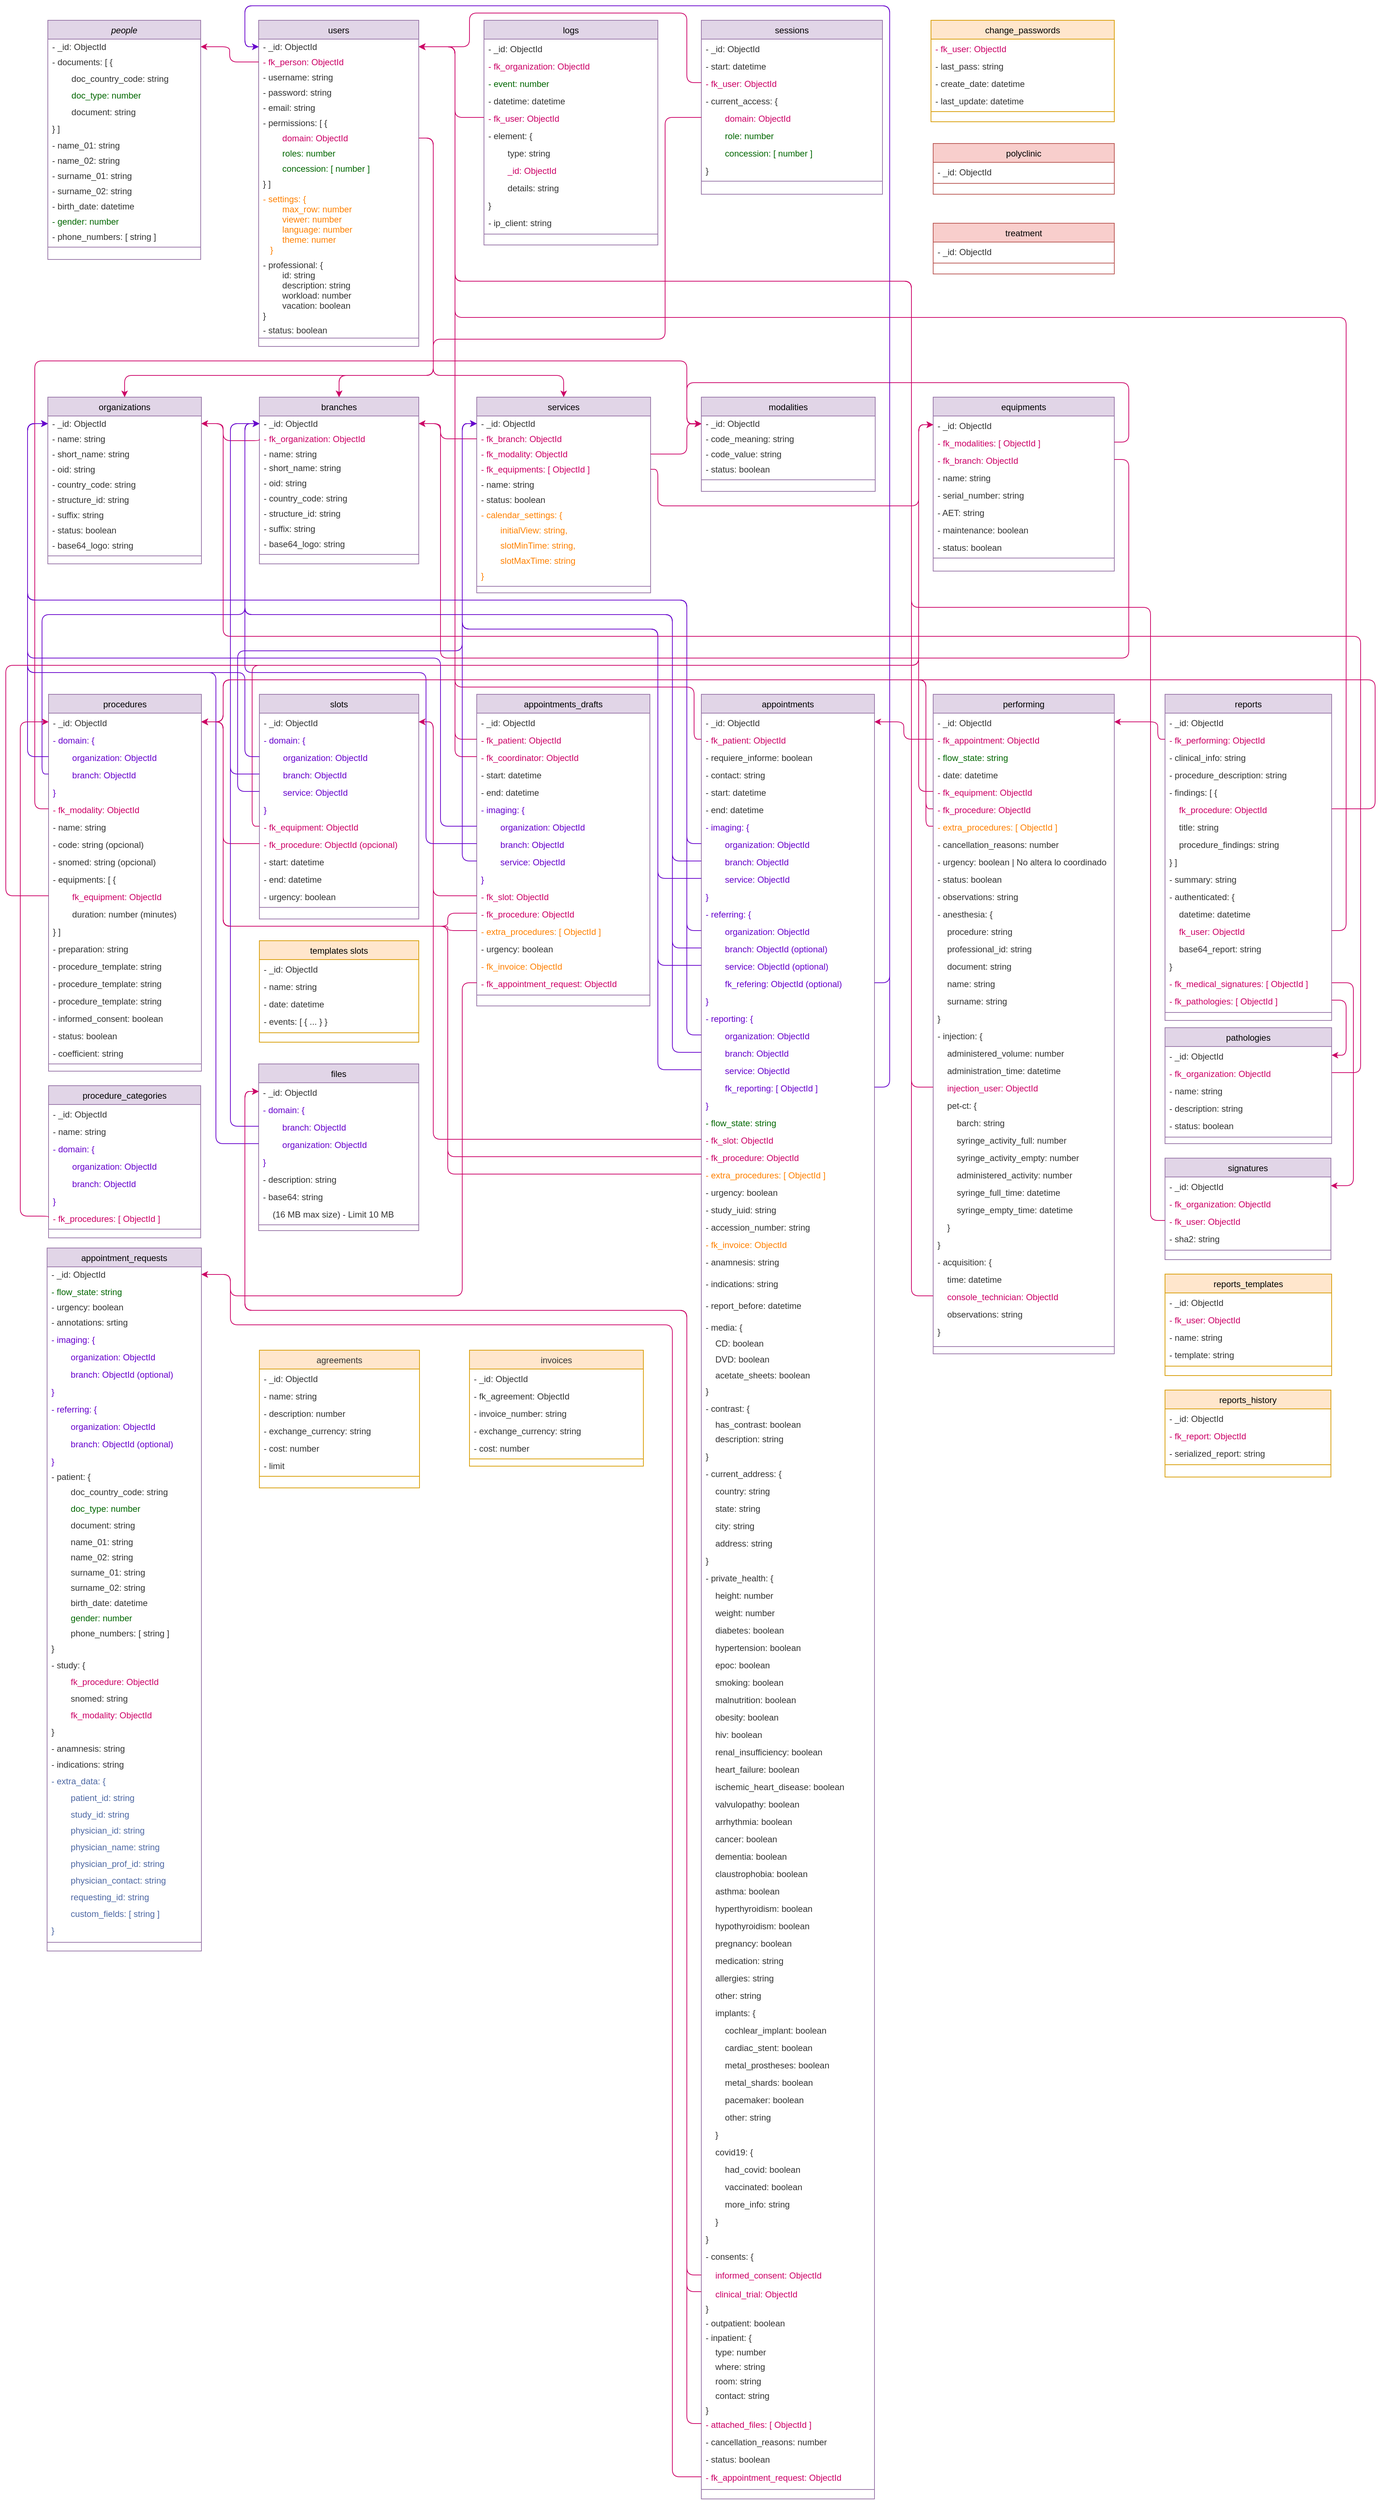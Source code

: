 <mxfile version="20.6.2" type="device"><diagram id="C5RBs43oDa-KdzZeNtuy" name="UML"><mxGraphModel dx="1470" dy="916" grid="1" gridSize="10" guides="1" tooltips="1" connect="1" arrows="1" fold="1" page="1" pageScale="1" pageWidth="827" pageHeight="1169" math="0" shadow="0"><root><mxCell id="WIyWlLk6GJQsqaUBKTNV-0"/><mxCell id="WIyWlLk6GJQsqaUBKTNV-1" parent="WIyWlLk6GJQsqaUBKTNV-0"/><mxCell id="zkfFHV4jXpPFQw0GAbJ--17" value="people" style="swimlane;fontStyle=2;align=center;verticalAlign=top;childLayout=stackLayout;horizontal=1;startSize=26;horizontalStack=0;resizeParent=1;resizeLast=0;collapsible=1;marginBottom=0;rounded=0;shadow=0;strokeWidth=1;fillColor=#e1d5e7;strokeColor=#9673a6;labelBackgroundColor=none;swimlaneFillColor=default;" parent="WIyWlLk6GJQsqaUBKTNV-1" vertex="1"><mxGeometry x="68" y="60" width="211" height="330" as="geometry"><mxRectangle x="-280" y="120" width="160" height="26" as="alternateBounds"/></mxGeometry></mxCell><mxCell id="a3OLN4ihVHEAMPmuhkjj-40" value="- _id: ObjectId" style="text;align=left;verticalAlign=top;spacingLeft=6;spacingRight=4;overflow=hidden;rotatable=0;points=[[0,0.5],[1,0.5]];portConstraint=eastwest;fontColor=#333333;spacing=0;spacingTop=-1;swimlaneFillColor=default;" parent="zkfFHV4jXpPFQw0GAbJ--17" vertex="1"><mxGeometry y="26" width="211" height="21" as="geometry"/></mxCell><mxCell id="a3OLN4ihVHEAMPmuhkjj-41" value="- documents: [ {" style="text;align=left;verticalAlign=top;spacingLeft=6;spacingRight=4;overflow=hidden;rotatable=0;points=[[0,0.5],[1,0.5]];portConstraint=eastwest;fontColor=#333333;spacing=0;spacingTop=-1;swimlaneFillColor=default;" parent="zkfFHV4jXpPFQw0GAbJ--17" vertex="1"><mxGeometry y="47" width="211" height="23" as="geometry"/></mxCell><mxCell id="xXuyeOwNq0NauDY2filA-44" value="        doc_country_code: string" style="text;align=left;verticalAlign=top;spacingLeft=6;spacingRight=4;overflow=hidden;rotatable=0;points=[[0,0.5],[1,0.5]];portConstraint=eastwest;fontColor=#333333;spacing=0;spacingTop=-1;swimlaneFillColor=default;" parent="zkfFHV4jXpPFQw0GAbJ--17" vertex="1"><mxGeometry y="70" width="211" height="23" as="geometry"/></mxCell><mxCell id="xXuyeOwNq0NauDY2filA-45" value="        doc_type: number" style="text;align=left;verticalAlign=top;spacingLeft=6;spacingRight=4;overflow=hidden;rotatable=0;points=[[0,0.5],[1,0.5]];portConstraint=eastwest;fontColor=#006600;spacing=0;spacingTop=-1;swimlaneFillColor=default;" parent="zkfFHV4jXpPFQw0GAbJ--17" vertex="1"><mxGeometry y="93" width="211" height="23" as="geometry"/></mxCell><mxCell id="xXuyeOwNq0NauDY2filA-46" value="        document: string" style="text;align=left;verticalAlign=top;spacingLeft=6;spacingRight=4;overflow=hidden;rotatable=0;points=[[0,0.5],[1,0.5]];portConstraint=eastwest;fontColor=#333333;spacing=0;spacingTop=-1;swimlaneFillColor=default;" parent="zkfFHV4jXpPFQw0GAbJ--17" vertex="1"><mxGeometry y="116" width="211" height="23" as="geometry"/></mxCell><mxCell id="xXuyeOwNq0NauDY2filA-47" value="} ]" style="text;align=left;verticalAlign=top;spacingLeft=6;spacingRight=4;overflow=hidden;rotatable=0;points=[[0,0.5],[1,0.5]];portConstraint=eastwest;fontColor=#333333;spacing=0;spacingTop=-1;swimlaneFillColor=default;" parent="zkfFHV4jXpPFQw0GAbJ--17" vertex="1"><mxGeometry y="139" width="211" height="23" as="geometry"/></mxCell><mxCell id="a3OLN4ihVHEAMPmuhkjj-42" value="- name_01: string" style="text;align=left;verticalAlign=top;spacingLeft=6;spacingRight=4;overflow=hidden;rotatable=0;points=[[0,0.5],[1,0.5]];portConstraint=eastwest;fontColor=#333333;spacing=0;spacingTop=-1;swimlaneFillColor=default;" parent="zkfFHV4jXpPFQw0GAbJ--17" vertex="1"><mxGeometry y="162" width="211" height="21" as="geometry"/></mxCell><mxCell id="a3OLN4ihVHEAMPmuhkjj-43" value="- name_02: string" style="text;align=left;verticalAlign=top;spacingLeft=6;spacingRight=4;overflow=hidden;rotatable=0;points=[[0,0.5],[1,0.5]];portConstraint=eastwest;fontColor=#333333;spacing=0;spacingTop=-1;swimlaneFillColor=default;" parent="zkfFHV4jXpPFQw0GAbJ--17" vertex="1"><mxGeometry y="183" width="211" height="21" as="geometry"/></mxCell><mxCell id="a3OLN4ihVHEAMPmuhkjj-44" value="- surname_01: string" style="text;align=left;verticalAlign=top;spacingLeft=6;spacingRight=4;overflow=hidden;rotatable=0;points=[[0,0.5],[1,0.5]];portConstraint=eastwest;fontColor=#333333;spacing=0;spacingTop=-1;swimlaneFillColor=default;" parent="zkfFHV4jXpPFQw0GAbJ--17" vertex="1"><mxGeometry y="204" width="211" height="21" as="geometry"/></mxCell><mxCell id="a3OLN4ihVHEAMPmuhkjj-45" value="- surname_02: string" style="text;align=left;verticalAlign=top;spacingLeft=6;spacingRight=4;overflow=hidden;rotatable=0;points=[[0,0.5],[1,0.5]];portConstraint=eastwest;fontColor=#333333;spacing=0;spacingTop=-1;swimlaneFillColor=default;" parent="zkfFHV4jXpPFQw0GAbJ--17" vertex="1"><mxGeometry y="225" width="211" height="21" as="geometry"/></mxCell><mxCell id="a3OLN4ihVHEAMPmuhkjj-46" value="- birth_date: datetime" style="text;align=left;verticalAlign=top;spacingLeft=6;spacingRight=4;overflow=hidden;rotatable=0;points=[[0,0.5],[1,0.5]];portConstraint=eastwest;fontColor=#333333;spacing=0;spacingTop=-1;swimlaneFillColor=default;" parent="zkfFHV4jXpPFQw0GAbJ--17" vertex="1"><mxGeometry y="246" width="211" height="21" as="geometry"/></mxCell><mxCell id="a3OLN4ihVHEAMPmuhkjj-47" value="- gender: number" style="text;align=left;verticalAlign=top;spacingLeft=6;spacingRight=4;overflow=hidden;rotatable=0;points=[[0,0.5],[1,0.5]];portConstraint=eastwest;fontColor=#006600;spacing=0;spacingTop=-1;swimlaneFillColor=default;" parent="zkfFHV4jXpPFQw0GAbJ--17" vertex="1"><mxGeometry y="267" width="211" height="21" as="geometry"/></mxCell><mxCell id="a3OLN4ihVHEAMPmuhkjj-49" value="- phone_numbers: [ string ]" style="text;align=left;verticalAlign=top;spacingLeft=6;spacingRight=4;overflow=hidden;rotatable=0;points=[[0,0.5],[1,0.5]];portConstraint=eastwest;fontColor=#333333;spacing=0;spacingTop=-1;swimlaneFillColor=default;" parent="zkfFHV4jXpPFQw0GAbJ--17" vertex="1"><mxGeometry y="288" width="211" height="21" as="geometry"/></mxCell><mxCell id="zkfFHV4jXpPFQw0GAbJ--23" value="" style="line;html=1;strokeWidth=1;align=left;verticalAlign=middle;spacingTop=-1;spacingLeft=3;spacingRight=3;rotatable=0;labelPosition=right;points=[];portConstraint=eastwest;fillColor=#e1d5e7;strokeColor=#9673a6;swimlaneFillColor=default;" parent="zkfFHV4jXpPFQw0GAbJ--17" vertex="1"><mxGeometry y="309" width="211" height="8" as="geometry"/></mxCell><mxCell id="NBdz4pnDV3_LPeFErCEg-18" value="modalities" style="swimlane;fontStyle=0;align=center;verticalAlign=top;childLayout=stackLayout;horizontal=1;startSize=26;horizontalStack=0;resizeParent=1;resizeLast=0;collapsible=1;marginBottom=0;rounded=0;shadow=0;strokeWidth=1;fillColor=#e1d5e7;strokeColor=#9673a6;swimlaneFillColor=default;" parent="WIyWlLk6GJQsqaUBKTNV-1" vertex="1"><mxGeometry x="970" y="580" width="240" height="130" as="geometry"><mxRectangle x="550" y="140" width="160" height="26" as="alternateBounds"/></mxGeometry></mxCell><mxCell id="a3OLN4ihVHEAMPmuhkjj-30" value="- _id: ObjectId" style="text;align=left;verticalAlign=top;spacingLeft=6;spacingRight=4;overflow=hidden;rotatable=0;points=[[0,0.5],[1,0.5]];portConstraint=eastwest;fontColor=#333333;spacing=0;spacingTop=-1;" parent="NBdz4pnDV3_LPeFErCEg-18" vertex="1"><mxGeometry y="26" width="240" height="21" as="geometry"/></mxCell><mxCell id="a3OLN4ihVHEAMPmuhkjj-31" value="- code_meaning: string" style="text;align=left;verticalAlign=top;spacingLeft=6;spacingRight=4;overflow=hidden;rotatable=0;points=[[0,0.5],[1,0.5]];portConstraint=eastwest;fontColor=#333333;spacing=0;spacingTop=-1;" parent="NBdz4pnDV3_LPeFErCEg-18" vertex="1"><mxGeometry y="47" width="240" height="21" as="geometry"/></mxCell><mxCell id="a3OLN4ihVHEAMPmuhkjj-32" value="- code_value: string" style="text;align=left;verticalAlign=top;spacingLeft=6;spacingRight=4;overflow=hidden;rotatable=0;points=[[0,0.5],[1,0.5]];portConstraint=eastwest;fontColor=#333333;spacing=0;spacingTop=-1;" parent="NBdz4pnDV3_LPeFErCEg-18" vertex="1"><mxGeometry y="68" width="240" height="21" as="geometry"/></mxCell><mxCell id="a3OLN4ihVHEAMPmuhkjj-33" value="- status: boolean" style="text;align=left;verticalAlign=top;spacingLeft=6;spacingRight=4;overflow=hidden;rotatable=0;points=[[0,0.5],[1,0.5]];portConstraint=eastwest;fontColor=#333333;spacing=0;spacingTop=-1;" parent="NBdz4pnDV3_LPeFErCEg-18" vertex="1"><mxGeometry y="89" width="240" height="21" as="geometry"/></mxCell><mxCell id="NBdz4pnDV3_LPeFErCEg-20" value="" style="line;html=1;strokeWidth=1;align=left;verticalAlign=middle;spacingTop=-1;spacingLeft=3;spacingRight=3;rotatable=0;labelPosition=right;points=[];portConstraint=eastwest;fillColor=#e1d5e7;strokeColor=#9673a6;" parent="NBdz4pnDV3_LPeFErCEg-18" vertex="1"><mxGeometry y="110" width="240" height="8" as="geometry"/></mxCell><mxCell id="NBdz4pnDV3_LPeFErCEg-21" value="organizations" style="swimlane;fontStyle=0;align=center;verticalAlign=top;childLayout=stackLayout;horizontal=1;startSize=26;horizontalStack=0;resizeParent=1;resizeLast=0;collapsible=1;marginBottom=0;rounded=0;shadow=0;strokeWidth=1;fillColor=#e1d5e7;strokeColor=#9673a6;swimlaneFillColor=default;" parent="WIyWlLk6GJQsqaUBKTNV-1" vertex="1"><mxGeometry x="68" y="580" width="212" height="230" as="geometry"><mxRectangle x="550" y="140" width="160" height="26" as="alternateBounds"/></mxGeometry></mxCell><mxCell id="a3OLN4ihVHEAMPmuhkjj-12" value="- _id: ObjectId" style="text;align=left;verticalAlign=top;spacingLeft=6;spacingRight=4;overflow=hidden;rotatable=0;points=[[0,0.5],[1,0.5]];portConstraint=eastwest;fontColor=#333333;spacing=0;spacingTop=-1;" parent="NBdz4pnDV3_LPeFErCEg-21" vertex="1"><mxGeometry y="26" width="212" height="21" as="geometry"/></mxCell><mxCell id="a3OLN4ihVHEAMPmuhkjj-13" value="- name: string" style="text;align=left;verticalAlign=top;spacingLeft=6;spacingRight=4;overflow=hidden;rotatable=0;points=[[0,0.5],[1,0.5]];portConstraint=eastwest;fontColor=#333333;spacing=0;spacingTop=-1;" parent="NBdz4pnDV3_LPeFErCEg-21" vertex="1"><mxGeometry y="47" width="212" height="21" as="geometry"/></mxCell><mxCell id="a3OLN4ihVHEAMPmuhkjj-14" value="- short_name: string" style="text;align=left;verticalAlign=top;spacingLeft=6;spacingRight=4;overflow=hidden;rotatable=0;points=[[0,0.5],[1,0.5]];portConstraint=eastwest;fontColor=#333333;spacing=0;spacingTop=-1;" parent="NBdz4pnDV3_LPeFErCEg-21" vertex="1"><mxGeometry y="68" width="212" height="21" as="geometry"/></mxCell><mxCell id="a3OLN4ihVHEAMPmuhkjj-15" value="- oid: string" style="text;align=left;verticalAlign=top;spacingLeft=6;spacingRight=4;overflow=hidden;rotatable=0;points=[[0,0.5],[1,0.5]];portConstraint=eastwest;fontColor=#333333;spacing=0;spacingTop=-1;" parent="NBdz4pnDV3_LPeFErCEg-21" vertex="1"><mxGeometry y="89" width="212" height="21" as="geometry"/></mxCell><mxCell id="y1fG2_O28OufTSo1JbLj-0" value="- country_code: string" style="text;align=left;verticalAlign=top;spacingLeft=6;spacingRight=4;overflow=hidden;rotatable=0;points=[[0,0.5],[1,0.5]];portConstraint=eastwest;fontColor=#333333;spacing=0;spacingTop=-1;" parent="NBdz4pnDV3_LPeFErCEg-21" vertex="1"><mxGeometry y="110" width="212" height="21" as="geometry"/></mxCell><mxCell id="y1fG2_O28OufTSo1JbLj-1" value="- structure_id: string" style="text;align=left;verticalAlign=top;spacingLeft=6;spacingRight=4;overflow=hidden;rotatable=0;points=[[0,0.5],[1,0.5]];portConstraint=eastwest;fontColor=#333333;spacing=0;spacingTop=-1;" parent="NBdz4pnDV3_LPeFErCEg-21" vertex="1"><mxGeometry y="131" width="212" height="21" as="geometry"/></mxCell><mxCell id="y1fG2_O28OufTSo1JbLj-2" value="- suffix: string" style="text;align=left;verticalAlign=top;spacingLeft=6;spacingRight=4;overflow=hidden;rotatable=0;points=[[0,0.5],[1,0.5]];portConstraint=eastwest;fontColor=#333333;spacing=0;spacingTop=-1;" parent="NBdz4pnDV3_LPeFErCEg-21" vertex="1"><mxGeometry y="152" width="212" height="21" as="geometry"/></mxCell><mxCell id="a3OLN4ihVHEAMPmuhkjj-16" value="- status: boolean" style="text;align=left;verticalAlign=top;spacingLeft=6;spacingRight=4;overflow=hidden;rotatable=0;points=[[0,0.5],[1,0.5]];portConstraint=eastwest;fontColor=#333333;spacing=0;spacingTop=-1;" parent="NBdz4pnDV3_LPeFErCEg-21" vertex="1"><mxGeometry y="173" width="212" height="21" as="geometry"/></mxCell><mxCell id="sft1J7Gw9UIxF63jCfOA-0" value="- base64_logo: string" style="text;align=left;verticalAlign=top;spacingLeft=6;spacingRight=4;overflow=hidden;rotatable=0;points=[[0,0.5],[1,0.5]];portConstraint=eastwest;fontColor=#333333;spacing=0;spacingTop=-1;" parent="NBdz4pnDV3_LPeFErCEg-21" vertex="1"><mxGeometry y="194" width="212" height="21" as="geometry"/></mxCell><mxCell id="NBdz4pnDV3_LPeFErCEg-23" value="" style="line;html=1;strokeWidth=1;align=left;verticalAlign=middle;spacingTop=-1;spacingLeft=3;spacingRight=3;rotatable=0;labelPosition=right;points=[];portConstraint=eastwest;fillColor=#e1d5e7;strokeColor=#9673a6;" parent="NBdz4pnDV3_LPeFErCEg-21" vertex="1"><mxGeometry y="215" width="212" height="8" as="geometry"/></mxCell><mxCell id="NBdz4pnDV3_LPeFErCEg-24" value="branches" style="swimlane;fontStyle=0;align=center;verticalAlign=top;childLayout=stackLayout;horizontal=1;startSize=26;horizontalStack=0;resizeParent=1;resizeLast=0;collapsible=1;marginBottom=0;rounded=0;shadow=0;strokeWidth=1;fillColor=#e1d5e7;strokeColor=#9673a6;swimlaneFillColor=default;" parent="WIyWlLk6GJQsqaUBKTNV-1" vertex="1"><mxGeometry x="360" y="580" width="220" height="230" as="geometry"><mxRectangle x="550" y="140" width="160" height="26" as="alternateBounds"/></mxGeometry></mxCell><mxCell id="a3OLN4ihVHEAMPmuhkjj-17" value="- _id: ObjectId" style="text;align=left;verticalAlign=top;spacingLeft=6;spacingRight=4;overflow=hidden;rotatable=0;points=[[0,0.5],[1,0.5]];portConstraint=eastwest;fontColor=#333333;spacing=0;spacingTop=-1;" parent="NBdz4pnDV3_LPeFErCEg-24" vertex="1"><mxGeometry y="26" width="220" height="21" as="geometry"/></mxCell><mxCell id="a3OLN4ihVHEAMPmuhkjj-18" value="- fk_organization: ObjectId" style="text;align=left;verticalAlign=top;spacingLeft=6;spacingRight=4;overflow=hidden;rotatable=0;points=[[0,0.5],[1,0.5]];portConstraint=eastwest;fontColor=#CC0066;spacing=0;spacingTop=-1;" parent="NBdz4pnDV3_LPeFErCEg-24" vertex="1"><mxGeometry y="47" width="220" height="21" as="geometry"/></mxCell><mxCell id="a3OLN4ihVHEAMPmuhkjj-20" value="- name: string" style="text;align=left;verticalAlign=top;spacingLeft=6;spacingRight=4;overflow=hidden;rotatable=0;points=[[0,0.5],[1,0.5]];portConstraint=eastwest;fontColor=#333333;spacing=0;spacingTop=-1;" parent="NBdz4pnDV3_LPeFErCEg-24" vertex="1"><mxGeometry y="68" width="220" height="19" as="geometry"/></mxCell><mxCell id="a3OLN4ihVHEAMPmuhkjj-21" value="- short_name: string" style="text;align=left;verticalAlign=top;spacingLeft=6;spacingRight=4;overflow=hidden;rotatable=0;points=[[0,0.5],[1,0.5]];portConstraint=eastwest;fontColor=#333333;spacing=0;spacingTop=-1;" parent="NBdz4pnDV3_LPeFErCEg-24" vertex="1"><mxGeometry y="87" width="220" height="21" as="geometry"/></mxCell><mxCell id="a3OLN4ihVHEAMPmuhkjj-22" value="- oid: string" style="text;align=left;verticalAlign=top;spacingLeft=6;spacingRight=4;overflow=hidden;rotatable=0;points=[[0,0.5],[1,0.5]];portConstraint=eastwest;fontColor=#333333;spacing=0;spacingTop=-1;" parent="NBdz4pnDV3_LPeFErCEg-24" vertex="1"><mxGeometry y="108" width="220" height="21" as="geometry"/></mxCell><mxCell id="y1fG2_O28OufTSo1JbLj-3" value="- country_code: string" style="text;align=left;verticalAlign=top;spacingLeft=6;spacingRight=4;overflow=hidden;rotatable=0;points=[[0,0.5],[1,0.5]];portConstraint=eastwest;fontColor=#333333;spacing=0;spacingTop=-1;" parent="NBdz4pnDV3_LPeFErCEg-24" vertex="1"><mxGeometry y="129" width="220" height="21" as="geometry"/></mxCell><mxCell id="y1fG2_O28OufTSo1JbLj-4" value="- structure_id: string" style="text;align=left;verticalAlign=top;spacingLeft=6;spacingRight=4;overflow=hidden;rotatable=0;points=[[0,0.5],[1,0.5]];portConstraint=eastwest;fontColor=#333333;spacing=0;spacingTop=-1;" parent="NBdz4pnDV3_LPeFErCEg-24" vertex="1"><mxGeometry y="150" width="220" height="21" as="geometry"/></mxCell><mxCell id="y1fG2_O28OufTSo1JbLj-5" value="- suffix: string" style="text;align=left;verticalAlign=top;spacingLeft=6;spacingRight=4;overflow=hidden;rotatable=0;points=[[0,0.5],[1,0.5]];portConstraint=eastwest;fontColor=#333333;spacing=0;spacingTop=-1;" parent="NBdz4pnDV3_LPeFErCEg-24" vertex="1"><mxGeometry y="171" width="220" height="21" as="geometry"/></mxCell><mxCell id="sft1J7Gw9UIxF63jCfOA-1" value="- base64_logo: string" style="text;align=left;verticalAlign=top;spacingLeft=6;spacingRight=4;overflow=hidden;rotatable=0;points=[[0,0.5],[1,0.5]];portConstraint=eastwest;fontColor=#333333;spacing=0;spacingTop=-1;" parent="NBdz4pnDV3_LPeFErCEg-24" vertex="1"><mxGeometry y="192" width="220" height="21" as="geometry"/></mxCell><mxCell id="NBdz4pnDV3_LPeFErCEg-26" value="" style="line;html=1;strokeWidth=1;align=left;verticalAlign=middle;spacingTop=-1;spacingLeft=3;spacingRight=3;rotatable=0;labelPosition=right;points=[];portConstraint=eastwest;fillColor=#e1d5e7;strokeColor=#9673a6;" parent="NBdz4pnDV3_LPeFErCEg-24" vertex="1"><mxGeometry y="213" width="220" height="8" as="geometry"/></mxCell><mxCell id="NBdz4pnDV3_LPeFErCEg-27" value="equipments" style="swimlane;fontStyle=0;align=center;verticalAlign=top;childLayout=stackLayout;horizontal=1;startSize=26;horizontalStack=0;resizeParent=1;resizeLast=0;collapsible=1;marginBottom=0;rounded=0;shadow=0;strokeWidth=1;fillColor=#e1d5e7;strokeColor=#9673a6;swimlaneFillColor=default;" parent="WIyWlLk6GJQsqaUBKTNV-1" vertex="1"><mxGeometry x="1290" y="580" width="250" height="240" as="geometry"><mxRectangle x="550" y="140" width="160" height="26" as="alternateBounds"/></mxGeometry></mxCell><mxCell id="NBdz4pnDV3_LPeFErCEg-28" value="- _id: ObjectId" style="text;align=left;verticalAlign=top;spacingLeft=4;spacingRight=4;overflow=hidden;rotatable=0;points=[[0,0.5],[1,0.5]];portConstraint=eastwest;fontColor=#333333;" parent="NBdz4pnDV3_LPeFErCEg-27" vertex="1"><mxGeometry y="26" width="250" height="24" as="geometry"/></mxCell><mxCell id="3pIJ4SN5tX76xOqAihZR-1" value="- fk_modalities: [ ObjectId ]" style="text;align=left;verticalAlign=top;spacingLeft=4;spacingRight=4;overflow=hidden;rotatable=0;points=[[0,0.5],[1,0.5]];portConstraint=eastwest;fontColor=#CC0066;" parent="NBdz4pnDV3_LPeFErCEg-27" vertex="1"><mxGeometry y="50" width="250" height="24" as="geometry"/></mxCell><mxCell id="3pIJ4SN5tX76xOqAihZR-2" value="- fk_branch: ObjectId" style="text;align=left;verticalAlign=top;spacingLeft=4;spacingRight=4;overflow=hidden;rotatable=0;points=[[0,0.5],[1,0.5]];portConstraint=eastwest;fontColor=#CC0066;" parent="NBdz4pnDV3_LPeFErCEg-27" vertex="1"><mxGeometry y="74" width="250" height="24" as="geometry"/></mxCell><mxCell id="3pIJ4SN5tX76xOqAihZR-3" value="- name: string" style="text;align=left;verticalAlign=top;spacingLeft=4;spacingRight=4;overflow=hidden;rotatable=0;points=[[0,0.5],[1,0.5]];portConstraint=eastwest;fontColor=#333333;" parent="NBdz4pnDV3_LPeFErCEg-27" vertex="1"><mxGeometry y="98" width="250" height="24" as="geometry"/></mxCell><mxCell id="3pIJ4SN5tX76xOqAihZR-4" value="- serial_number: string" style="text;align=left;verticalAlign=top;spacingLeft=4;spacingRight=4;overflow=hidden;rotatable=0;points=[[0,0.5],[1,0.5]];portConstraint=eastwest;fontColor=#333333;" parent="NBdz4pnDV3_LPeFErCEg-27" vertex="1"><mxGeometry y="122" width="250" height="24" as="geometry"/></mxCell><mxCell id="3pIJ4SN5tX76xOqAihZR-5" value="- AET: string" style="text;align=left;verticalAlign=top;spacingLeft=4;spacingRight=4;overflow=hidden;rotatable=0;points=[[0,0.5],[1,0.5]];portConstraint=eastwest;fontColor=#333333;" parent="NBdz4pnDV3_LPeFErCEg-27" vertex="1"><mxGeometry y="146" width="250" height="24" as="geometry"/></mxCell><mxCell id="3pIJ4SN5tX76xOqAihZR-6" value="- maintenance: boolean" style="text;align=left;verticalAlign=top;spacingLeft=4;spacingRight=4;overflow=hidden;rotatable=0;points=[[0,0.5],[1,0.5]];portConstraint=eastwest;fontColor=#333333;" parent="NBdz4pnDV3_LPeFErCEg-27" vertex="1"><mxGeometry y="170" width="250" height="24" as="geometry"/></mxCell><mxCell id="3pIJ4SN5tX76xOqAihZR-7" value="- status: boolean" style="text;align=left;verticalAlign=top;spacingLeft=4;spacingRight=4;overflow=hidden;rotatable=0;points=[[0,0.5],[1,0.5]];portConstraint=eastwest;fontColor=#333333;" parent="NBdz4pnDV3_LPeFErCEg-27" vertex="1"><mxGeometry y="194" width="250" height="24" as="geometry"/></mxCell><mxCell id="NBdz4pnDV3_LPeFErCEg-29" value="" style="line;html=1;strokeWidth=1;align=left;verticalAlign=middle;spacingTop=-1;spacingLeft=3;spacingRight=3;rotatable=0;labelPosition=right;points=[];portConstraint=eastwest;fillColor=#e1d5e7;strokeColor=#9673a6;" parent="NBdz4pnDV3_LPeFErCEg-27" vertex="1"><mxGeometry y="218" width="250" height="8" as="geometry"/></mxCell><mxCell id="LZcrB1tS9Cmvp8lXkgn6-0" value="procedures" style="swimlane;fontStyle=0;align=center;verticalAlign=top;childLayout=stackLayout;horizontal=1;startSize=26;horizontalStack=0;resizeParent=1;resizeLast=0;collapsible=1;marginBottom=0;rounded=0;shadow=0;strokeWidth=1;fillColor=#e1d5e7;strokeColor=#9673a6;swimlaneFillColor=default;" parent="WIyWlLk6GJQsqaUBKTNV-1" vertex="1"><mxGeometry x="69" y="990" width="211" height="520" as="geometry"><mxRectangle x="550" y="140" width="160" height="26" as="alternateBounds"/></mxGeometry></mxCell><mxCell id="LZcrB1tS9Cmvp8lXkgn6-1" value="- _id: ObjectId" style="text;align=left;verticalAlign=top;spacingLeft=4;spacingRight=4;overflow=hidden;rotatable=0;points=[[0,0.5],[1,0.5]];portConstraint=eastwest;fontColor=#333333;" parent="LZcrB1tS9Cmvp8lXkgn6-0" vertex="1"><mxGeometry y="26" width="211" height="24" as="geometry"/></mxCell><mxCell id="xXuyeOwNq0NauDY2filA-2" value="- domain: {" style="text;align=left;verticalAlign=top;spacingLeft=4;spacingRight=4;overflow=hidden;rotatable=0;points=[[0,0.5],[1,0.5]];portConstraint=eastwest;fontColor=#6600CC;" parent="LZcrB1tS9Cmvp8lXkgn6-0" vertex="1"><mxGeometry y="50" width="211" height="24" as="geometry"/></mxCell><mxCell id="nNJ6IWH1trdnwjvKQfmX-4" value="        organization: ObjectId" style="text;align=left;verticalAlign=top;spacingLeft=4;spacingRight=4;overflow=hidden;rotatable=0;points=[[0,0.5],[1,0.5]];portConstraint=eastwest;fontColor=#6600CC;" parent="LZcrB1tS9Cmvp8lXkgn6-0" vertex="1"><mxGeometry y="74" width="211" height="24" as="geometry"/></mxCell><mxCell id="nNJ6IWH1trdnwjvKQfmX-5" value="        branch: ObjectId" style="text;align=left;verticalAlign=top;spacingLeft=4;spacingRight=4;overflow=hidden;rotatable=0;points=[[0,0.5],[1,0.5]];portConstraint=eastwest;fontColor=#6600CC;" parent="LZcrB1tS9Cmvp8lXkgn6-0" vertex="1"><mxGeometry y="98" width="211" height="24" as="geometry"/></mxCell><mxCell id="nNJ6IWH1trdnwjvKQfmX-6" value="}" style="text;align=left;verticalAlign=top;spacingLeft=4;spacingRight=4;overflow=hidden;rotatable=0;points=[[0,0.5],[1,0.5]];portConstraint=eastwest;fontColor=#6600CC;" parent="LZcrB1tS9Cmvp8lXkgn6-0" vertex="1"><mxGeometry y="122" width="211" height="24" as="geometry"/></mxCell><mxCell id="cY0TcdRAYDL7Wu-XaWc--0" value="- fk_modality: ObjectId" style="text;align=left;verticalAlign=top;spacingLeft=4;spacingRight=4;overflow=hidden;rotatable=0;points=[[0,0.5],[1,0.5]];portConstraint=eastwest;fontColor=#CC0066;" parent="LZcrB1tS9Cmvp8lXkgn6-0" vertex="1"><mxGeometry y="146" width="211" height="24" as="geometry"/></mxCell><mxCell id="xXuyeOwNq0NauDY2filA-4" value="- name: string" style="text;align=left;verticalAlign=top;spacingLeft=4;spacingRight=4;overflow=hidden;rotatable=0;points=[[0,0.5],[1,0.5]];portConstraint=eastwest;fontColor=#333333;" parent="LZcrB1tS9Cmvp8lXkgn6-0" vertex="1"><mxGeometry y="170" width="211" height="24" as="geometry"/></mxCell><mxCell id="ujPuVjLeVr-RbK_XDt8y-0" value="- code: string (opcional)" style="text;align=left;verticalAlign=top;spacingLeft=4;spacingRight=4;overflow=hidden;rotatable=0;points=[[0,0.5],[1,0.5]];portConstraint=eastwest;fontColor=#333333;" parent="LZcrB1tS9Cmvp8lXkgn6-0" vertex="1"><mxGeometry y="194" width="211" height="24" as="geometry"/></mxCell><mxCell id="KS7K4z5IjKtYOdqGqC6A-0" value="- snomed: string (opcional)" style="text;align=left;verticalAlign=top;spacingLeft=4;spacingRight=4;overflow=hidden;rotatable=0;points=[[0,0.5],[1,0.5]];portConstraint=eastwest;fontColor=#333333;" parent="LZcrB1tS9Cmvp8lXkgn6-0" vertex="1"><mxGeometry y="218" width="211" height="24" as="geometry"/></mxCell><mxCell id="xXuyeOwNq0NauDY2filA-5" value="- equipments: [ {" style="text;align=left;verticalAlign=top;spacingLeft=4;spacingRight=4;overflow=hidden;rotatable=0;points=[[0,0.5],[1,0.5]];portConstraint=eastwest;fontColor=#333333;" parent="LZcrB1tS9Cmvp8lXkgn6-0" vertex="1"><mxGeometry y="242" width="211" height="24" as="geometry"/></mxCell><mxCell id="cY0TcdRAYDL7Wu-XaWc--4" value="        fk_equipment: ObjectId" style="text;align=left;verticalAlign=top;spacingLeft=4;spacingRight=4;overflow=hidden;rotatable=0;points=[[0,0.5],[1,0.5]];portConstraint=eastwest;fontColor=#CC0066;" parent="LZcrB1tS9Cmvp8lXkgn6-0" vertex="1"><mxGeometry y="266" width="211" height="24" as="geometry"/></mxCell><mxCell id="cY0TcdRAYDL7Wu-XaWc--3" value="        duration: number (minutes)" style="text;align=left;verticalAlign=top;spacingLeft=4;spacingRight=4;overflow=hidden;rotatable=0;points=[[0,0.5],[1,0.5]];portConstraint=eastwest;fontColor=#333333;" parent="LZcrB1tS9Cmvp8lXkgn6-0" vertex="1"><mxGeometry y="290" width="211" height="24" as="geometry"/></mxCell><mxCell id="cY0TcdRAYDL7Wu-XaWc--2" value="} ]" style="text;align=left;verticalAlign=top;spacingLeft=4;spacingRight=4;overflow=hidden;rotatable=0;points=[[0,0.5],[1,0.5]];portConstraint=eastwest;fontColor=#333333;" parent="LZcrB1tS9Cmvp8lXkgn6-0" vertex="1"><mxGeometry y="314" width="211" height="24" as="geometry"/></mxCell><mxCell id="xXuyeOwNq0NauDY2filA-6" value="- preparation: string" style="text;align=left;verticalAlign=top;spacingLeft=4;spacingRight=4;overflow=hidden;rotatable=0;points=[[0,0.5],[1,0.5]];portConstraint=eastwest;fontColor=#333333;" parent="LZcrB1tS9Cmvp8lXkgn6-0" vertex="1"><mxGeometry y="338" width="211" height="24" as="geometry"/></mxCell><mxCell id="pKRKp-Sn72BEKPPFgD1I-6" value="- procedure_template: string" style="text;align=left;verticalAlign=top;spacingLeft=4;spacingRight=4;overflow=hidden;rotatable=0;points=[[0,0.5],[1,0.5]];portConstraint=eastwest;fontColor=#333333;" parent="LZcrB1tS9Cmvp8lXkgn6-0" vertex="1"><mxGeometry y="362" width="211" height="24" as="geometry"/></mxCell><mxCell id="ZrQ9ho5FjwA8Z_h-e2Rg-0" value="- procedure_template: string" style="text;align=left;verticalAlign=top;spacingLeft=4;spacingRight=4;overflow=hidden;rotatable=0;points=[[0,0.5],[1,0.5]];portConstraint=eastwest;fontColor=#333333;" vertex="1" parent="LZcrB1tS9Cmvp8lXkgn6-0"><mxGeometry y="386" width="211" height="24" as="geometry"/></mxCell><mxCell id="ZrQ9ho5FjwA8Z_h-e2Rg-1" value="- procedure_template: string" style="text;align=left;verticalAlign=top;spacingLeft=4;spacingRight=4;overflow=hidden;rotatable=0;points=[[0,0.5],[1,0.5]];portConstraint=eastwest;fontColor=#333333;" vertex="1" parent="LZcrB1tS9Cmvp8lXkgn6-0"><mxGeometry y="410" width="211" height="24" as="geometry"/></mxCell><mxCell id="xXuyeOwNq0NauDY2filA-7" value="- informed_consent: boolean" style="text;align=left;verticalAlign=top;spacingLeft=4;spacingRight=4;overflow=hidden;rotatable=0;points=[[0,0.5],[1,0.5]];portConstraint=eastwest;fontColor=#333333;" parent="LZcrB1tS9Cmvp8lXkgn6-0" vertex="1"><mxGeometry y="434" width="211" height="24" as="geometry"/></mxCell><mxCell id="N_OZAfrXfAldmxOy6DDg-0" value="- status: boolean" style="text;align=left;verticalAlign=top;spacingLeft=4;spacingRight=4;overflow=hidden;rotatable=0;points=[[0,0.5],[1,0.5]];portConstraint=eastwest;fontColor=#333333;" parent="LZcrB1tS9Cmvp8lXkgn6-0" vertex="1"><mxGeometry y="458" width="211" height="24" as="geometry"/></mxCell><mxCell id="MSEiEXNGhdgSfc3WSNcE-0" value="- coefficient: string" style="text;align=left;verticalAlign=top;spacingLeft=4;spacingRight=4;overflow=hidden;rotatable=0;points=[[0,0.5],[1,0.5]];portConstraint=eastwest;fontColor=#333333;" parent="LZcrB1tS9Cmvp8lXkgn6-0" vertex="1"><mxGeometry y="482" width="211" height="24" as="geometry"/></mxCell><mxCell id="LZcrB1tS9Cmvp8lXkgn6-2" value="" style="line;html=1;strokeWidth=1;align=left;verticalAlign=middle;spacingTop=-1;spacingLeft=3;spacingRight=3;rotatable=0;labelPosition=right;points=[];portConstraint=eastwest;fillColor=#e1d5e7;strokeColor=#9673a6;" parent="LZcrB1tS9Cmvp8lXkgn6-0" vertex="1"><mxGeometry y="506" width="211" height="8" as="geometry"/></mxCell><mxCell id="LZcrB1tS9Cmvp8lXkgn6-6" value="slots" style="swimlane;fontStyle=0;align=center;verticalAlign=top;childLayout=stackLayout;horizontal=1;startSize=26;horizontalStack=0;resizeParent=1;resizeLast=0;collapsible=1;marginBottom=0;rounded=0;shadow=0;strokeWidth=1;fillColor=#e1d5e7;strokeColor=#9673a6;swimlaneFillColor=default;" parent="WIyWlLk6GJQsqaUBKTNV-1" vertex="1"><mxGeometry x="360" y="990" width="220" height="310" as="geometry"><mxRectangle x="550" y="140" width="160" height="26" as="alternateBounds"/></mxGeometry></mxCell><mxCell id="LZcrB1tS9Cmvp8lXkgn6-7" value="- _id: ObjectId" style="text;align=left;verticalAlign=top;spacingLeft=4;spacingRight=4;overflow=hidden;rotatable=0;points=[[0,0.5],[1,0.5]];portConstraint=eastwest;fontColor=#333333;" parent="LZcrB1tS9Cmvp8lXkgn6-6" vertex="1"><mxGeometry y="26" width="220" height="24" as="geometry"/></mxCell><mxCell id="xXuyeOwNq0NauDY2filA-11" value="- domain: {" style="text;align=left;verticalAlign=top;spacingLeft=4;spacingRight=4;overflow=hidden;rotatable=0;points=[[0,0.5],[1,0.5]];portConstraint=eastwest;fontColor=#6600CC;" parent="LZcrB1tS9Cmvp8lXkgn6-6" vertex="1"><mxGeometry y="50" width="220" height="24" as="geometry"/></mxCell><mxCell id="JNMe9uuG53cYvsb4QtVW-0" value="        organization: ObjectId" style="text;align=left;verticalAlign=top;spacingLeft=4;spacingRight=4;overflow=hidden;rotatable=0;points=[[0,0.5],[1,0.5]];portConstraint=eastwest;fontColor=#6600CC;" parent="LZcrB1tS9Cmvp8lXkgn6-6" vertex="1"><mxGeometry y="74" width="220" height="24" as="geometry"/></mxCell><mxCell id="JNMe9uuG53cYvsb4QtVW-1" value="        branch: ObjectId" style="text;align=left;verticalAlign=top;spacingLeft=4;spacingRight=4;overflow=hidden;rotatable=0;points=[[0,0.5],[1,0.5]];portConstraint=eastwest;fontColor=#6600CC;" parent="LZcrB1tS9Cmvp8lXkgn6-6" vertex="1"><mxGeometry y="98" width="220" height="24" as="geometry"/></mxCell><mxCell id="JNMe9uuG53cYvsb4QtVW-2" value="        service: ObjectId" style="text;align=left;verticalAlign=top;spacingLeft=4;spacingRight=4;overflow=hidden;rotatable=0;points=[[0,0.5],[1,0.5]];portConstraint=eastwest;fontColor=#6600CC;" parent="LZcrB1tS9Cmvp8lXkgn6-6" vertex="1"><mxGeometry y="122" width="220" height="24" as="geometry"/></mxCell><mxCell id="JNMe9uuG53cYvsb4QtVW-3" value="}" style="text;align=left;verticalAlign=top;spacingLeft=4;spacingRight=4;overflow=hidden;rotatable=0;points=[[0,0.5],[1,0.5]];portConstraint=eastwest;fontColor=#6600CC;" parent="LZcrB1tS9Cmvp8lXkgn6-6" vertex="1"><mxGeometry y="146" width="220" height="24" as="geometry"/></mxCell><mxCell id="xXuyeOwNq0NauDY2filA-12" value="- fk_equipment: ObjectId" style="text;align=left;verticalAlign=top;spacingLeft=4;spacingRight=4;overflow=hidden;rotatable=0;points=[[0,0.5],[1,0.5]];portConstraint=eastwest;fontColor=#CC0066;" parent="LZcrB1tS9Cmvp8lXkgn6-6" vertex="1"><mxGeometry y="170" width="220" height="24" as="geometry"/></mxCell><mxCell id="xXuyeOwNq0NauDY2filA-13" value="- fk_procedure: ObjectId (opcional)" style="text;align=left;verticalAlign=top;spacingLeft=4;spacingRight=4;overflow=hidden;rotatable=0;points=[[0,0.5],[1,0.5]];portConstraint=eastwest;fontColor=#CC0066;" parent="LZcrB1tS9Cmvp8lXkgn6-6" vertex="1"><mxGeometry y="194" width="220" height="24" as="geometry"/></mxCell><mxCell id="xXuyeOwNq0NauDY2filA-15" value="- start: datetime" style="text;align=left;verticalAlign=top;spacingLeft=4;spacingRight=4;overflow=hidden;rotatable=0;points=[[0,0.5],[1,0.5]];portConstraint=eastwest;fontColor=#333333;" parent="LZcrB1tS9Cmvp8lXkgn6-6" vertex="1"><mxGeometry y="218" width="220" height="24" as="geometry"/></mxCell><mxCell id="xXuyeOwNq0NauDY2filA-16" value="- end: datetime" style="text;align=left;verticalAlign=top;spacingLeft=4;spacingRight=4;overflow=hidden;rotatable=0;points=[[0,0.5],[1,0.5]];portConstraint=eastwest;fontColor=#333333;" parent="LZcrB1tS9Cmvp8lXkgn6-6" vertex="1"><mxGeometry y="242" width="220" height="24" as="geometry"/></mxCell><mxCell id="xXuyeOwNq0NauDY2filA-17" value="- urgency: boolean" style="text;align=left;verticalAlign=top;spacingLeft=4;spacingRight=4;overflow=hidden;rotatable=0;points=[[0,0.5],[1,0.5]];portConstraint=eastwest;fontColor=#333333;" parent="LZcrB1tS9Cmvp8lXkgn6-6" vertex="1"><mxGeometry y="266" width="220" height="24" as="geometry"/></mxCell><mxCell id="LZcrB1tS9Cmvp8lXkgn6-8" value="" style="line;html=1;strokeWidth=1;align=left;verticalAlign=middle;spacingTop=-1;spacingLeft=3;spacingRight=3;rotatable=0;labelPosition=right;points=[];portConstraint=eastwest;fillColor=#e1d5e7;strokeColor=#9673a6;" parent="LZcrB1tS9Cmvp8lXkgn6-6" vertex="1"><mxGeometry y="290" width="220" height="8" as="geometry"/></mxCell><mxCell id="LZcrB1tS9Cmvp8lXkgn6-9" value="appointments" style="swimlane;fontStyle=0;align=center;verticalAlign=top;childLayout=stackLayout;horizontal=1;startSize=26;horizontalStack=0;resizeParent=1;resizeLast=0;collapsible=1;marginBottom=0;rounded=0;shadow=0;strokeWidth=1;fillColor=#e1d5e7;strokeColor=#9673a6;swimlaneFillColor=default;" parent="WIyWlLk6GJQsqaUBKTNV-1" vertex="1"><mxGeometry x="970" y="990" width="239" height="2490" as="geometry"><mxRectangle x="550" y="140" width="160" height="26" as="alternateBounds"/></mxGeometry></mxCell><mxCell id="LZcrB1tS9Cmvp8lXkgn6-10" value="- _id: ObjectId" style="text;align=left;verticalAlign=top;spacingLeft=4;spacingRight=4;overflow=hidden;rotatable=0;points=[[0,0.5],[1,0.5]];portConstraint=eastwest;fontColor=#333333;" parent="LZcrB1tS9Cmvp8lXkgn6-9" vertex="1"><mxGeometry y="26" width="239" height="24" as="geometry"/></mxCell><mxCell id="xXuyeOwNq0NauDY2filA-23" value="- fk_patient: ObjectId" style="text;align=left;verticalAlign=top;spacingLeft=4;spacingRight=4;overflow=hidden;rotatable=0;points=[[0,0.5],[1,0.5]];portConstraint=eastwest;fontColor=#CC0066;" parent="LZcrB1tS9Cmvp8lXkgn6-9" vertex="1"><mxGeometry y="50" width="239" height="24" as="geometry"/></mxCell><mxCell id="xXuyeOwNq0NauDY2filA-25" value="- requiere_informe: boolean" style="text;align=left;verticalAlign=top;spacingLeft=4;spacingRight=4;overflow=hidden;rotatable=0;points=[[0,0.5],[1,0.5]];portConstraint=eastwest;fontColor=#333333;" parent="LZcrB1tS9Cmvp8lXkgn6-9" vertex="1"><mxGeometry y="74" width="239" height="24" as="geometry"/></mxCell><mxCell id="tL3mNmyNK2JaHuD62P6t-0" value="- contact: string" style="text;align=left;verticalAlign=top;spacingLeft=4;spacingRight=4;overflow=hidden;rotatable=0;points=[[0,0.5],[1,0.5]];portConstraint=eastwest;fontColor=#333333;" parent="LZcrB1tS9Cmvp8lXkgn6-9" vertex="1"><mxGeometry y="98" width="239" height="24" as="geometry"/></mxCell><mxCell id="KNnZy7xF0Yqx4r04sHy--2" value="- start: datetime" style="text;align=left;verticalAlign=top;spacingLeft=4;spacingRight=4;overflow=hidden;rotatable=0;points=[[0,0.5],[1,0.5]];portConstraint=eastwest;fontColor=#333333;" parent="LZcrB1tS9Cmvp8lXkgn6-9" vertex="1"><mxGeometry y="122" width="239" height="24" as="geometry"/></mxCell><mxCell id="nD7xf7XYwMvewQepW5Ui-6" value="- end: datetime" style="text;align=left;verticalAlign=top;spacingLeft=4;spacingRight=4;overflow=hidden;rotatable=0;points=[[0,0.5],[1,0.5]];portConstraint=eastwest;fontColor=#333333;" parent="LZcrB1tS9Cmvp8lXkgn6-9" vertex="1"><mxGeometry y="146" width="239" height="24" as="geometry"/></mxCell><mxCell id="xXuyeOwNq0NauDY2filA-26" value="- imaging: {" style="text;align=left;verticalAlign=top;spacingLeft=4;spacingRight=4;overflow=hidden;rotatable=0;points=[[0,0.5],[1,0.5]];portConstraint=eastwest;fontColor=#6600CC;" parent="LZcrB1tS9Cmvp8lXkgn6-9" vertex="1"><mxGeometry y="170" width="239" height="24" as="geometry"/></mxCell><mxCell id="nNJ6IWH1trdnwjvKQfmX-0" value="        organization: ObjectId" style="text;align=left;verticalAlign=top;spacingLeft=4;spacingRight=4;overflow=hidden;rotatable=0;points=[[0,0.5],[1,0.5]];portConstraint=eastwest;fontColor=#6600CC;" parent="LZcrB1tS9Cmvp8lXkgn6-9" vertex="1"><mxGeometry y="194" width="239" height="24" as="geometry"/></mxCell><mxCell id="nNJ6IWH1trdnwjvKQfmX-1" value="        branch: ObjectId" style="text;align=left;verticalAlign=top;spacingLeft=4;spacingRight=4;overflow=hidden;rotatable=0;points=[[0,0.5],[1,0.5]];portConstraint=eastwest;fontColor=#6600CC;" parent="LZcrB1tS9Cmvp8lXkgn6-9" vertex="1"><mxGeometry y="218" width="239" height="24" as="geometry"/></mxCell><mxCell id="nNJ6IWH1trdnwjvKQfmX-2" value="        service: ObjectId" style="text;align=left;verticalAlign=top;spacingLeft=4;spacingRight=4;overflow=hidden;rotatable=0;points=[[0,0.5],[1,0.5]];portConstraint=eastwest;fontColor=#6600CC;" parent="LZcrB1tS9Cmvp8lXkgn6-9" vertex="1"><mxGeometry y="242" width="239" height="24" as="geometry"/></mxCell><mxCell id="nNJ6IWH1trdnwjvKQfmX-3" value="}" style="text;align=left;verticalAlign=top;spacingLeft=4;spacingRight=4;overflow=hidden;rotatable=0;points=[[0,0.5],[1,0.5]];portConstraint=eastwest;fontColor=#6600CC;" parent="LZcrB1tS9Cmvp8lXkgn6-9" vertex="1"><mxGeometry y="266" width="239" height="24" as="geometry"/></mxCell><mxCell id="xXuyeOwNq0NauDY2filA-27" value="- referring: {" style="text;align=left;verticalAlign=top;spacingLeft=4;spacingRight=4;overflow=hidden;rotatable=0;points=[[0,0.5],[1,0.5]];portConstraint=eastwest;fontColor=#6600CC;" parent="LZcrB1tS9Cmvp8lXkgn6-9" vertex="1"><mxGeometry y="290" width="239" height="24" as="geometry"/></mxCell><mxCell id="nD7xf7XYwMvewQepW5Ui-1" value="        organization: ObjectId" style="text;align=left;verticalAlign=top;spacingLeft=4;spacingRight=4;overflow=hidden;rotatable=0;points=[[0,0.5],[1,0.5]];portConstraint=eastwest;fontColor=#6600CC;" parent="LZcrB1tS9Cmvp8lXkgn6-9" vertex="1"><mxGeometry y="314" width="239" height="24" as="geometry"/></mxCell><mxCell id="nD7xf7XYwMvewQepW5Ui-2" value="        branch: ObjectId (optional)" style="text;align=left;verticalAlign=top;spacingLeft=4;spacingRight=4;overflow=hidden;rotatable=0;points=[[0,0.5],[1,0.5]];portConstraint=eastwest;fontColor=#6600CC;" parent="LZcrB1tS9Cmvp8lXkgn6-9" vertex="1"><mxGeometry y="338" width="239" height="24" as="geometry"/></mxCell><mxCell id="nD7xf7XYwMvewQepW5Ui-3" value="        service: ObjectId (optional)" style="text;align=left;verticalAlign=top;spacingLeft=4;spacingRight=4;overflow=hidden;rotatable=0;points=[[0,0.5],[1,0.5]];portConstraint=eastwest;fontColor=#6600CC;" parent="LZcrB1tS9Cmvp8lXkgn6-9" vertex="1"><mxGeometry y="362" width="239" height="24" as="geometry"/></mxCell><mxCell id="nD7xf7XYwMvewQepW5Ui-4" value="        fk_refering: ObjectId (optional)" style="text;align=left;verticalAlign=top;spacingLeft=4;spacingRight=4;overflow=hidden;rotatable=0;points=[[0,0.5],[1,0.5]];portConstraint=eastwest;fontColor=#6600CC;" parent="LZcrB1tS9Cmvp8lXkgn6-9" vertex="1"><mxGeometry y="386" width="239" height="24" as="geometry"/></mxCell><mxCell id="nD7xf7XYwMvewQepW5Ui-0" value="}" style="text;align=left;verticalAlign=top;spacingLeft=4;spacingRight=4;overflow=hidden;rotatable=0;points=[[0,0.5],[1,0.5]];portConstraint=eastwest;fontColor=#6600CC;" parent="LZcrB1tS9Cmvp8lXkgn6-9" vertex="1"><mxGeometry y="410" width="239" height="24" as="geometry"/></mxCell><mxCell id="nD7xf7XYwMvewQepW5Ui-5" value="- reporting: {" style="text;align=left;verticalAlign=top;spacingLeft=4;spacingRight=4;overflow=hidden;rotatable=0;points=[[0,0.5],[1,0.5]];portConstraint=eastwest;fontColor=#6600CC;" parent="LZcrB1tS9Cmvp8lXkgn6-9" vertex="1"><mxGeometry y="434" width="239" height="24" as="geometry"/></mxCell><mxCell id="nD7xf7XYwMvewQepW5Ui-8" value="        organization: ObjectId" style="text;align=left;verticalAlign=top;spacingLeft=4;spacingRight=4;overflow=hidden;rotatable=0;points=[[0,0.5],[1,0.5]];portConstraint=eastwest;fontColor=#6600CC;" parent="LZcrB1tS9Cmvp8lXkgn6-9" vertex="1"><mxGeometry y="458" width="239" height="24" as="geometry"/></mxCell><mxCell id="nD7xf7XYwMvewQepW5Ui-9" value="        branch: ObjectId" style="text;align=left;verticalAlign=top;spacingLeft=4;spacingRight=4;overflow=hidden;rotatable=0;points=[[0,0.5],[1,0.5]];portConstraint=eastwest;fontColor=#6600CC;" parent="LZcrB1tS9Cmvp8lXkgn6-9" vertex="1"><mxGeometry y="482" width="239" height="24" as="geometry"/></mxCell><mxCell id="nD7xf7XYwMvewQepW5Ui-10" value="        service: ObjectId" style="text;align=left;verticalAlign=top;spacingLeft=4;spacingRight=4;overflow=hidden;rotatable=0;points=[[0,0.5],[1,0.5]];portConstraint=eastwest;fontColor=#6600CC;" parent="LZcrB1tS9Cmvp8lXkgn6-9" vertex="1"><mxGeometry y="506" width="239" height="24" as="geometry"/></mxCell><mxCell id="nD7xf7XYwMvewQepW5Ui-11" value="        fk_reporting: [ ObjectId ]" style="text;align=left;verticalAlign=top;spacingLeft=4;spacingRight=4;overflow=hidden;rotatable=0;points=[[0,0.5],[1,0.5]];portConstraint=eastwest;fontColor=#6600CC;" parent="LZcrB1tS9Cmvp8lXkgn6-9" vertex="1"><mxGeometry y="530" width="239" height="24" as="geometry"/></mxCell><mxCell id="nD7xf7XYwMvewQepW5Ui-12" value="}" style="text;align=left;verticalAlign=top;spacingLeft=4;spacingRight=4;overflow=hidden;rotatable=0;points=[[0,0.5],[1,0.5]];portConstraint=eastwest;fontColor=#6600CC;" parent="LZcrB1tS9Cmvp8lXkgn6-9" vertex="1"><mxGeometry y="554" width="239" height="24" as="geometry"/></mxCell><mxCell id="xXuyeOwNq0NauDY2filA-28" value="- flow_state: string" style="text;align=left;verticalAlign=top;spacingLeft=4;spacingRight=4;overflow=hidden;rotatable=0;points=[[0,0.5],[1,0.5]];portConstraint=eastwest;fontColor=#006600;" parent="LZcrB1tS9Cmvp8lXkgn6-9" vertex="1"><mxGeometry y="578" width="239" height="24" as="geometry"/></mxCell><mxCell id="xXuyeOwNq0NauDY2filA-29" value="- fk_slot: ObjectId" style="text;align=left;verticalAlign=top;spacingLeft=4;spacingRight=4;overflow=hidden;rotatable=0;points=[[0,0.5],[1,0.5]];portConstraint=eastwest;fontColor=#CC0066;" parent="LZcrB1tS9Cmvp8lXkgn6-9" vertex="1"><mxGeometry y="602" width="239" height="24" as="geometry"/></mxCell><mxCell id="nD7xf7XYwMvewQepW5Ui-7" value="- fk_procedure: ObjectId" style="text;align=left;verticalAlign=top;spacingLeft=4;spacingRight=4;overflow=hidden;rotatable=0;points=[[0,0.5],[1,0.5]];portConstraint=eastwest;fontColor=#CC0066;" parent="LZcrB1tS9Cmvp8lXkgn6-9" vertex="1"><mxGeometry y="626" width="239" height="24" as="geometry"/></mxCell><mxCell id="QSVXSGGwvJ2LbvnpD7zD-0" value="- extra_procedures: [ ObjectId ]" style="text;align=left;verticalAlign=top;spacingLeft=4;spacingRight=4;overflow=hidden;rotatable=0;points=[[0,0.5],[1,0.5]];portConstraint=eastwest;fontColor=#FF8000;" parent="LZcrB1tS9Cmvp8lXkgn6-9" vertex="1"><mxGeometry y="650" width="239" height="24" as="geometry"/></mxCell><mxCell id="xXuyeOwNq0NauDY2filA-33" value="- urgency: boolean" style="text;align=left;verticalAlign=top;spacingLeft=4;spacingRight=4;overflow=hidden;rotatable=0;points=[[0,0.5],[1,0.5]];portConstraint=eastwest;fontColor=#333333;" parent="LZcrB1tS9Cmvp8lXkgn6-9" vertex="1"><mxGeometry y="674" width="239" height="24" as="geometry"/></mxCell><mxCell id="sRZZehqv3qm_jWQ838Di-2" value="- study_iuid: string" style="text;align=left;verticalAlign=top;spacingLeft=4;spacingRight=4;overflow=hidden;rotatable=0;points=[[0,0.5],[1,0.5]];portConstraint=eastwest;fontColor=#333333;" parent="LZcrB1tS9Cmvp8lXkgn6-9" vertex="1"><mxGeometry y="698" width="239" height="24" as="geometry"/></mxCell><mxCell id="bzWGxsld5SfGYtsq0UJE-0" value="- accession_number: string" style="text;align=left;verticalAlign=top;spacingLeft=4;spacingRight=4;overflow=hidden;rotatable=0;points=[[0,0.5],[1,0.5]];portConstraint=eastwest;fontColor=#333333;" parent="LZcrB1tS9Cmvp8lXkgn6-9" vertex="1"><mxGeometry y="722" width="239" height="24" as="geometry"/></mxCell><mxCell id="xXuyeOwNq0NauDY2filA-36" value="- fk_invoice: ObjectId" style="text;align=left;verticalAlign=top;spacingLeft=4;spacingRight=4;overflow=hidden;rotatable=0;points=[[0,0.5],[1,0.5]];portConstraint=eastwest;fontColor=#FF8000;" parent="LZcrB1tS9Cmvp8lXkgn6-9" vertex="1"><mxGeometry y="746" width="239" height="24" as="geometry"/></mxCell><mxCell id="xXuyeOwNq0NauDY2filA-39" value="- anamnesis: string" style="text;align=left;verticalAlign=top;spacingLeft=4;spacingRight=4;overflow=hidden;rotatable=0;points=[[0,0.5],[1,0.5]];portConstraint=eastwest;fontColor=#333333;" parent="LZcrB1tS9Cmvp8lXkgn6-9" vertex="1"><mxGeometry y="770" width="239" height="30" as="geometry"/></mxCell><mxCell id="sRZZehqv3qm_jWQ838Di-8" value="- indications: string" style="text;align=left;verticalAlign=top;spacingLeft=4;spacingRight=4;overflow=hidden;rotatable=0;points=[[0,0.5],[1,0.5]];portConstraint=eastwest;fontColor=#333333;" parent="LZcrB1tS9Cmvp8lXkgn6-9" vertex="1"><mxGeometry y="800" width="239" height="30" as="geometry"/></mxCell><mxCell id="sRZZehqv3qm_jWQ838Di-5" value="- report_before: datetime" style="text;align=left;verticalAlign=top;spacingLeft=4;spacingRight=4;overflow=hidden;rotatable=0;points=[[0,0.5],[1,0.5]];portConstraint=eastwest;fontColor=#333333;" parent="LZcrB1tS9Cmvp8lXkgn6-9" vertex="1"><mxGeometry y="830" width="239" height="30" as="geometry"/></mxCell><mxCell id="sRZZehqv3qm_jWQ838Di-7" value="- media: {" style="text;align=left;verticalAlign=top;spacingLeft=4;spacingRight=4;overflow=hidden;rotatable=0;points=[[0,0.5],[1,0.5]];portConstraint=eastwest;fontColor=#333333;" parent="LZcrB1tS9Cmvp8lXkgn6-9" vertex="1"><mxGeometry y="860" width="239" height="22" as="geometry"/></mxCell><mxCell id="ow8ibM699VTj8RHlD_cu-10" value="    CD: boolean" style="text;align=left;verticalAlign=top;spacingLeft=4;spacingRight=4;overflow=hidden;rotatable=0;points=[[0,0.5],[1,0.5]];portConstraint=eastwest;fontColor=#333333;" parent="LZcrB1tS9Cmvp8lXkgn6-9" vertex="1"><mxGeometry y="882" width="239" height="22" as="geometry"/></mxCell><mxCell id="ow8ibM699VTj8RHlD_cu-12" value="    DVD: boolean" style="text;align=left;verticalAlign=top;spacingLeft=4;spacingRight=4;overflow=hidden;rotatable=0;points=[[0,0.5],[1,0.5]];portConstraint=eastwest;fontColor=#333333;" parent="LZcrB1tS9Cmvp8lXkgn6-9" vertex="1"><mxGeometry y="904" width="239" height="22" as="geometry"/></mxCell><mxCell id="ow8ibM699VTj8RHlD_cu-13" value="    acetate_sheets: boolean" style="text;align=left;verticalAlign=top;spacingLeft=4;spacingRight=4;overflow=hidden;rotatable=0;points=[[0,0.5],[1,0.5]];portConstraint=eastwest;fontColor=#333333;" parent="LZcrB1tS9Cmvp8lXkgn6-9" vertex="1"><mxGeometry y="926" width="239" height="22" as="geometry"/></mxCell><mxCell id="ow8ibM699VTj8RHlD_cu-11" value="}" style="text;align=left;verticalAlign=top;spacingLeft=4;spacingRight=4;overflow=hidden;rotatable=0;points=[[0,0.5],[1,0.5]];portConstraint=eastwest;fontColor=#333333;" parent="LZcrB1tS9Cmvp8lXkgn6-9" vertex="1"><mxGeometry y="948" width="239" height="24" as="geometry"/></mxCell><mxCell id="sRZZehqv3qm_jWQ838Di-6" value="- contrast: {" style="text;align=left;verticalAlign=top;spacingLeft=4;spacingRight=4;overflow=hidden;rotatable=0;points=[[0,0.5],[1,0.5]];portConstraint=eastwest;fontColor=#333333;" parent="LZcrB1tS9Cmvp8lXkgn6-9" vertex="1"><mxGeometry y="972" width="239" height="22" as="geometry"/></mxCell><mxCell id="ow8ibM699VTj8RHlD_cu-14" value="    has_contrast: boolean" style="text;align=left;verticalAlign=top;spacingLeft=4;spacingRight=4;overflow=hidden;rotatable=0;points=[[0,0.5],[1,0.5]];portConstraint=eastwest;fontColor=#333333;" parent="LZcrB1tS9Cmvp8lXkgn6-9" vertex="1"><mxGeometry y="994" width="239" height="20" as="geometry"/></mxCell><mxCell id="ow8ibM699VTj8RHlD_cu-16" value="    description: string" style="text;align=left;verticalAlign=top;spacingLeft=4;spacingRight=4;overflow=hidden;rotatable=0;points=[[0,0.5],[1,0.5]];portConstraint=eastwest;fontColor=#333333;" parent="LZcrB1tS9Cmvp8lXkgn6-9" vertex="1"><mxGeometry y="1014" width="239" height="24" as="geometry"/></mxCell><mxCell id="ow8ibM699VTj8RHlD_cu-15" value="}" style="text;align=left;verticalAlign=top;spacingLeft=4;spacingRight=4;overflow=hidden;rotatable=0;points=[[0,0.5],[1,0.5]];portConstraint=eastwest;fontColor=#333333;" parent="LZcrB1tS9Cmvp8lXkgn6-9" vertex="1"><mxGeometry y="1038" width="239" height="24" as="geometry"/></mxCell><mxCell id="lwnLYFlS5lz8qoP_4ndp-0" value="- current_address: {" style="text;align=left;verticalAlign=top;spacingLeft=4;spacingRight=4;overflow=hidden;rotatable=0;points=[[0,0.5],[1,0.5]];portConstraint=eastwest;fontColor=#333333;" parent="LZcrB1tS9Cmvp8lXkgn6-9" vertex="1"><mxGeometry y="1062" width="239" height="24" as="geometry"/></mxCell><mxCell id="lwnLYFlS5lz8qoP_4ndp-1" value="    country: string" style="text;align=left;verticalAlign=top;spacingLeft=4;spacingRight=4;overflow=hidden;rotatable=0;points=[[0,0.5],[1,0.5]];portConstraint=eastwest;fontColor=#333333;" parent="LZcrB1tS9Cmvp8lXkgn6-9" vertex="1"><mxGeometry y="1086" width="239" height="24" as="geometry"/></mxCell><mxCell id="lwnLYFlS5lz8qoP_4ndp-3" value="    state: string" style="text;align=left;verticalAlign=top;spacingLeft=4;spacingRight=4;overflow=hidden;rotatable=0;points=[[0,0.5],[1,0.5]];portConstraint=eastwest;fontColor=#333333;" parent="LZcrB1tS9Cmvp8lXkgn6-9" vertex="1"><mxGeometry y="1110" width="239" height="24" as="geometry"/></mxCell><mxCell id="lwnLYFlS5lz8qoP_4ndp-2" value="    city: string" style="text;align=left;verticalAlign=top;spacingLeft=4;spacingRight=4;overflow=hidden;rotatable=0;points=[[0,0.5],[1,0.5]];portConstraint=eastwest;fontColor=#333333;" parent="LZcrB1tS9Cmvp8lXkgn6-9" vertex="1"><mxGeometry y="1134" width="239" height="24" as="geometry"/></mxCell><mxCell id="lwnLYFlS5lz8qoP_4ndp-4" value="    address: string" style="text;align=left;verticalAlign=top;spacingLeft=4;spacingRight=4;overflow=hidden;rotatable=0;points=[[0,0.5],[1,0.5]];portConstraint=eastwest;fontColor=#333333;" parent="LZcrB1tS9Cmvp8lXkgn6-9" vertex="1"><mxGeometry y="1158" width="239" height="24" as="geometry"/></mxCell><mxCell id="lwnLYFlS5lz8qoP_4ndp-5" value="}" style="text;align=left;verticalAlign=top;spacingLeft=4;spacingRight=4;overflow=hidden;rotatable=0;points=[[0,0.5],[1,0.5]];portConstraint=eastwest;fontColor=#333333;" parent="LZcrB1tS9Cmvp8lXkgn6-9" vertex="1"><mxGeometry y="1182" width="239" height="24" as="geometry"/></mxCell><mxCell id="ow8ibM699VTj8RHlD_cu-17" value="- private_health: {" style="text;align=left;verticalAlign=top;spacingLeft=4;spacingRight=4;overflow=hidden;rotatable=0;points=[[0,0.5],[1,0.5]];portConstraint=eastwest;fontColor=#333333;" parent="LZcrB1tS9Cmvp8lXkgn6-9" vertex="1"><mxGeometry y="1206" width="239" height="24" as="geometry"/></mxCell><mxCell id="ow8ibM699VTj8RHlD_cu-18" value="    height: number" style="text;align=left;verticalAlign=top;spacingLeft=4;spacingRight=4;overflow=hidden;rotatable=0;points=[[0,0.5],[1,0.5]];portConstraint=eastwest;fontColor=#333333;" parent="LZcrB1tS9Cmvp8lXkgn6-9" vertex="1"><mxGeometry y="1230" width="239" height="24" as="geometry"/></mxCell><mxCell id="ow8ibM699VTj8RHlD_cu-19" value="    weight: number" style="text;align=left;verticalAlign=top;spacingLeft=4;spacingRight=4;overflow=hidden;rotatable=0;points=[[0,0.5],[1,0.5]];portConstraint=eastwest;fontColor=#333333;" parent="LZcrB1tS9Cmvp8lXkgn6-9" vertex="1"><mxGeometry y="1254" width="239" height="24" as="geometry"/></mxCell><mxCell id="ez90awODD6KO4ueVAo0B-11" value="    diabetes: boolean" style="text;align=left;verticalAlign=top;spacingLeft=4;spacingRight=4;overflow=hidden;rotatable=0;points=[[0,0.5],[1,0.5]];portConstraint=eastwest;fontColor=#333333;" parent="LZcrB1tS9Cmvp8lXkgn6-9" vertex="1"><mxGeometry y="1278" width="239" height="24" as="geometry"/></mxCell><mxCell id="ow8ibM699VTj8RHlD_cu-21" value="    hypertension: boolean" style="text;align=left;verticalAlign=top;spacingLeft=4;spacingRight=4;overflow=hidden;rotatable=0;points=[[0,0.5],[1,0.5]];portConstraint=eastwest;fontColor=#333333;" parent="LZcrB1tS9Cmvp8lXkgn6-9" vertex="1"><mxGeometry y="1302" width="239" height="24" as="geometry"/></mxCell><mxCell id="ow8ibM699VTj8RHlD_cu-20" value="    epoc: boolean" style="text;align=left;verticalAlign=top;spacingLeft=4;spacingRight=4;overflow=hidden;rotatable=0;points=[[0,0.5],[1,0.5]];portConstraint=eastwest;fontColor=#333333;" parent="LZcrB1tS9Cmvp8lXkgn6-9" vertex="1"><mxGeometry y="1326" width="239" height="24" as="geometry"/></mxCell><mxCell id="ez90awODD6KO4ueVAo0B-8" value="    smoking: boolean" style="text;align=left;verticalAlign=top;spacingLeft=4;spacingRight=4;overflow=hidden;rotatable=0;points=[[0,0.5],[1,0.5]];portConstraint=eastwest;fontColor=#333333;" parent="LZcrB1tS9Cmvp8lXkgn6-9" vertex="1"><mxGeometry y="1350" width="239" height="24" as="geometry"/></mxCell><mxCell id="ow8ibM699VTj8RHlD_cu-22" value="    malnutrition: boolean" style="text;align=left;verticalAlign=top;spacingLeft=4;spacingRight=4;overflow=hidden;rotatable=0;points=[[0,0.5],[1,0.5]];portConstraint=eastwest;fontColor=#333333;" parent="LZcrB1tS9Cmvp8lXkgn6-9" vertex="1"><mxGeometry y="1374" width="239" height="24" as="geometry"/></mxCell><mxCell id="ez90awODD6KO4ueVAo0B-7" value="    obesity: boolean" style="text;align=left;verticalAlign=top;spacingLeft=4;spacingRight=4;overflow=hidden;rotatable=0;points=[[0,0.5],[1,0.5]];portConstraint=eastwest;fontColor=#333333;" parent="LZcrB1tS9Cmvp8lXkgn6-9" vertex="1"><mxGeometry y="1398" width="239" height="24" as="geometry"/></mxCell><mxCell id="ez90awODD6KO4ueVAo0B-17" value="    hiv: boolean" style="text;align=left;verticalAlign=top;spacingLeft=4;spacingRight=4;overflow=hidden;rotatable=0;points=[[0,0.5],[1,0.5]];portConstraint=eastwest;fontColor=#333333;" parent="LZcrB1tS9Cmvp8lXkgn6-9" vertex="1"><mxGeometry y="1422" width="239" height="24" as="geometry"/></mxCell><mxCell id="ez90awODD6KO4ueVAo0B-9" value="    renal_insufficiency: boolean" style="text;align=left;verticalAlign=top;spacingLeft=4;spacingRight=4;overflow=hidden;rotatable=0;points=[[0,0.5],[1,0.5]];portConstraint=eastwest;fontColor=#333333;" parent="LZcrB1tS9Cmvp8lXkgn6-9" vertex="1"><mxGeometry y="1446" width="239" height="24" as="geometry"/></mxCell><mxCell id="ez90awODD6KO4ueVAo0B-12" value="    heart_failure: boolean" style="text;align=left;verticalAlign=top;spacingLeft=4;spacingRight=4;overflow=hidden;rotatable=0;points=[[0,0.5],[1,0.5]];portConstraint=eastwest;fontColor=#333333;" parent="LZcrB1tS9Cmvp8lXkgn6-9" vertex="1"><mxGeometry y="1470" width="239" height="24" as="geometry"/></mxCell><mxCell id="ez90awODD6KO4ueVAo0B-13" value="    ischemic_heart_disease: boolean" style="text;align=left;verticalAlign=top;spacingLeft=4;spacingRight=4;overflow=hidden;rotatable=0;points=[[0,0.5],[1,0.5]];portConstraint=eastwest;fontColor=#333333;" parent="LZcrB1tS9Cmvp8lXkgn6-9" vertex="1"><mxGeometry y="1494" width="239" height="24" as="geometry"/></mxCell><mxCell id="ez90awODD6KO4ueVAo0B-14" value="    valvulopathy: boolean" style="text;align=left;verticalAlign=top;spacingLeft=4;spacingRight=4;overflow=hidden;rotatable=0;points=[[0,0.5],[1,0.5]];portConstraint=eastwest;fontColor=#333333;" parent="LZcrB1tS9Cmvp8lXkgn6-9" vertex="1"><mxGeometry y="1518" width="239" height="24" as="geometry"/></mxCell><mxCell id="ez90awODD6KO4ueVAo0B-15" value="    arrhythmia: boolean" style="text;align=left;verticalAlign=top;spacingLeft=4;spacingRight=4;overflow=hidden;rotatable=0;points=[[0,0.5],[1,0.5]];portConstraint=eastwest;fontColor=#333333;" parent="LZcrB1tS9Cmvp8lXkgn6-9" vertex="1"><mxGeometry y="1542" width="239" height="24" as="geometry"/></mxCell><mxCell id="ez90awODD6KO4ueVAo0B-16" value="    cancer: boolean" style="text;align=left;verticalAlign=top;spacingLeft=4;spacingRight=4;overflow=hidden;rotatable=0;points=[[0,0.5],[1,0.5]];portConstraint=eastwest;fontColor=#333333;" parent="LZcrB1tS9Cmvp8lXkgn6-9" vertex="1"><mxGeometry y="1566" width="239" height="24" as="geometry"/></mxCell><mxCell id="ez90awODD6KO4ueVAo0B-10" value="    dementia: boolean" style="text;align=left;verticalAlign=top;spacingLeft=4;spacingRight=4;overflow=hidden;rotatable=0;points=[[0,0.5],[1,0.5]];portConstraint=eastwest;fontColor=#333333;" parent="LZcrB1tS9Cmvp8lXkgn6-9" vertex="1"><mxGeometry y="1590" width="239" height="24" as="geometry"/></mxCell><mxCell id="tPfbFxX5jJ4qg2SdaJJK-0" value="    claustrophobia: boolean" style="text;align=left;verticalAlign=top;spacingLeft=4;spacingRight=4;overflow=hidden;rotatable=0;points=[[0,0.5],[1,0.5]];portConstraint=eastwest;fontColor=#333333;" parent="LZcrB1tS9Cmvp8lXkgn6-9" vertex="1"><mxGeometry y="1614" width="239" height="24" as="geometry"/></mxCell><mxCell id="tPfbFxX5jJ4qg2SdaJJK-1" value="    asthma: boolean" style="text;align=left;verticalAlign=top;spacingLeft=4;spacingRight=4;overflow=hidden;rotatable=0;points=[[0,0.5],[1,0.5]];portConstraint=eastwest;fontColor=#333333;" parent="LZcrB1tS9Cmvp8lXkgn6-9" vertex="1"><mxGeometry y="1638" width="239" height="24" as="geometry"/></mxCell><mxCell id="tPfbFxX5jJ4qg2SdaJJK-2" value="    hyperthyroidism: boolean" style="text;align=left;verticalAlign=top;spacingLeft=4;spacingRight=4;overflow=hidden;rotatable=0;points=[[0,0.5],[1,0.5]];portConstraint=eastwest;fontColor=#333333;" parent="LZcrB1tS9Cmvp8lXkgn6-9" vertex="1"><mxGeometry y="1662" width="239" height="24" as="geometry"/></mxCell><mxCell id="tPfbFxX5jJ4qg2SdaJJK-3" value="    hypothyroidism: boolean" style="text;align=left;verticalAlign=top;spacingLeft=4;spacingRight=4;overflow=hidden;rotatable=0;points=[[0,0.5],[1,0.5]];portConstraint=eastwest;fontColor=#333333;" parent="LZcrB1tS9Cmvp8lXkgn6-9" vertex="1"><mxGeometry y="1686" width="239" height="24" as="geometry"/></mxCell><mxCell id="tPfbFxX5jJ4qg2SdaJJK-12" value="    pregnancy: boolean" style="text;align=left;verticalAlign=top;spacingLeft=4;spacingRight=4;overflow=hidden;rotatable=0;points=[[0,0.5],[1,0.5]];portConstraint=eastwest;fontColor=#333333;" parent="LZcrB1tS9Cmvp8lXkgn6-9" vertex="1"><mxGeometry y="1710" width="239" height="24" as="geometry"/></mxCell><mxCell id="ow8ibM699VTj8RHlD_cu-23" value="    medication: string" style="text;align=left;verticalAlign=top;spacingLeft=4;spacingRight=4;overflow=hidden;rotatable=0;points=[[0,0.5],[1,0.5]];portConstraint=eastwest;fontColor=#333333;" parent="LZcrB1tS9Cmvp8lXkgn6-9" vertex="1"><mxGeometry y="1734" width="239" height="24" as="geometry"/></mxCell><mxCell id="tPfbFxX5jJ4qg2SdaJJK-4" value="    allergies: string" style="text;align=left;verticalAlign=top;spacingLeft=4;spacingRight=4;overflow=hidden;rotatable=0;points=[[0,0.5],[1,0.5]];portConstraint=eastwest;fontColor=#333333;" parent="LZcrB1tS9Cmvp8lXkgn6-9" vertex="1"><mxGeometry y="1758" width="239" height="24" as="geometry"/></mxCell><mxCell id="ez90awODD6KO4ueVAo0B-18" value="    other: string" style="text;align=left;verticalAlign=top;spacingLeft=4;spacingRight=4;overflow=hidden;rotatable=0;points=[[0,0.5],[1,0.5]];portConstraint=eastwest;fontColor=#333333;" parent="LZcrB1tS9Cmvp8lXkgn6-9" vertex="1"><mxGeometry y="1782" width="239" height="24" as="geometry"/></mxCell><mxCell id="tPfbFxX5jJ4qg2SdaJJK-5" value="    implants: {" style="text;align=left;verticalAlign=top;spacingLeft=4;spacingRight=4;overflow=hidden;rotatable=0;points=[[0,0.5],[1,0.5]];portConstraint=eastwest;fontColor=#333333;" parent="LZcrB1tS9Cmvp8lXkgn6-9" vertex="1"><mxGeometry y="1806" width="239" height="24" as="geometry"/></mxCell><mxCell id="tPfbFxX5jJ4qg2SdaJJK-6" value="        cochlear_implant: boolean" style="text;align=left;verticalAlign=top;spacingLeft=4;spacingRight=4;overflow=hidden;rotatable=0;points=[[0,0.5],[1,0.5]];portConstraint=eastwest;fontColor=#333333;" parent="LZcrB1tS9Cmvp8lXkgn6-9" vertex="1"><mxGeometry y="1830" width="239" height="24" as="geometry"/></mxCell><mxCell id="tPfbFxX5jJ4qg2SdaJJK-7" value="        cardiac_stent: boolean" style="text;align=left;verticalAlign=top;spacingLeft=4;spacingRight=4;overflow=hidden;rotatable=0;points=[[0,0.5],[1,0.5]];portConstraint=eastwest;fontColor=#333333;" parent="LZcrB1tS9Cmvp8lXkgn6-9" vertex="1"><mxGeometry y="1854" width="239" height="24" as="geometry"/></mxCell><mxCell id="tPfbFxX5jJ4qg2SdaJJK-9" value="        metal_prostheses: boolean" style="text;align=left;verticalAlign=top;spacingLeft=4;spacingRight=4;overflow=hidden;rotatable=0;points=[[0,0.5],[1,0.5]];portConstraint=eastwest;fontColor=#333333;" parent="LZcrB1tS9Cmvp8lXkgn6-9" vertex="1"><mxGeometry y="1878" width="239" height="24" as="geometry"/></mxCell><mxCell id="tPfbFxX5jJ4qg2SdaJJK-10" value="        metal_shards: boolean" style="text;align=left;verticalAlign=top;spacingLeft=4;spacingRight=4;overflow=hidden;rotatable=0;points=[[0,0.5],[1,0.5]];portConstraint=eastwest;fontColor=#333333;" parent="LZcrB1tS9Cmvp8lXkgn6-9" vertex="1"><mxGeometry y="1902" width="239" height="24" as="geometry"/></mxCell><mxCell id="tPfbFxX5jJ4qg2SdaJJK-11" value="        pacemaker: boolean" style="text;align=left;verticalAlign=top;spacingLeft=4;spacingRight=4;overflow=hidden;rotatable=0;points=[[0,0.5],[1,0.5]];portConstraint=eastwest;fontColor=#333333;" parent="LZcrB1tS9Cmvp8lXkgn6-9" vertex="1"><mxGeometry y="1926" width="239" height="24" as="geometry"/></mxCell><mxCell id="tPfbFxX5jJ4qg2SdaJJK-13" value="        other: string" style="text;align=left;verticalAlign=top;spacingLeft=4;spacingRight=4;overflow=hidden;rotatable=0;points=[[0,0.5],[1,0.5]];portConstraint=eastwest;fontColor=#333333;" parent="LZcrB1tS9Cmvp8lXkgn6-9" vertex="1"><mxGeometry y="1950" width="239" height="24" as="geometry"/></mxCell><mxCell id="tPfbFxX5jJ4qg2SdaJJK-8" value="    }" style="text;align=left;verticalAlign=top;spacingLeft=4;spacingRight=4;overflow=hidden;rotatable=0;points=[[0,0.5],[1,0.5]];portConstraint=eastwest;fontColor=#333333;" parent="LZcrB1tS9Cmvp8lXkgn6-9" vertex="1"><mxGeometry y="1974" width="239" height="24" as="geometry"/></mxCell><mxCell id="ow8ibM699VTj8RHlD_cu-27" value="    covid19: {" style="text;align=left;verticalAlign=top;spacingLeft=4;spacingRight=4;overflow=hidden;rotatable=0;points=[[0,0.5],[1,0.5]];portConstraint=eastwest;fontColor=#333333;" parent="LZcrB1tS9Cmvp8lXkgn6-9" vertex="1"><mxGeometry y="1998" width="239" height="24" as="geometry"/></mxCell><mxCell id="ow8ibM699VTj8RHlD_cu-30" value="        had_covid: boolean" style="text;align=left;verticalAlign=top;spacingLeft=4;spacingRight=4;overflow=hidden;rotatable=0;points=[[0,0.5],[1,0.5]];portConstraint=eastwest;fontColor=#333333;" parent="LZcrB1tS9Cmvp8lXkgn6-9" vertex="1"><mxGeometry y="2022" width="239" height="24" as="geometry"/></mxCell><mxCell id="ow8ibM699VTj8RHlD_cu-28" value="        vaccinated: boolean" style="text;align=left;verticalAlign=top;spacingLeft=4;spacingRight=4;overflow=hidden;rotatable=0;points=[[0,0.5],[1,0.5]];portConstraint=eastwest;fontColor=#333333;" parent="LZcrB1tS9Cmvp8lXkgn6-9" vertex="1"><mxGeometry y="2046" width="239" height="24" as="geometry"/></mxCell><mxCell id="ow8ibM699VTj8RHlD_cu-31" value="        more_info: string" style="text;align=left;verticalAlign=top;spacingLeft=4;spacingRight=4;overflow=hidden;rotatable=0;points=[[0,0.5],[1,0.5]];portConstraint=eastwest;fontColor=#333333;" parent="LZcrB1tS9Cmvp8lXkgn6-9" vertex="1"><mxGeometry y="2070" width="239" height="24" as="geometry"/></mxCell><mxCell id="ow8ibM699VTj8RHlD_cu-29" value="    }&#10;" style="text;align=left;verticalAlign=top;spacingLeft=4;spacingRight=4;overflow=hidden;rotatable=0;points=[[0,0.5],[1,0.5]];portConstraint=eastwest;fontColor=#333333;" parent="LZcrB1tS9Cmvp8lXkgn6-9" vertex="1"><mxGeometry y="2094" width="239" height="24" as="geometry"/></mxCell><mxCell id="ow8ibM699VTj8RHlD_cu-26" value="}" style="text;align=left;verticalAlign=top;spacingLeft=4;spacingRight=4;overflow=hidden;rotatable=0;points=[[0,0.5],[1,0.5]];portConstraint=eastwest;fontColor=#333333;" parent="LZcrB1tS9Cmvp8lXkgn6-9" vertex="1"><mxGeometry y="2118" width="239" height="24" as="geometry"/></mxCell><mxCell id="sRZZehqv3qm_jWQ838Di-10" value="- consents: {" style="text;align=left;verticalAlign=top;spacingLeft=4;spacingRight=4;overflow=hidden;rotatable=0;points=[[0,0.5],[1,0.5]];portConstraint=eastwest;fontColor=#333333;" parent="LZcrB1tS9Cmvp8lXkgn6-9" vertex="1"><mxGeometry y="2142" width="239" height="26" as="geometry"/></mxCell><mxCell id="ow8ibM699VTj8RHlD_cu-5" value="    informed_consent: ObjectId" style="text;align=left;verticalAlign=top;spacingLeft=4;spacingRight=4;overflow=hidden;rotatable=0;points=[[0,0.5],[1,0.5]];portConstraint=eastwest;fontColor=#CC0066;" parent="LZcrB1tS9Cmvp8lXkgn6-9" vertex="1"><mxGeometry y="2168" width="239" height="26" as="geometry"/></mxCell><mxCell id="ow8ibM699VTj8RHlD_cu-7" value="    clinical_trial: ObjectId" style="text;align=left;verticalAlign=top;spacingLeft=4;spacingRight=4;overflow=hidden;rotatable=0;points=[[0,0.5],[1,0.5]];portConstraint=eastwest;fontColor=#CC0066;" parent="LZcrB1tS9Cmvp8lXkgn6-9" vertex="1"><mxGeometry y="2194" width="239" height="20" as="geometry"/></mxCell><mxCell id="ow8ibM699VTj8RHlD_cu-8" value="}" style="text;align=left;verticalAlign=top;spacingLeft=4;spacingRight=4;overflow=hidden;rotatable=0;points=[[0,0.5],[1,0.5]];portConstraint=eastwest;fontColor=#333333;" parent="LZcrB1tS9Cmvp8lXkgn6-9" vertex="1"><mxGeometry y="2214" width="239" height="20" as="geometry"/></mxCell><mxCell id="KNnZy7xF0Yqx4r04sHy--1" value="- outpatient: boolean" style="text;align=left;verticalAlign=top;spacingLeft=4;spacingRight=4;overflow=hidden;rotatable=0;points=[[0,0.5],[1,0.5]];portConstraint=eastwest;fontColor=#333333;" parent="LZcrB1tS9Cmvp8lXkgn6-9" vertex="1"><mxGeometry y="2234" width="239" height="20" as="geometry"/></mxCell><mxCell id="ez90awODD6KO4ueVAo0B-0" value="- inpatient: {" style="text;align=left;verticalAlign=top;spacingLeft=4;spacingRight=4;overflow=hidden;rotatable=0;points=[[0,0.5],[1,0.5]];portConstraint=eastwest;fontColor=#333333;" parent="LZcrB1tS9Cmvp8lXkgn6-9" vertex="1"><mxGeometry y="2254" width="239" height="20" as="geometry"/></mxCell><mxCell id="981Q2c7rzCQq1cwtNBry-0" value="    type: number" style="text;align=left;verticalAlign=top;spacingLeft=4;spacingRight=4;overflow=hidden;rotatable=0;points=[[0,0.5],[1,0.5]];portConstraint=eastwest;fontColor=#333333;" parent="LZcrB1tS9Cmvp8lXkgn6-9" vertex="1"><mxGeometry y="2274" width="239" height="20" as="geometry"/></mxCell><mxCell id="KNnZy7xF0Yqx4r04sHy--0" value="    where: string" style="text;align=left;verticalAlign=top;spacingLeft=4;spacingRight=4;overflow=hidden;rotatable=0;points=[[0,0.5],[1,0.5]];portConstraint=eastwest;fontColor=#333333;" parent="LZcrB1tS9Cmvp8lXkgn6-9" vertex="1"><mxGeometry y="2294" width="239" height="20" as="geometry"/></mxCell><mxCell id="ez90awODD6KO4ueVAo0B-1" value="    room: string" style="text;align=left;verticalAlign=top;spacingLeft=4;spacingRight=4;overflow=hidden;rotatable=0;points=[[0,0.5],[1,0.5]];portConstraint=eastwest;fontColor=#333333;" parent="LZcrB1tS9Cmvp8lXkgn6-9" vertex="1"><mxGeometry y="2314" width="239" height="20" as="geometry"/></mxCell><mxCell id="ez90awODD6KO4ueVAo0B-2" value="    contact: string" style="text;align=left;verticalAlign=top;spacingLeft=4;spacingRight=4;overflow=hidden;rotatable=0;points=[[0,0.5],[1,0.5]];portConstraint=eastwest;fontColor=#333333;" parent="LZcrB1tS9Cmvp8lXkgn6-9" vertex="1"><mxGeometry y="2334" width="239" height="20" as="geometry"/></mxCell><mxCell id="ez90awODD6KO4ueVAo0B-3" value="}" style="text;align=left;verticalAlign=top;spacingLeft=4;spacingRight=4;overflow=hidden;rotatable=0;points=[[0,0.5],[1,0.5]];portConstraint=eastwest;fontColor=#333333;" parent="LZcrB1tS9Cmvp8lXkgn6-9" vertex="1"><mxGeometry y="2354" width="239" height="20" as="geometry"/></mxCell><mxCell id="xXuyeOwNq0NauDY2filA-37" value="- attached_files: [ ObjectId ]" style="text;align=left;verticalAlign=top;spacingLeft=4;spacingRight=4;overflow=hidden;rotatable=0;points=[[0,0.5],[1,0.5]];portConstraint=eastwest;fontColor=#CC0066;" parent="LZcrB1tS9Cmvp8lXkgn6-9" vertex="1"><mxGeometry y="2374" width="239" height="24" as="geometry"/></mxCell><mxCell id="xXuyeOwNq0NauDY2filA-38" value="- cancellation_reasons: number" style="text;align=left;verticalAlign=top;spacingLeft=4;spacingRight=4;overflow=hidden;rotatable=0;points=[[0,0.5],[1,0.5]];portConstraint=eastwest;fontColor=#333333;" parent="LZcrB1tS9Cmvp8lXkgn6-9" vertex="1"><mxGeometry y="2398" width="239" height="24" as="geometry"/></mxCell><mxCell id="xXuyeOwNq0NauDY2filA-34" value="- status: boolean" style="text;align=left;verticalAlign=top;spacingLeft=4;spacingRight=4;overflow=hidden;rotatable=0;points=[[0,0.5],[1,0.5]];portConstraint=eastwest;fontColor=#333333;" parent="LZcrB1tS9Cmvp8lXkgn6-9" vertex="1"><mxGeometry y="2422" width="239" height="25" as="geometry"/></mxCell><mxCell id="L0qagJcY7TYtqz6ehYsM-0" value="- fk_appointment_request: ObjectId&#10;" style="text;align=left;verticalAlign=top;spacingLeft=4;spacingRight=4;overflow=hidden;rotatable=0;points=[[0,0.5],[1,0.5]];portConstraint=eastwest;fontColor=#CC0066;" parent="LZcrB1tS9Cmvp8lXkgn6-9" vertex="1"><mxGeometry y="2447" width="239" height="25" as="geometry"/></mxCell><mxCell id="LZcrB1tS9Cmvp8lXkgn6-11" value="" style="line;html=1;strokeWidth=1;align=left;verticalAlign=middle;spacingTop=-1;spacingLeft=3;spacingRight=3;rotatable=0;labelPosition=right;points=[];portConstraint=eastwest;fillColor=#e1d5e7;strokeColor=#9673a6;" parent="LZcrB1tS9Cmvp8lXkgn6-9" vertex="1"><mxGeometry y="2472" width="239" height="10" as="geometry"/></mxCell><mxCell id="LZcrB1tS9Cmvp8lXkgn6-15" value="invoices" style="swimlane;fontStyle=0;align=center;verticalAlign=top;childLayout=stackLayout;horizontal=1;startSize=26;horizontalStack=0;resizeParent=1;resizeLast=0;collapsible=1;marginBottom=0;rounded=0;shadow=0;strokeWidth=1;fillColor=#ffe6cc;strokeColor=#d79b00;fontColor=#333333;swimlaneFillColor=default;" parent="WIyWlLk6GJQsqaUBKTNV-1" vertex="1"><mxGeometry x="650" y="1895" width="240" height="160" as="geometry"><mxRectangle x="550" y="140" width="160" height="26" as="alternateBounds"/></mxGeometry></mxCell><mxCell id="LZcrB1tS9Cmvp8lXkgn6-16" value="- _id: ObjectId" style="text;align=left;verticalAlign=top;spacingLeft=4;spacingRight=4;overflow=hidden;rotatable=0;points=[[0,0.5],[1,0.5]];portConstraint=eastwest;fontColor=#333333;" parent="LZcrB1tS9Cmvp8lXkgn6-15" vertex="1"><mxGeometry y="26" width="240" height="24" as="geometry"/></mxCell><mxCell id="SRh04qjYlwgOoihQyLTd-4" value="- fk_agreement: ObjectId" style="text;align=left;verticalAlign=top;spacingLeft=4;spacingRight=4;overflow=hidden;rotatable=0;points=[[0,0.5],[1,0.5]];portConstraint=eastwest;fontColor=#333333;" parent="LZcrB1tS9Cmvp8lXkgn6-15" vertex="1"><mxGeometry y="50" width="240" height="24" as="geometry"/></mxCell><mxCell id="SRh04qjYlwgOoihQyLTd-5" value="- invoice_number: string" style="text;align=left;verticalAlign=top;spacingLeft=4;spacingRight=4;overflow=hidden;rotatable=0;points=[[0,0.5],[1,0.5]];portConstraint=eastwest;fontColor=#333333;" parent="LZcrB1tS9Cmvp8lXkgn6-15" vertex="1"><mxGeometry y="74" width="240" height="24" as="geometry"/></mxCell><mxCell id="SRh04qjYlwgOoihQyLTd-6" value="- exchange_currency: string" style="text;align=left;verticalAlign=top;spacingLeft=4;spacingRight=4;overflow=hidden;rotatable=0;points=[[0,0.5],[1,0.5]];portConstraint=eastwest;fontColor=#333333;" parent="LZcrB1tS9Cmvp8lXkgn6-15" vertex="1"><mxGeometry y="98" width="240" height="24" as="geometry"/></mxCell><mxCell id="SRh04qjYlwgOoihQyLTd-7" value="- cost: number" style="text;align=left;verticalAlign=top;spacingLeft=4;spacingRight=4;overflow=hidden;rotatable=0;points=[[0,0.5],[1,0.5]];portConstraint=eastwest;fontColor=#333333;" parent="LZcrB1tS9Cmvp8lXkgn6-15" vertex="1"><mxGeometry y="122" width="240" height="24" as="geometry"/></mxCell><mxCell id="LZcrB1tS9Cmvp8lXkgn6-17" value="" style="line;html=1;strokeWidth=1;align=left;verticalAlign=middle;spacingTop=-1;spacingLeft=3;spacingRight=3;rotatable=0;labelPosition=right;points=[];portConstraint=eastwest;fillColor=#ffe6cc;strokeColor=#d79b00;fontColor=#333333;" parent="LZcrB1tS9Cmvp8lXkgn6-15" vertex="1"><mxGeometry y="146" width="240" height="8" as="geometry"/></mxCell><mxCell id="LZcrB1tS9Cmvp8lXkgn6-18" value="agreements" style="swimlane;fontStyle=0;align=center;verticalAlign=top;childLayout=stackLayout;horizontal=1;startSize=26;horizontalStack=0;resizeParent=1;resizeLast=0;collapsible=1;marginBottom=0;rounded=0;shadow=0;strokeWidth=1;fillColor=#ffe6cc;strokeColor=#d79b00;fontColor=#333333;swimlaneFillColor=default;" parent="WIyWlLk6GJQsqaUBKTNV-1" vertex="1"><mxGeometry x="360" y="1895" width="221" height="190" as="geometry"><mxRectangle x="550" y="140" width="160" height="26" as="alternateBounds"/></mxGeometry></mxCell><mxCell id="pKRKp-Sn72BEKPPFgD1I-0" value="- _id: ObjectId" style="text;align=left;verticalAlign=top;spacingLeft=4;spacingRight=4;overflow=hidden;rotatable=0;points=[[0,0.5],[1,0.5]];portConstraint=eastwest;fontColor=#333333;" parent="LZcrB1tS9Cmvp8lXkgn6-18" vertex="1"><mxGeometry y="26" width="221" height="24" as="geometry"/></mxCell><mxCell id="pKRKp-Sn72BEKPPFgD1I-1" value="- name: string" style="text;align=left;verticalAlign=top;spacingLeft=4;spacingRight=4;overflow=hidden;rotatable=0;points=[[0,0.5],[1,0.5]];portConstraint=eastwest;fontColor=#333333;" parent="LZcrB1tS9Cmvp8lXkgn6-18" vertex="1"><mxGeometry y="50" width="221" height="24" as="geometry"/></mxCell><mxCell id="pKRKp-Sn72BEKPPFgD1I-2" value="- description: number" style="text;align=left;verticalAlign=top;spacingLeft=4;spacingRight=4;overflow=hidden;rotatable=0;points=[[0,0.5],[1,0.5]];portConstraint=eastwest;fontColor=#333333;" parent="LZcrB1tS9Cmvp8lXkgn6-18" vertex="1"><mxGeometry y="74" width="221" height="24" as="geometry"/></mxCell><mxCell id="pKRKp-Sn72BEKPPFgD1I-3" value="- exchange_currency: string" style="text;align=left;verticalAlign=top;spacingLeft=4;spacingRight=4;overflow=hidden;rotatable=0;points=[[0,0.5],[1,0.5]];portConstraint=eastwest;fontColor=#333333;" parent="LZcrB1tS9Cmvp8lXkgn6-18" vertex="1"><mxGeometry y="98" width="221" height="24" as="geometry"/></mxCell><mxCell id="pKRKp-Sn72BEKPPFgD1I-4" value="- cost: number" style="text;align=left;verticalAlign=top;spacingLeft=4;spacingRight=4;overflow=hidden;rotatable=0;points=[[0,0.5],[1,0.5]];portConstraint=eastwest;fontColor=#333333;" parent="LZcrB1tS9Cmvp8lXkgn6-18" vertex="1"><mxGeometry y="122" width="221" height="24" as="geometry"/></mxCell><mxCell id="pKRKp-Sn72BEKPPFgD1I-5" value="- limit" style="text;align=left;verticalAlign=top;spacingLeft=4;spacingRight=4;overflow=hidden;rotatable=0;points=[[0,0.5],[1,0.5]];portConstraint=eastwest;fontColor=#333333;" parent="LZcrB1tS9Cmvp8lXkgn6-18" vertex="1"><mxGeometry y="146" width="221" height="24" as="geometry"/></mxCell><mxCell id="LZcrB1tS9Cmvp8lXkgn6-20" value="" style="line;html=1;strokeWidth=1;align=left;verticalAlign=middle;spacingTop=-1;spacingLeft=3;spacingRight=3;rotatable=0;labelPosition=right;points=[];portConstraint=eastwest;fillColor=#ffe6cc;strokeColor=#d79b00;fontColor=#333333;" parent="LZcrB1tS9Cmvp8lXkgn6-18" vertex="1"><mxGeometry y="170" width="221" height="8" as="geometry"/></mxCell><mxCell id="LZcrB1tS9Cmvp8lXkgn6-21" value="reports" style="swimlane;fontStyle=0;align=center;verticalAlign=top;childLayout=stackLayout;horizontal=1;startSize=26;horizontalStack=0;resizeParent=1;resizeLast=0;collapsible=1;marginBottom=0;rounded=0;shadow=0;strokeWidth=1;fillColor=#e1d5e7;strokeColor=#9673a6;swimlaneFillColor=default;" parent="WIyWlLk6GJQsqaUBKTNV-1" vertex="1"><mxGeometry x="1610" y="990" width="230" height="450" as="geometry"><mxRectangle x="550" y="140" width="160" height="26" as="alternateBounds"/></mxGeometry></mxCell><mxCell id="CX0bDyFkX41X5C-4ZBvs-1" value="- _id: ObjectId" style="text;align=left;verticalAlign=top;spacingLeft=4;spacingRight=4;overflow=hidden;rotatable=0;points=[[0,0.5],[1,0.5]];portConstraint=eastwest;fontColor=#333333;" parent="LZcrB1tS9Cmvp8lXkgn6-21" vertex="1"><mxGeometry y="26" width="230" height="24" as="geometry"/></mxCell><mxCell id="CX0bDyFkX41X5C-4ZBvs-2" value="- fk_performing: ObjectId" style="text;align=left;verticalAlign=top;spacingLeft=4;spacingRight=4;overflow=hidden;rotatable=0;points=[[0,0.5],[1,0.5]];portConstraint=eastwest;fontColor=#CC0066;" parent="LZcrB1tS9Cmvp8lXkgn6-21" vertex="1"><mxGeometry y="50" width="230" height="24" as="geometry"/></mxCell><mxCell id="CX0bDyFkX41X5C-4ZBvs-3" value="- clinical_info: string" style="text;align=left;verticalAlign=top;spacingLeft=4;spacingRight=4;overflow=hidden;rotatable=0;points=[[0,0.5],[1,0.5]];portConstraint=eastwest;fontColor=#333333;" parent="LZcrB1tS9Cmvp8lXkgn6-21" vertex="1"><mxGeometry y="74" width="230" height="24" as="geometry"/></mxCell><mxCell id="CX0bDyFkX41X5C-4ZBvs-4" value="- procedure_description: string" style="text;align=left;verticalAlign=top;spacingLeft=4;spacingRight=4;overflow=hidden;rotatable=0;points=[[0,0.5],[1,0.5]];portConstraint=eastwest;fontColor=#333333;" parent="LZcrB1tS9Cmvp8lXkgn6-21" vertex="1"><mxGeometry y="98" width="230" height="24" as="geometry"/></mxCell><mxCell id="CX0bDyFkX41X5C-4ZBvs-5" value="- findings: [ {" style="text;align=left;verticalAlign=top;spacingLeft=4;spacingRight=4;overflow=hidden;rotatable=0;points=[[0,0.5],[1,0.5]];portConstraint=eastwest;fontColor=#333333;" parent="LZcrB1tS9Cmvp8lXkgn6-21" vertex="1"><mxGeometry y="122" width="230" height="24" as="geometry"/></mxCell><mxCell id="W8u4yqLybPe76Mnb7f1g-3" value="    fk_procedure: ObjectId" style="text;align=left;verticalAlign=top;spacingLeft=4;spacingRight=4;overflow=hidden;rotatable=0;points=[[0,0.5],[1,0.5]];portConstraint=eastwest;fontColor=#CC0066;" parent="LZcrB1tS9Cmvp8lXkgn6-21" vertex="1"><mxGeometry y="146" width="230" height="24" as="geometry"/></mxCell><mxCell id="W8u4yqLybPe76Mnb7f1g-5" value="    title: string" style="text;align=left;verticalAlign=top;spacingLeft=4;spacingRight=4;overflow=hidden;rotatable=0;points=[[0,0.5],[1,0.5]];portConstraint=eastwest;fontColor=#333333;" parent="LZcrB1tS9Cmvp8lXkgn6-21" vertex="1"><mxGeometry y="170" width="230" height="24" as="geometry"/></mxCell><mxCell id="26oThUuXhobwlhM2tCOn-1" value="    procedure_findings: string" style="text;align=left;verticalAlign=top;spacingLeft=4;spacingRight=4;overflow=hidden;rotatable=0;points=[[0,0.5],[1,0.5]];portConstraint=eastwest;fontColor=#333333;" parent="LZcrB1tS9Cmvp8lXkgn6-21" vertex="1"><mxGeometry y="194" width="230" height="24" as="geometry"/></mxCell><mxCell id="W8u4yqLybPe76Mnb7f1g-4" value="} ]" style="text;align=left;verticalAlign=top;spacingLeft=4;spacingRight=4;overflow=hidden;rotatable=0;points=[[0,0.5],[1,0.5]];portConstraint=eastwest;fontColor=#333333;" parent="LZcrB1tS9Cmvp8lXkgn6-21" vertex="1"><mxGeometry y="218" width="230" height="24" as="geometry"/></mxCell><mxCell id="CX0bDyFkX41X5C-4ZBvs-6" value="- summary: string" style="text;align=left;verticalAlign=top;spacingLeft=4;spacingRight=4;overflow=hidden;rotatable=0;points=[[0,0.5],[1,0.5]];portConstraint=eastwest;fontColor=#333333;" parent="LZcrB1tS9Cmvp8lXkgn6-21" vertex="1"><mxGeometry y="242" width="230" height="24" as="geometry"/></mxCell><mxCell id="fM_u0HAfE3ssicKMWm0--0" value="- authenticated: {" style="text;align=left;verticalAlign=top;spacingLeft=4;spacingRight=4;overflow=hidden;rotatable=0;points=[[0,0.5],[1,0.5]];portConstraint=eastwest;fontColor=#333333;" parent="LZcrB1tS9Cmvp8lXkgn6-21" vertex="1"><mxGeometry y="266" width="230" height="24" as="geometry"/></mxCell><mxCell id="fM_u0HAfE3ssicKMWm0--1" value="    datetime: datetime" style="text;align=left;verticalAlign=top;spacingLeft=4;spacingRight=4;overflow=hidden;rotatable=0;points=[[0,0.5],[1,0.5]];portConstraint=eastwest;fontColor=#333333;" parent="LZcrB1tS9Cmvp8lXkgn6-21" vertex="1"><mxGeometry y="290" width="230" height="24" as="geometry"/></mxCell><mxCell id="fM_u0HAfE3ssicKMWm0--2" value="    fk_user: ObjectId" style="text;align=left;verticalAlign=top;spacingLeft=4;spacingRight=4;overflow=hidden;rotatable=0;points=[[0,0.5],[1,0.5]];portConstraint=eastwest;fontColor=#CC0066;" parent="LZcrB1tS9Cmvp8lXkgn6-21" vertex="1"><mxGeometry y="314" width="230" height="24" as="geometry"/></mxCell><mxCell id="1S9AuoDsLy7IseL9-yhF-0" value="    base64_report: string" style="text;align=left;verticalAlign=top;spacingLeft=4;spacingRight=4;overflow=hidden;rotatable=0;points=[[0,0.5],[1,0.5]];portConstraint=eastwest;fontColor=#333333;" parent="LZcrB1tS9Cmvp8lXkgn6-21" vertex="1"><mxGeometry y="338" width="230" height="24" as="geometry"/></mxCell><mxCell id="fM_u0HAfE3ssicKMWm0--3" value="}" style="text;align=left;verticalAlign=top;spacingLeft=4;spacingRight=4;overflow=hidden;rotatable=0;points=[[0,0.5],[1,0.5]];portConstraint=eastwest;fontColor=#333333;" parent="LZcrB1tS9Cmvp8lXkgn6-21" vertex="1"><mxGeometry y="362" width="230" height="24" as="geometry"/></mxCell><mxCell id="CX0bDyFkX41X5C-4ZBvs-7" value="- fk_medical_signatures: [ ObjectId ]" style="text;align=left;verticalAlign=top;spacingLeft=4;spacingRight=4;overflow=hidden;rotatable=0;points=[[0,0.5],[1,0.5]];portConstraint=eastwest;fontColor=#CC0066;" parent="LZcrB1tS9Cmvp8lXkgn6-21" vertex="1"><mxGeometry y="386" width="230" height="24" as="geometry"/></mxCell><mxCell id="CX0bDyFkX41X5C-4ZBvs-8" value="- fk_pathologies: [ ObjectId ]" style="text;align=left;verticalAlign=top;spacingLeft=4;spacingRight=4;overflow=hidden;rotatable=0;points=[[0,0.5],[1,0.5]];portConstraint=eastwest;fontColor=#CC0066;" parent="LZcrB1tS9Cmvp8lXkgn6-21" vertex="1"><mxGeometry y="410" width="230" height="24" as="geometry"/></mxCell><mxCell id="LZcrB1tS9Cmvp8lXkgn6-23" value="" style="line;html=1;strokeWidth=1;align=left;verticalAlign=middle;spacingTop=-1;spacingLeft=3;spacingRight=3;rotatable=0;labelPosition=right;points=[];portConstraint=eastwest;fillColor=#e1d5e7;strokeColor=#9673a6;" parent="LZcrB1tS9Cmvp8lXkgn6-21" vertex="1"><mxGeometry y="434" width="230" height="10" as="geometry"/></mxCell><mxCell id="LZcrB1tS9Cmvp8lXkgn6-24" value="performing" style="swimlane;fontStyle=0;align=center;verticalAlign=top;childLayout=stackLayout;horizontal=1;startSize=26;horizontalStack=0;resizeParent=1;resizeLast=0;collapsible=1;marginBottom=0;rounded=0;shadow=0;strokeWidth=1;fillColor=#e1d5e7;strokeColor=#9673a6;swimlaneFillColor=default;" parent="WIyWlLk6GJQsqaUBKTNV-1" vertex="1"><mxGeometry x="1290" y="990" width="250" height="910" as="geometry"><mxRectangle x="550" y="140" width="160" height="26" as="alternateBounds"/></mxGeometry></mxCell><mxCell id="ez90awODD6KO4ueVAo0B-26" value="- _id: ObjectId" style="text;align=left;verticalAlign=top;spacingLeft=4;spacingRight=4;overflow=hidden;rotatable=0;points=[[0,0.5],[1,0.5]];portConstraint=eastwest;fontColor=#333333;" parent="LZcrB1tS9Cmvp8lXkgn6-24" vertex="1"><mxGeometry y="26" width="250" height="24" as="geometry"/></mxCell><mxCell id="ez90awODD6KO4ueVAo0B-27" value="- fk_appointment: ObjectId" style="text;align=left;verticalAlign=top;spacingLeft=4;spacingRight=4;overflow=hidden;rotatable=0;points=[[0,0.5],[1,0.5]];portConstraint=eastwest;fontColor=#CC0066;" parent="LZcrB1tS9Cmvp8lXkgn6-24" vertex="1"><mxGeometry y="50" width="250" height="24" as="geometry"/></mxCell><mxCell id="CX0bDyFkX41X5C-4ZBvs-0" value="- flow_state: string" style="text;align=left;verticalAlign=top;spacingLeft=4;spacingRight=4;overflow=hidden;rotatable=0;points=[[0,0.5],[1,0.5]];portConstraint=eastwest;fontColor=#006600;" parent="LZcrB1tS9Cmvp8lXkgn6-24" vertex="1"><mxGeometry y="74" width="250" height="24" as="geometry"/></mxCell><mxCell id="oTOToHthWw67vlnxkSqU-12" value="- date: datetime" style="text;align=left;verticalAlign=top;spacingLeft=4;spacingRight=4;overflow=hidden;rotatable=0;points=[[0,0.5],[1,0.5]];portConstraint=eastwest;fontColor=#333333;" parent="LZcrB1tS9Cmvp8lXkgn6-24" vertex="1"><mxGeometry y="98" width="250" height="24" as="geometry"/></mxCell><mxCell id="oTOToHthWw67vlnxkSqU-15" value="- fk_equipment: ObjectId" style="text;align=left;verticalAlign=top;spacingLeft=4;spacingRight=4;overflow=hidden;rotatable=0;points=[[0,0.5],[1,0.5]];portConstraint=eastwest;fontColor=#CC0066;" parent="LZcrB1tS9Cmvp8lXkgn6-24" vertex="1"><mxGeometry y="122" width="250" height="24" as="geometry"/></mxCell><mxCell id="oTOToHthWw67vlnxkSqU-14" value="- fk_procedure: ObjectId" style="text;align=left;verticalAlign=top;spacingLeft=4;spacingRight=4;overflow=hidden;rotatable=0;points=[[0,0.5],[1,0.5]];portConstraint=eastwest;fontColor=#CC0066;" parent="LZcrB1tS9Cmvp8lXkgn6-24" vertex="1"><mxGeometry y="146" width="250" height="24" as="geometry"/></mxCell><mxCell id="W8u4yqLybPe76Mnb7f1g-2" value="- extra_procedures: [ ObjectId ]" style="text;align=left;verticalAlign=top;spacingLeft=4;spacingRight=4;overflow=hidden;rotatable=0;points=[[0,0.5],[1,0.5]];portConstraint=eastwest;fontColor=#FF8000;" parent="LZcrB1tS9Cmvp8lXkgn6-24" vertex="1"><mxGeometry y="170" width="250" height="24" as="geometry"/></mxCell><mxCell id="oTOToHthWw67vlnxkSqU-16" value="- cancellation_reasons: number" style="text;align=left;verticalAlign=top;spacingLeft=4;spacingRight=4;overflow=hidden;rotatable=0;points=[[0,0.5],[1,0.5]];portConstraint=eastwest;fontColor=#333333;" parent="LZcrB1tS9Cmvp8lXkgn6-24" vertex="1"><mxGeometry y="194" width="250" height="24" as="geometry"/></mxCell><mxCell id="qHz0Jxp4zytQAMZr51Xk-0" value="- urgency: boolean | No altera lo coordinado" style="text;align=left;verticalAlign=top;spacingLeft=4;spacingRight=4;overflow=hidden;rotatable=0;points=[[0,0.5],[1,0.5]];portConstraint=eastwest;fontColor=#333333;" parent="LZcrB1tS9Cmvp8lXkgn6-24" vertex="1"><mxGeometry y="218" width="250" height="24" as="geometry"/></mxCell><mxCell id="oTOToHthWw67vlnxkSqU-17" value="- status: boolean" style="text;align=left;verticalAlign=top;spacingLeft=4;spacingRight=4;overflow=hidden;rotatable=0;points=[[0,0.5],[1,0.5]];portConstraint=eastwest;fontColor=#333333;" parent="LZcrB1tS9Cmvp8lXkgn6-24" vertex="1"><mxGeometry y="242" width="250" height="24" as="geometry"/></mxCell><mxCell id="fJS8jL6qiGINAsfddS5P-12" value="- observations: string" style="text;align=left;verticalAlign=top;spacingLeft=4;spacingRight=4;overflow=hidden;rotatable=0;points=[[0,0.5],[1,0.5]];portConstraint=eastwest;fontColor=#333333;" parent="LZcrB1tS9Cmvp8lXkgn6-24" vertex="1"><mxGeometry y="266" width="250" height="24" as="geometry"/></mxCell><mxCell id="oTOToHthWw67vlnxkSqU-20" value="- anesthesia: {" style="text;align=left;verticalAlign=top;spacingLeft=4;spacingRight=4;overflow=hidden;rotatable=0;points=[[0,0.5],[1,0.5]];portConstraint=eastwest;fontColor=#333333;" parent="LZcrB1tS9Cmvp8lXkgn6-24" vertex="1"><mxGeometry y="290" width="250" height="24" as="geometry"/></mxCell><mxCell id="urYV1gTsnYJcRHVznNVf-22" value="    procedure: string" style="text;align=left;verticalAlign=top;spacingLeft=4;spacingRight=4;overflow=hidden;rotatable=0;points=[[0,0.5],[1,0.5]];portConstraint=eastwest;fontColor=#333333;" parent="LZcrB1tS9Cmvp8lXkgn6-24" vertex="1"><mxGeometry y="314" width="250" height="24" as="geometry"/></mxCell><mxCell id="urYV1gTsnYJcRHVznNVf-23" value="    professional_id: string" style="text;align=left;verticalAlign=top;spacingLeft=4;spacingRight=4;overflow=hidden;rotatable=0;points=[[0,0.5],[1,0.5]];portConstraint=eastwest;fontColor=#333333;" parent="LZcrB1tS9Cmvp8lXkgn6-24" vertex="1"><mxGeometry y="338" width="250" height="24" as="geometry"/></mxCell><mxCell id="urYV1gTsnYJcRHVznNVf-25" value="    document: string" style="text;align=left;verticalAlign=top;spacingLeft=4;spacingRight=4;overflow=hidden;rotatable=0;points=[[0,0.5],[1,0.5]];portConstraint=eastwest;fontColor=#333333;" parent="LZcrB1tS9Cmvp8lXkgn6-24" vertex="1"><mxGeometry y="362" width="250" height="24" as="geometry"/></mxCell><mxCell id="urYV1gTsnYJcRHVznNVf-26" value="    name: string" style="text;align=left;verticalAlign=top;spacingLeft=4;spacingRight=4;overflow=hidden;rotatable=0;points=[[0,0.5],[1,0.5]];portConstraint=eastwest;fontColor=#333333;" parent="LZcrB1tS9Cmvp8lXkgn6-24" vertex="1"><mxGeometry y="386" width="250" height="24" as="geometry"/></mxCell><mxCell id="urYV1gTsnYJcRHVznNVf-27" value="    surname: string" style="text;align=left;verticalAlign=top;spacingLeft=4;spacingRight=4;overflow=hidden;rotatable=0;points=[[0,0.5],[1,0.5]];portConstraint=eastwest;fontColor=#333333;" parent="LZcrB1tS9Cmvp8lXkgn6-24" vertex="1"><mxGeometry y="410" width="250" height="24" as="geometry"/></mxCell><mxCell id="urYV1gTsnYJcRHVznNVf-24" value="}" style="text;align=left;verticalAlign=top;spacingLeft=4;spacingRight=4;overflow=hidden;rotatable=0;points=[[0,0.5],[1,0.5]];portConstraint=eastwest;fontColor=#333333;" parent="LZcrB1tS9Cmvp8lXkgn6-24" vertex="1"><mxGeometry y="434" width="250" height="24" as="geometry"/></mxCell><mxCell id="oTOToHthWw67vlnxkSqU-21" value="- injection: {" style="text;align=left;verticalAlign=top;spacingLeft=4;spacingRight=4;overflow=hidden;rotatable=0;points=[[0,0.5],[1,0.5]];portConstraint=eastwest;fontColor=#333333;" parent="LZcrB1tS9Cmvp8lXkgn6-24" vertex="1"><mxGeometry y="458" width="250" height="24" as="geometry"/></mxCell><mxCell id="fJS8jL6qiGINAsfddS5P-1" value="    administered_volume: number" style="text;align=left;verticalAlign=top;spacingLeft=4;spacingRight=4;overflow=hidden;rotatable=0;points=[[0,0.5],[1,0.5]];portConstraint=eastwest;fontColor=#333333;" parent="LZcrB1tS9Cmvp8lXkgn6-24" vertex="1"><mxGeometry y="482" width="250" height="24" as="geometry"/></mxCell><mxCell id="fJS8jL6qiGINAsfddS5P-2" value="    administration_time: datetime" style="text;align=left;verticalAlign=top;spacingLeft=4;spacingRight=4;overflow=hidden;rotatable=0;points=[[0,0.5],[1,0.5]];portConstraint=eastwest;fontColor=#333333;" parent="LZcrB1tS9Cmvp8lXkgn6-24" vertex="1"><mxGeometry y="506" width="250" height="24" as="geometry"/></mxCell><mxCell id="fJS8jL6qiGINAsfddS5P-11" value="    injection_user: ObjectId" style="text;align=left;verticalAlign=top;spacingLeft=4;spacingRight=4;overflow=hidden;rotatable=0;points=[[0,0.5],[1,0.5]];portConstraint=eastwest;fontColor=#CC0066;" parent="LZcrB1tS9Cmvp8lXkgn6-24" vertex="1"><mxGeometry y="530" width="250" height="24" as="geometry"/></mxCell><mxCell id="oTOToHthWw67vlnxkSqU-23" value="    pet-ct: {" style="text;align=left;verticalAlign=top;spacingLeft=4;spacingRight=4;overflow=hidden;rotatable=0;points=[[0,0.5],[1,0.5]];portConstraint=eastwest;fontColor=#333333;" parent="LZcrB1tS9Cmvp8lXkgn6-24" vertex="1"><mxGeometry y="554" width="250" height="24" as="geometry"/></mxCell><mxCell id="oTOToHthWw67vlnxkSqU-22" value="        barch: string" style="text;align=left;verticalAlign=top;spacingLeft=4;spacingRight=4;overflow=hidden;rotatable=0;points=[[0,0.5],[1,0.5]];portConstraint=eastwest;fontColor=#333333;" parent="LZcrB1tS9Cmvp8lXkgn6-24" vertex="1"><mxGeometry y="578" width="250" height="24" as="geometry"/></mxCell><mxCell id="oTOToHthWw67vlnxkSqU-30" value="        syringe_activity_full: number" style="text;align=left;verticalAlign=top;spacingLeft=4;spacingRight=4;overflow=hidden;rotatable=0;points=[[0,0.5],[1,0.5]];portConstraint=eastwest;fontColor=#333333;" parent="LZcrB1tS9Cmvp8lXkgn6-24" vertex="1"><mxGeometry y="602" width="250" height="24" as="geometry"/></mxCell><mxCell id="oTOToHthWw67vlnxkSqU-31" value="        syringe_activity_empty: number" style="text;align=left;verticalAlign=top;spacingLeft=4;spacingRight=4;overflow=hidden;rotatable=0;points=[[0,0.5],[1,0.5]];portConstraint=eastwest;fontColor=#333333;" parent="LZcrB1tS9Cmvp8lXkgn6-24" vertex="1"><mxGeometry y="626" width="250" height="24" as="geometry"/></mxCell><mxCell id="oTOToHthWw67vlnxkSqU-32" value="        administered_activity: number" style="text;align=left;verticalAlign=top;spacingLeft=4;spacingRight=4;overflow=hidden;rotatable=0;points=[[0,0.5],[1,0.5]];portConstraint=eastwest;fontColor=#333333;" parent="LZcrB1tS9Cmvp8lXkgn6-24" vertex="1"><mxGeometry y="650" width="250" height="24" as="geometry"/></mxCell><mxCell id="oTOToHthWw67vlnxkSqU-33" value="        syringe_full_time: datetime" style="text;align=left;verticalAlign=top;spacingLeft=4;spacingRight=4;overflow=hidden;rotatable=0;points=[[0,0.5],[1,0.5]];portConstraint=eastwest;fontColor=#333333;" parent="LZcrB1tS9Cmvp8lXkgn6-24" vertex="1"><mxGeometry y="674" width="250" height="24" as="geometry"/></mxCell><mxCell id="fJS8jL6qiGINAsfddS5P-0" value="        syringe_empty_time: datetime " style="text;align=left;verticalAlign=top;spacingLeft=4;spacingRight=4;overflow=hidden;rotatable=0;points=[[0,0.5],[1,0.5]];portConstraint=eastwest;fontColor=#333333;" parent="LZcrB1tS9Cmvp8lXkgn6-24" vertex="1"><mxGeometry y="698" width="250" height="24" as="geometry"/></mxCell><mxCell id="fJS8jL6qiGINAsfddS5P-10" value="    }&#10;" style="text;align=left;verticalAlign=top;spacingLeft=4;spacingRight=4;overflow=hidden;rotatable=0;points=[[0,0.5],[1,0.5]];portConstraint=eastwest;fontColor=#333333;" parent="LZcrB1tS9Cmvp8lXkgn6-24" vertex="1"><mxGeometry y="722" width="250" height="24" as="geometry"/></mxCell><mxCell id="oTOToHthWw67vlnxkSqU-26" value="}" style="text;align=left;verticalAlign=top;spacingLeft=4;spacingRight=4;overflow=hidden;rotatable=0;points=[[0,0.5],[1,0.5]];portConstraint=eastwest;fontColor=#333333;" parent="LZcrB1tS9Cmvp8lXkgn6-24" vertex="1"><mxGeometry y="746" width="250" height="24" as="geometry"/></mxCell><mxCell id="fJS8jL6qiGINAsfddS5P-4" value="- acquisition: {" style="text;align=left;verticalAlign=top;spacingLeft=4;spacingRight=4;overflow=hidden;rotatable=0;points=[[0,0.5],[1,0.5]];portConstraint=eastwest;fontColor=#333333;" parent="LZcrB1tS9Cmvp8lXkgn6-24" vertex="1"><mxGeometry y="770" width="250" height="24" as="geometry"/></mxCell><mxCell id="fJS8jL6qiGINAsfddS5P-5" value="    time: datetime" style="text;align=left;verticalAlign=top;spacingLeft=4;spacingRight=4;overflow=hidden;rotatable=0;points=[[0,0.5],[1,0.5]];portConstraint=eastwest;fontColor=#333333;" parent="LZcrB1tS9Cmvp8lXkgn6-24" vertex="1"><mxGeometry y="794" width="250" height="24" as="geometry"/></mxCell><mxCell id="fJS8jL6qiGINAsfddS5P-6" value="    console_technician: ObjectId" style="text;align=left;verticalAlign=top;spacingLeft=4;spacingRight=4;overflow=hidden;rotatable=0;points=[[0,0.5],[1,0.5]];portConstraint=eastwest;fontColor=#CC0066;" parent="LZcrB1tS9Cmvp8lXkgn6-24" vertex="1"><mxGeometry y="818" width="250" height="24" as="geometry"/></mxCell><mxCell id="fJS8jL6qiGINAsfddS5P-7" value="    observations: string" style="text;align=left;verticalAlign=top;spacingLeft=4;spacingRight=4;overflow=hidden;rotatable=0;points=[[0,0.5],[1,0.5]];portConstraint=eastwest;fontColor=#333333;" parent="LZcrB1tS9Cmvp8lXkgn6-24" vertex="1"><mxGeometry y="842" width="250" height="24" as="geometry"/></mxCell><mxCell id="fJS8jL6qiGINAsfddS5P-8" value="}" style="text;align=left;verticalAlign=top;spacingLeft=4;spacingRight=4;overflow=hidden;rotatable=0;points=[[0,0.5],[1,0.5]];portConstraint=eastwest;fontColor=#333333;" parent="LZcrB1tS9Cmvp8lXkgn6-24" vertex="1"><mxGeometry y="866" width="250" height="24" as="geometry"/></mxCell><mxCell id="LZcrB1tS9Cmvp8lXkgn6-26" value="" style="line;html=1;strokeWidth=1;align=left;verticalAlign=middle;spacingTop=-1;spacingLeft=3;spacingRight=3;rotatable=0;labelPosition=right;points=[];portConstraint=eastwest;fillColor=#e1d5e7;strokeColor=#9673a6;" parent="LZcrB1tS9Cmvp8lXkgn6-24" vertex="1"><mxGeometry y="890" width="250" height="20" as="geometry"/></mxCell><mxCell id="LZcrB1tS9Cmvp8lXkgn6-30" value="signatures" style="swimlane;fontStyle=0;align=center;verticalAlign=top;childLayout=stackLayout;horizontal=1;startSize=26;horizontalStack=0;resizeParent=1;resizeLast=0;collapsible=1;marginBottom=0;rounded=0;shadow=0;strokeWidth=1;fillColor=#e1d5e7;strokeColor=#9673a6;swimlaneFillColor=default;" parent="WIyWlLk6GJQsqaUBKTNV-1" vertex="1"><mxGeometry x="1610" y="1630" width="229" height="140" as="geometry"><mxRectangle x="550" y="140" width="160" height="26" as="alternateBounds"/></mxGeometry></mxCell><mxCell id="CX0bDyFkX41X5C-4ZBvs-15" value="- _id: ObjectId" style="text;align=left;verticalAlign=top;spacingLeft=4;spacingRight=4;overflow=hidden;rotatable=0;points=[[0,0.5],[1,0.5]];portConstraint=eastwest;fontColor=#333333;" parent="LZcrB1tS9Cmvp8lXkgn6-30" vertex="1"><mxGeometry y="26" width="229" height="24" as="geometry"/></mxCell><mxCell id="KtoRxktckwMGZZ7MDR6e-0" value="- fk_organization: ObjectId" style="text;align=left;verticalAlign=top;spacingLeft=4;spacingRight=4;overflow=hidden;rotatable=0;points=[[0,0.5],[1,0.5]];portConstraint=eastwest;fontColor=#CC0066;" parent="LZcrB1tS9Cmvp8lXkgn6-30" vertex="1"><mxGeometry y="50" width="229" height="24" as="geometry"/></mxCell><mxCell id="CX0bDyFkX41X5C-4ZBvs-16" value="- fk_user: ObjectId" style="text;align=left;verticalAlign=top;spacingLeft=4;spacingRight=4;overflow=hidden;rotatable=0;points=[[0,0.5],[1,0.5]];portConstraint=eastwest;fontColor=#CC0066;" parent="LZcrB1tS9Cmvp8lXkgn6-30" vertex="1"><mxGeometry y="74" width="229" height="24" as="geometry"/></mxCell><mxCell id="urYV1gTsnYJcRHVznNVf-28" value="- sha2: string" style="text;align=left;verticalAlign=top;spacingLeft=4;spacingRight=4;overflow=hidden;rotatable=0;points=[[0,0.5],[1,0.5]];portConstraint=eastwest;fontColor=#333333;" parent="LZcrB1tS9Cmvp8lXkgn6-30" vertex="1"><mxGeometry y="98" width="229" height="24" as="geometry"/></mxCell><mxCell id="LZcrB1tS9Cmvp8lXkgn6-32" value="" style="line;html=1;strokeWidth=1;align=left;verticalAlign=middle;spacingTop=-1;spacingLeft=3;spacingRight=3;rotatable=0;labelPosition=right;points=[];portConstraint=eastwest;fillColor=#e1d5e7;strokeColor=#9673a6;" parent="LZcrB1tS9Cmvp8lXkgn6-30" vertex="1"><mxGeometry y="122" width="229" height="10" as="geometry"/></mxCell><mxCell id="blnqmxML65FJGyVsQyW--0" value="files" style="swimlane;fontStyle=0;align=center;verticalAlign=top;childLayout=stackLayout;horizontal=1;startSize=26;horizontalStack=0;resizeParent=1;resizeLast=0;collapsible=1;marginBottom=0;rounded=0;shadow=0;strokeWidth=1;fillColor=#e1d5e7;strokeColor=#9673a6;swimlaneFillColor=default;" parent="WIyWlLk6GJQsqaUBKTNV-1" vertex="1"><mxGeometry x="359" y="1500" width="221" height="230" as="geometry"><mxRectangle x="550" y="140" width="160" height="26" as="alternateBounds"/></mxGeometry></mxCell><mxCell id="blnqmxML65FJGyVsQyW--1" value="- _id: ObjectId" style="text;align=left;verticalAlign=top;spacingLeft=4;spacingRight=4;overflow=hidden;rotatable=0;points=[[0,0.5],[1,0.5]];portConstraint=eastwest;fontColor=#333333;" parent="blnqmxML65FJGyVsQyW--0" vertex="1"><mxGeometry y="26" width="221" height="24" as="geometry"/></mxCell><mxCell id="ez90awODD6KO4ueVAo0B-30" value="- domain: {" style="text;align=left;verticalAlign=top;spacingLeft=4;spacingRight=4;overflow=hidden;rotatable=0;points=[[0,0.5],[1,0.5]];portConstraint=eastwest;fontColor=#6600CC;" parent="blnqmxML65FJGyVsQyW--0" vertex="1"><mxGeometry y="50" width="221" height="24" as="geometry"/></mxCell><mxCell id="ez90awODD6KO4ueVAo0B-32" value="        branch: ObjectId" style="text;align=left;verticalAlign=top;spacingLeft=4;spacingRight=4;overflow=hidden;rotatable=0;points=[[0,0.5],[1,0.5]];portConstraint=eastwest;fontColor=#6600CC;" parent="blnqmxML65FJGyVsQyW--0" vertex="1"><mxGeometry y="74" width="221" height="24" as="geometry"/></mxCell><mxCell id="ez90awODD6KO4ueVAo0B-31" value="        organization: ObjectId" style="text;align=left;verticalAlign=top;spacingLeft=4;spacingRight=4;overflow=hidden;rotatable=0;points=[[0,0.5],[1,0.5]];portConstraint=eastwest;fontColor=#6600CC;" parent="blnqmxML65FJGyVsQyW--0" vertex="1"><mxGeometry y="98" width="221" height="24" as="geometry"/></mxCell><mxCell id="ez90awODD6KO4ueVAo0B-33" value="}" style="text;align=left;verticalAlign=top;spacingLeft=4;spacingRight=4;overflow=hidden;rotatable=0;points=[[0,0.5],[1,0.5]];portConstraint=eastwest;fontColor=#6600CC;" parent="blnqmxML65FJGyVsQyW--0" vertex="1"><mxGeometry y="122" width="221" height="24" as="geometry"/></mxCell><mxCell id="xXuyeOwNq0NauDY2filA-74" value="- description: string" style="text;align=left;verticalAlign=top;spacingLeft=4;spacingRight=4;overflow=hidden;rotatable=0;points=[[0,0.5],[1,0.5]];portConstraint=eastwest;fontColor=#333333;" parent="blnqmxML65FJGyVsQyW--0" vertex="1"><mxGeometry y="146" width="221" height="24" as="geometry"/></mxCell><mxCell id="xXuyeOwNq0NauDY2filA-75" value="- base64: string" style="text;align=left;verticalAlign=top;spacingLeft=4;spacingRight=4;overflow=hidden;rotatable=0;points=[[0,0.5],[1,0.5]];portConstraint=eastwest;fontColor=#333333;" parent="blnqmxML65FJGyVsQyW--0" vertex="1"><mxGeometry y="170" width="221" height="24" as="geometry"/></mxCell><mxCell id="xXuyeOwNq0NauDY2filA-76" value="      (16 MB max size) - Limit 10 MB" style="text;align=left;verticalAlign=top;spacingLeft=4;spacingRight=4;overflow=hidden;rotatable=0;points=[[0,0.5],[1,0.5]];portConstraint=eastwest;fontColor=#333333;" parent="blnqmxML65FJGyVsQyW--0" vertex="1"><mxGeometry y="194" width="221" height="24" as="geometry"/></mxCell><mxCell id="blnqmxML65FJGyVsQyW--2" value="" style="line;html=1;strokeWidth=1;align=left;verticalAlign=middle;spacingTop=-1;spacingLeft=3;spacingRight=3;rotatable=0;labelPosition=right;points=[];portConstraint=eastwest;fillColor=#e1d5e7;strokeColor=#9673a6;" parent="blnqmxML65FJGyVsQyW--0" vertex="1"><mxGeometry y="218" width="221" height="8" as="geometry"/></mxCell><mxCell id="blnqmxML65FJGyVsQyW--3" value="polyclinic" style="swimlane;fontStyle=0;align=center;verticalAlign=top;childLayout=stackLayout;horizontal=1;startSize=26;horizontalStack=0;resizeParent=1;resizeLast=0;collapsible=1;marginBottom=0;rounded=0;shadow=0;strokeWidth=1;fillColor=#f8cecc;strokeColor=#b85450;swimlaneFillColor=default;" parent="WIyWlLk6GJQsqaUBKTNV-1" vertex="1"><mxGeometry x="1290" y="230" width="250" height="70" as="geometry"><mxRectangle x="550" y="140" width="160" height="26" as="alternateBounds"/></mxGeometry></mxCell><mxCell id="SRh04qjYlwgOoihQyLTd-10" value="- _id: ObjectId" style="text;align=left;verticalAlign=top;spacingLeft=4;spacingRight=4;overflow=hidden;rotatable=0;points=[[0,0.5],[1,0.5]];portConstraint=eastwest;fontColor=#333333;" parent="blnqmxML65FJGyVsQyW--3" vertex="1"><mxGeometry y="26" width="250" height="24" as="geometry"/></mxCell><mxCell id="blnqmxML65FJGyVsQyW--5" value="" style="line;html=1;strokeWidth=1;align=left;verticalAlign=middle;spacingTop=-1;spacingLeft=3;spacingRight=3;rotatable=0;labelPosition=right;points=[];portConstraint=eastwest;fillColor=#f8cecc;strokeColor=#b85450;" parent="blnqmxML65FJGyVsQyW--3" vertex="1"><mxGeometry y="50" width="250" height="10" as="geometry"/></mxCell><mxCell id="blnqmxML65FJGyVsQyW--6" value="treatment" style="swimlane;fontStyle=0;align=center;verticalAlign=top;childLayout=stackLayout;horizontal=1;startSize=26;horizontalStack=0;resizeParent=1;resizeLast=0;collapsible=1;marginBottom=0;rounded=0;shadow=0;strokeWidth=1;fillColor=#f8cecc;strokeColor=#b85450;swimlaneFillColor=default;" parent="WIyWlLk6GJQsqaUBKTNV-1" vertex="1"><mxGeometry x="1290" y="340" width="250" height="70" as="geometry"><mxRectangle x="550" y="140" width="160" height="26" as="alternateBounds"/></mxGeometry></mxCell><mxCell id="SRh04qjYlwgOoihQyLTd-11" value="- _id: ObjectId" style="text;align=left;verticalAlign=top;spacingLeft=4;spacingRight=4;overflow=hidden;rotatable=0;points=[[0,0.5],[1,0.5]];portConstraint=eastwest;fontColor=#333333;" parent="blnqmxML65FJGyVsQyW--6" vertex="1"><mxGeometry y="26" width="250" height="24" as="geometry"/></mxCell><mxCell id="blnqmxML65FJGyVsQyW--8" value="" style="line;html=1;strokeWidth=1;align=left;verticalAlign=middle;spacingTop=-1;spacingLeft=3;spacingRight=3;rotatable=0;labelPosition=right;points=[];portConstraint=eastwest;fillColor=#f8cecc;strokeColor=#b85450;" parent="blnqmxML65FJGyVsQyW--6" vertex="1"><mxGeometry y="50" width="250" height="10" as="geometry"/></mxCell><mxCell id="v0dZRncvSFNPkIqRN8bT-0" value="pathologies" style="swimlane;fontStyle=0;align=center;verticalAlign=top;childLayout=stackLayout;horizontal=1;startSize=26;horizontalStack=0;resizeParent=1;resizeLast=0;collapsible=1;marginBottom=0;rounded=0;shadow=0;strokeWidth=1;fillColor=#e1d5e7;strokeColor=#9673a6;swimlaneFillColor=default;" parent="WIyWlLk6GJQsqaUBKTNV-1" vertex="1"><mxGeometry x="1610" y="1450" width="230" height="160" as="geometry"><mxRectangle x="550" y="140" width="160" height="26" as="alternateBounds"/></mxGeometry></mxCell><mxCell id="CX0bDyFkX41X5C-4ZBvs-10" value="- _id: ObjectId" style="text;align=left;verticalAlign=top;spacingLeft=4;spacingRight=4;overflow=hidden;rotatable=0;points=[[0,0.5],[1,0.5]];portConstraint=eastwest;fontColor=#333333;" parent="v0dZRncvSFNPkIqRN8bT-0" vertex="1"><mxGeometry y="26" width="230" height="24" as="geometry"/></mxCell><mxCell id="CX0bDyFkX41X5C-4ZBvs-11" value="- fk_organization: ObjectId" style="text;align=left;verticalAlign=top;spacingLeft=4;spacingRight=4;overflow=hidden;rotatable=0;points=[[0,0.5],[1,0.5]];portConstraint=eastwest;fontColor=#CC0066;" parent="v0dZRncvSFNPkIqRN8bT-0" vertex="1"><mxGeometry y="50" width="230" height="24" as="geometry"/></mxCell><mxCell id="fqKD60JHCzh3y3pj6BjR-0" value="- name: string" style="text;align=left;verticalAlign=top;spacingLeft=4;spacingRight=4;overflow=hidden;rotatable=0;points=[[0,0.5],[1,0.5]];portConstraint=eastwest;fontColor=#333333;" parent="v0dZRncvSFNPkIqRN8bT-0" vertex="1"><mxGeometry y="74" width="230" height="24" as="geometry"/></mxCell><mxCell id="CX0bDyFkX41X5C-4ZBvs-12" value="- description: string" style="text;align=left;verticalAlign=top;spacingLeft=4;spacingRight=4;overflow=hidden;rotatable=0;points=[[0,0.5],[1,0.5]];portConstraint=eastwest;fontColor=#333333;" parent="v0dZRncvSFNPkIqRN8bT-0" vertex="1"><mxGeometry y="98" width="230" height="24" as="geometry"/></mxCell><mxCell id="CX0bDyFkX41X5C-4ZBvs-13" value="- status: boolean" style="text;align=left;verticalAlign=top;spacingLeft=4;spacingRight=4;overflow=hidden;rotatable=0;points=[[0,0.5],[1,0.5]];portConstraint=eastwest;fontColor=#333333;" parent="v0dZRncvSFNPkIqRN8bT-0" vertex="1"><mxGeometry y="122" width="230" height="24" as="geometry"/></mxCell><mxCell id="v0dZRncvSFNPkIqRN8bT-2" value="" style="line;html=1;strokeWidth=1;align=left;verticalAlign=middle;spacingTop=-1;spacingLeft=3;spacingRight=3;rotatable=0;labelPosition=right;points=[];portConstraint=eastwest;fillColor=#e1d5e7;strokeColor=#9673a6;" parent="v0dZRncvSFNPkIqRN8bT-0" vertex="1"><mxGeometry y="146" width="230" height="10" as="geometry"/></mxCell><mxCell id="EHDdB-CYQX1jdJJ3bu85-0" value="templates slots" style="swimlane;fontStyle=0;align=center;verticalAlign=top;childLayout=stackLayout;horizontal=1;startSize=26;horizontalStack=0;resizeParent=1;resizeLast=0;collapsible=1;marginBottom=0;rounded=0;shadow=0;strokeWidth=1;fillColor=#ffe6cc;strokeColor=#d79b00;swimlaneFillColor=default;" parent="WIyWlLk6GJQsqaUBKTNV-1" vertex="1"><mxGeometry x="360" y="1330" width="220" height="140" as="geometry"><mxRectangle x="550" y="140" width="160" height="26" as="alternateBounds"/></mxGeometry></mxCell><mxCell id="EHDdB-CYQX1jdJJ3bu85-1" value="- _id: ObjectId" style="text;align=left;verticalAlign=top;spacingLeft=4;spacingRight=4;overflow=hidden;rotatable=0;points=[[0,0.5],[1,0.5]];portConstraint=eastwest;fontColor=#333333;" parent="EHDdB-CYQX1jdJJ3bu85-0" vertex="1"><mxGeometry y="26" width="220" height="24" as="geometry"/></mxCell><mxCell id="xXuyeOwNq0NauDY2filA-19" value="- name: string" style="text;align=left;verticalAlign=top;spacingLeft=4;spacingRight=4;overflow=hidden;rotatable=0;points=[[0,0.5],[1,0.5]];portConstraint=eastwest;fontColor=#333333;" parent="EHDdB-CYQX1jdJJ3bu85-0" vertex="1"><mxGeometry y="50" width="220" height="24" as="geometry"/></mxCell><mxCell id="xXuyeOwNq0NauDY2filA-20" value="- date: datetime" style="text;align=left;verticalAlign=top;spacingLeft=4;spacingRight=4;overflow=hidden;rotatable=0;points=[[0,0.5],[1,0.5]];portConstraint=eastwest;fontColor=#333333;" parent="EHDdB-CYQX1jdJJ3bu85-0" vertex="1"><mxGeometry y="74" width="220" height="24" as="geometry"/></mxCell><mxCell id="xXuyeOwNq0NauDY2filA-21" value="- events: [ { ... } }" style="text;align=left;verticalAlign=top;spacingLeft=4;spacingRight=4;overflow=hidden;rotatable=0;points=[[0,0.5],[1,0.5]];portConstraint=eastwest;fontColor=#333333;" parent="EHDdB-CYQX1jdJJ3bu85-0" vertex="1"><mxGeometry y="98" width="220" height="24" as="geometry"/></mxCell><mxCell id="EHDdB-CYQX1jdJJ3bu85-2" value="" style="line;html=1;strokeWidth=1;align=left;verticalAlign=middle;spacingTop=-1;spacingLeft=3;spacingRight=3;rotatable=0;labelPosition=right;points=[];portConstraint=eastwest;fillColor=#ffe6cc;strokeColor=#d79b00;" parent="EHDdB-CYQX1jdJJ3bu85-0" vertex="1"><mxGeometry y="122" width="220" height="10" as="geometry"/></mxCell><mxCell id="EHDdB-CYQX1jdJJ3bu85-3" value="change_passwords" style="swimlane;fontStyle=0;align=center;verticalAlign=top;childLayout=stackLayout;horizontal=1;startSize=26;horizontalStack=0;resizeParent=1;resizeLast=0;collapsible=1;marginBottom=0;rounded=0;shadow=0;strokeWidth=1;fillColor=#ffe6cc;strokeColor=#d79b00;swimlaneFillColor=default;" parent="WIyWlLk6GJQsqaUBKTNV-1" vertex="1"><mxGeometry x="1287" y="60" width="253" height="140" as="geometry"><mxRectangle x="550" y="140" width="160" height="26" as="alternateBounds"/></mxGeometry></mxCell><mxCell id="EHDdB-CYQX1jdJJ3bu85-4" value="- fk_user: ObjectId&#10;" style="text;align=left;verticalAlign=top;spacingLeft=4;spacingRight=4;overflow=hidden;rotatable=0;points=[[0,0.5],[1,0.5]];portConstraint=eastwest;fontColor=#CC0066;" parent="EHDdB-CYQX1jdJJ3bu85-3" vertex="1"><mxGeometry y="26" width="253" height="24" as="geometry"/></mxCell><mxCell id="xXuyeOwNq0NauDY2filA-69" value="- last_pass: string" style="text;align=left;verticalAlign=top;spacingLeft=4;spacingRight=4;overflow=hidden;rotatable=0;points=[[0,0.5],[1,0.5]];portConstraint=eastwest;fontColor=#333333;" parent="EHDdB-CYQX1jdJJ3bu85-3" vertex="1"><mxGeometry y="50" width="253" height="24" as="geometry"/></mxCell><mxCell id="xXuyeOwNq0NauDY2filA-70" value="- create_date: datetime" style="text;align=left;verticalAlign=top;spacingLeft=4;spacingRight=4;overflow=hidden;rotatable=0;points=[[0,0.5],[1,0.5]];portConstraint=eastwest;fontColor=#333333;" parent="EHDdB-CYQX1jdJJ3bu85-3" vertex="1"><mxGeometry y="74" width="253" height="24" as="geometry"/></mxCell><mxCell id="xXuyeOwNq0NauDY2filA-71" value="- last_update: datetime" style="text;align=left;verticalAlign=top;spacingLeft=4;spacingRight=4;overflow=hidden;rotatable=0;points=[[0,0.5],[1,0.5]];portConstraint=eastwest;fontColor=#333333;" parent="EHDdB-CYQX1jdJJ3bu85-3" vertex="1"><mxGeometry y="98" width="253" height="24" as="geometry"/></mxCell><mxCell id="EHDdB-CYQX1jdJJ3bu85-5" value="" style="line;html=1;strokeWidth=1;align=left;verticalAlign=middle;spacingTop=-1;spacingLeft=3;spacingRight=3;rotatable=0;labelPosition=right;points=[];portConstraint=eastwest;fillColor=#ffe6cc;strokeColor=#d79b00;" parent="EHDdB-CYQX1jdJJ3bu85-3" vertex="1"><mxGeometry y="122" width="253" height="8" as="geometry"/></mxCell><mxCell id="EHDdB-CYQX1jdJJ3bu85-6" value="services" style="swimlane;fontStyle=0;align=center;verticalAlign=top;childLayout=stackLayout;horizontal=1;startSize=26;horizontalStack=0;resizeParent=1;resizeLast=0;collapsible=1;marginBottom=0;rounded=0;shadow=0;strokeWidth=1;fillColor=#e1d5e7;strokeColor=#9673a6;swimlaneFillColor=default;" parent="WIyWlLk6GJQsqaUBKTNV-1" vertex="1"><mxGeometry x="660" y="580" width="240" height="270" as="geometry"><mxRectangle x="550" y="140" width="160" height="26" as="alternateBounds"/></mxGeometry></mxCell><mxCell id="a3OLN4ihVHEAMPmuhkjj-24" value="- _id: ObjectId" style="text;align=left;verticalAlign=top;spacingLeft=6;spacingRight=4;overflow=hidden;rotatable=0;points=[[0,0.5],[1,0.5]];portConstraint=eastwest;fontColor=#333333;spacing=0;spacingTop=-1;" parent="EHDdB-CYQX1jdJJ3bu85-6" vertex="1"><mxGeometry y="26" width="240" height="21" as="geometry"/></mxCell><mxCell id="a3OLN4ihVHEAMPmuhkjj-25" value="- fk_branch: ObjectId" style="text;align=left;verticalAlign=top;spacingLeft=6;spacingRight=4;overflow=hidden;rotatable=0;points=[[0,0.5],[1,0.5]];portConstraint=eastwest;fontColor=#CC0066;spacing=0;spacingTop=-1;" parent="EHDdB-CYQX1jdJJ3bu85-6" vertex="1"><mxGeometry y="47" width="240" height="21" as="geometry"/></mxCell><mxCell id="a3OLN4ihVHEAMPmuhkjj-29" value="- fk_modality: ObjectId" style="text;align=left;verticalAlign=top;spacingLeft=6;spacingRight=4;overflow=hidden;rotatable=0;points=[[0,0.5],[1,0.5]];portConstraint=eastwest;fontColor=#CC0066;spacing=0;spacingTop=-1;" parent="EHDdB-CYQX1jdJJ3bu85-6" vertex="1"><mxGeometry y="68" width="240" height="21" as="geometry"/></mxCell><mxCell id="a3OLN4ihVHEAMPmuhkjj-26" value="- fk_equipments: [ ObjectId ]" style="text;align=left;verticalAlign=top;spacingLeft=6;spacingRight=4;overflow=hidden;rotatable=0;points=[[0,0.5],[1,0.5]];portConstraint=eastwest;fontColor=#CC0066;spacing=0;spacingTop=-1;" parent="EHDdB-CYQX1jdJJ3bu85-6" vertex="1"><mxGeometry y="89" width="240" height="21" as="geometry"/></mxCell><mxCell id="a3OLN4ihVHEAMPmuhkjj-28" value="- name: string" style="text;align=left;verticalAlign=top;spacingLeft=6;spacingRight=4;overflow=hidden;rotatable=0;points=[[0,0.5],[1,0.5]];portConstraint=eastwest;fontColor=#333333;spacing=0;spacingTop=-1;" parent="EHDdB-CYQX1jdJJ3bu85-6" vertex="1"><mxGeometry y="110" width="240" height="21" as="geometry"/></mxCell><mxCell id="7xJE8lmX00Gu85nby4_z-2" value="- status: boolean" style="text;align=left;verticalAlign=top;spacingLeft=6;spacingRight=4;overflow=hidden;rotatable=0;points=[[0,0.5],[1,0.5]];portConstraint=eastwest;fontColor=#333333;spacing=0;spacingTop=-1;" parent="EHDdB-CYQX1jdJJ3bu85-6" vertex="1"><mxGeometry y="131" width="240" height="21" as="geometry"/></mxCell><mxCell id="jFAKWc_tq1zFYNjOvkF2-0" value="- calendar_settings: {" style="text;align=left;verticalAlign=top;spacingLeft=6;spacingRight=4;overflow=hidden;rotatable=0;points=[[0,0.5],[1,0.5]];portConstraint=eastwest;fontColor=#FF8000;spacing=0;spacingTop=-1;" parent="EHDdB-CYQX1jdJJ3bu85-6" vertex="1"><mxGeometry y="152" width="240" height="21" as="geometry"/></mxCell><mxCell id="jFAKWc_tq1zFYNjOvkF2-1" value="        initialView: string," style="text;align=left;verticalAlign=top;spacingLeft=6;spacingRight=4;overflow=hidden;rotatable=0;points=[[0,0.5],[1,0.5]];portConstraint=eastwest;fontColor=#FF8000;spacing=0;spacingTop=-1;" parent="EHDdB-CYQX1jdJJ3bu85-6" vertex="1"><mxGeometry y="173" width="240" height="21" as="geometry"/></mxCell><mxCell id="jFAKWc_tq1zFYNjOvkF2-2" value="        slotMinTime: string," style="text;align=left;verticalAlign=top;spacingLeft=6;spacingRight=4;overflow=hidden;rotatable=0;points=[[0,0.5],[1,0.5]];portConstraint=eastwest;fontColor=#FF8000;spacing=0;spacingTop=-1;" parent="EHDdB-CYQX1jdJJ3bu85-6" vertex="1"><mxGeometry y="194" width="240" height="21" as="geometry"/></mxCell><mxCell id="jFAKWc_tq1zFYNjOvkF2-3" value="        slotMaxTime: string" style="text;align=left;verticalAlign=top;spacingLeft=6;spacingRight=4;overflow=hidden;rotatable=0;points=[[0,0.5],[1,0.5]];portConstraint=eastwest;fontColor=#FF8000;spacing=0;spacingTop=-1;" parent="EHDdB-CYQX1jdJJ3bu85-6" vertex="1"><mxGeometry y="215" width="240" height="21" as="geometry"/></mxCell><mxCell id="jFAKWc_tq1zFYNjOvkF2-4" value="}" style="text;align=left;verticalAlign=top;spacingLeft=6;spacingRight=4;overflow=hidden;rotatable=0;points=[[0,0.5],[1,0.5]];portConstraint=eastwest;fontColor=#FF8000;spacing=0;spacingTop=-1;" parent="EHDdB-CYQX1jdJJ3bu85-6" vertex="1"><mxGeometry y="236" width="240" height="21" as="geometry"/></mxCell><mxCell id="EHDdB-CYQX1jdJJ3bu85-8" value="" style="line;html=1;strokeWidth=1;align=left;verticalAlign=middle;spacingTop=-1;spacingLeft=3;spacingRight=3;rotatable=0;labelPosition=right;points=[];portConstraint=eastwest;fillColor=#e1d5e7;strokeColor=#9673a6;" parent="EHDdB-CYQX1jdJJ3bu85-6" vertex="1"><mxGeometry y="257" width="240" height="8" as="geometry"/></mxCell><mxCell id="tCIlyjH3GP92Bn5MDrvz-0" value="logs" style="swimlane;fontStyle=0;align=center;verticalAlign=top;childLayout=stackLayout;horizontal=1;startSize=26;horizontalStack=0;resizeParent=1;resizeLast=0;collapsible=1;marginBottom=0;rounded=0;shadow=0;strokeWidth=1;fillColor=#e1d5e7;strokeColor=#9673a6;swimlaneFillColor=default;" parent="WIyWlLk6GJQsqaUBKTNV-1" vertex="1"><mxGeometry x="670" y="60" width="240" height="310" as="geometry"><mxRectangle x="550" y="140" width="160" height="26" as="alternateBounds"/></mxGeometry></mxCell><mxCell id="tCIlyjH3GP92Bn5MDrvz-1" value="- _id: ObjectId" style="text;align=left;verticalAlign=top;spacingLeft=4;spacingRight=4;overflow=hidden;rotatable=0;points=[[0,0.5],[1,0.5]];portConstraint=eastwest;fontColor=#333333;" parent="tCIlyjH3GP92Bn5MDrvz-0" vertex="1"><mxGeometry y="26" width="240" height="24" as="geometry"/></mxCell><mxCell id="lzWHwQVXw_tzJ-staf0p-0" value="- fk_organization: ObjectId" style="text;align=left;verticalAlign=top;spacingLeft=4;spacingRight=4;overflow=hidden;rotatable=0;points=[[0,0.5],[1,0.5]];portConstraint=eastwest;fontColor=#CC0066;" parent="tCIlyjH3GP92Bn5MDrvz-0" vertex="1"><mxGeometry y="50" width="240" height="24" as="geometry"/></mxCell><mxCell id="xXuyeOwNq0NauDY2filA-49" value="- event: number" style="text;align=left;verticalAlign=top;spacingLeft=4;spacingRight=4;overflow=hidden;rotatable=0;points=[[0,0.5],[1,0.5]];portConstraint=eastwest;fontColor=#006600;" parent="tCIlyjH3GP92Bn5MDrvz-0" vertex="1"><mxGeometry y="74" width="240" height="24" as="geometry"/></mxCell><mxCell id="xXuyeOwNq0NauDY2filA-50" value="- datetime: datetime" style="text;align=left;verticalAlign=top;spacingLeft=4;spacingRight=4;overflow=hidden;rotatable=0;points=[[0,0.5],[1,0.5]];portConstraint=eastwest;fontColor=#333333;" parent="tCIlyjH3GP92Bn5MDrvz-0" vertex="1"><mxGeometry y="98" width="240" height="24" as="geometry"/></mxCell><mxCell id="xXuyeOwNq0NauDY2filA-51" value="- fk_user: ObjectId" style="text;align=left;verticalAlign=top;spacingLeft=4;spacingRight=4;overflow=hidden;rotatable=0;points=[[0,0.5],[1,0.5]];portConstraint=eastwest;fontColor=#CC0066;" parent="tCIlyjH3GP92Bn5MDrvz-0" vertex="1"><mxGeometry y="122" width="240" height="24" as="geometry"/></mxCell><mxCell id="xXuyeOwNq0NauDY2filA-53" value="- element: {" style="text;align=left;verticalAlign=top;spacingLeft=4;spacingRight=4;overflow=hidden;rotatable=0;points=[[0,0.5],[1,0.5]];portConstraint=eastwest;fontColor=#333333;" parent="tCIlyjH3GP92Bn5MDrvz-0" vertex="1"><mxGeometry y="146" width="240" height="24" as="geometry"/></mxCell><mxCell id="xXuyeOwNq0NauDY2filA-54" value="        type: string" style="text;align=left;verticalAlign=top;spacingLeft=4;spacingRight=4;overflow=hidden;rotatable=0;points=[[0,0.5],[1,0.5]];portConstraint=eastwest;fontColor=#333333;" parent="tCIlyjH3GP92Bn5MDrvz-0" vertex="1"><mxGeometry y="170" width="240" height="24" as="geometry"/></mxCell><mxCell id="xXuyeOwNq0NauDY2filA-55" value="        _id: ObjectId" style="text;align=left;verticalAlign=top;spacingLeft=4;spacingRight=4;overflow=hidden;rotatable=0;points=[[0,0.5],[1,0.5]];portConstraint=eastwest;fontColor=#CC0066;" parent="tCIlyjH3GP92Bn5MDrvz-0" vertex="1"><mxGeometry y="194" width="240" height="24" as="geometry"/></mxCell><mxCell id="xXuyeOwNq0NauDY2filA-56" value="        details: string" style="text;align=left;verticalAlign=top;spacingLeft=4;spacingRight=4;overflow=hidden;rotatable=0;points=[[0,0.5],[1,0.5]];portConstraint=eastwest;fontColor=#333333;" parent="tCIlyjH3GP92Bn5MDrvz-0" vertex="1"><mxGeometry y="218" width="240" height="24" as="geometry"/></mxCell><mxCell id="xXuyeOwNq0NauDY2filA-57" value="}" style="text;align=left;verticalAlign=top;spacingLeft=4;spacingRight=4;overflow=hidden;rotatable=0;points=[[0,0.5],[1,0.5]];portConstraint=eastwest;fontColor=#333333;" parent="tCIlyjH3GP92Bn5MDrvz-0" vertex="1"><mxGeometry y="242" width="240" height="24" as="geometry"/></mxCell><mxCell id="xXuyeOwNq0NauDY2filA-52" value="- ip_client: string" style="text;align=left;verticalAlign=top;spacingLeft=4;spacingRight=4;overflow=hidden;rotatable=0;points=[[0,0.5],[1,0.5]];portConstraint=eastwest;fontColor=#333333;" parent="tCIlyjH3GP92Bn5MDrvz-0" vertex="1"><mxGeometry y="266" width="240" height="24" as="geometry"/></mxCell><mxCell id="tCIlyjH3GP92Bn5MDrvz-2" value="" style="line;html=1;strokeWidth=1;align=left;verticalAlign=middle;spacingTop=-1;spacingLeft=3;spacingRight=3;rotatable=0;labelPosition=right;points=[];portConstraint=eastwest;fillColor=#e1d5e7;strokeColor=#9673a6;" parent="tCIlyjH3GP92Bn5MDrvz-0" vertex="1"><mxGeometry y="290" width="240" height="10" as="geometry"/></mxCell><mxCell id="93yQ2Cyq5ZexS805cdvG-0" value="users" style="swimlane;fontStyle=0;align=center;verticalAlign=top;childLayout=stackLayout;horizontal=1;startSize=26;horizontalStack=0;resizeParent=1;resizeLast=0;collapsible=1;marginBottom=0;rounded=0;shadow=0;strokeWidth=1;fillColor=#e1d5e7;strokeColor=#9673a6;swimlaneFillColor=default;" parent="WIyWlLk6GJQsqaUBKTNV-1" vertex="1"><mxGeometry x="359" y="60" width="221" height="450" as="geometry"><mxRectangle x="-40" y="120" width="160" height="26" as="alternateBounds"/></mxGeometry></mxCell><mxCell id="93yQ2Cyq5ZexS805cdvG-1" value="- _id: ObjectId" style="text;align=left;verticalAlign=top;spacingLeft=6;spacingRight=4;overflow=hidden;rotatable=0;points=[[0,0.5],[1,0.5]];portConstraint=eastwest;fontColor=#333333;spacing=0;spacingTop=-1;" parent="93yQ2Cyq5ZexS805cdvG-0" vertex="1"><mxGeometry y="26" width="221" height="21" as="geometry"/></mxCell><mxCell id="a3OLN4ihVHEAMPmuhkjj-4" value="- fk_person: ObjectId&#10;" style="text;align=left;verticalAlign=top;spacingLeft=6;spacingRight=4;overflow=hidden;rotatable=0;points=[[0,0.5],[1,0.5]];portConstraint=eastwest;fontColor=#CC0066;spacing=0;spacingTop=-1;" parent="93yQ2Cyq5ZexS805cdvG-0" vertex="1"><mxGeometry y="47" width="221" height="21" as="geometry"/></mxCell><mxCell id="a3OLN4ihVHEAMPmuhkjj-5" value="- username: string" style="text;align=left;verticalAlign=top;spacingLeft=6;spacingRight=4;overflow=hidden;rotatable=0;points=[[0,0.5],[1,0.5]];portConstraint=eastwest;fontColor=#333333;spacing=0;spacingTop=-1;" parent="93yQ2Cyq5ZexS805cdvG-0" vertex="1"><mxGeometry y="68" width="221" height="21" as="geometry"/></mxCell><mxCell id="a3OLN4ihVHEAMPmuhkjj-6" value="- password: string" style="text;align=left;verticalAlign=top;spacingLeft=6;spacingRight=4;overflow=hidden;rotatable=0;points=[[0,0.5],[1,0.5]];portConstraint=eastwest;fontColor=#333333;spacing=0;spacingTop=-1;" parent="93yQ2Cyq5ZexS805cdvG-0" vertex="1"><mxGeometry y="89" width="221" height="21" as="geometry"/></mxCell><mxCell id="KKPz4s18YA4uO13wFioN-0" value="- email: string" style="text;align=left;verticalAlign=top;spacingLeft=6;spacingRight=4;overflow=hidden;rotatable=0;points=[[0,0.5],[1,0.5]];portConstraint=eastwest;fontColor=#333333;spacing=0;spacingTop=-1;" parent="93yQ2Cyq5ZexS805cdvG-0" vertex="1"><mxGeometry y="110" width="221" height="21" as="geometry"/></mxCell><mxCell id="a3OLN4ihVHEAMPmuhkjj-54" value="- permissions: [ {    " style="text;align=left;verticalAlign=top;spacingLeft=6;spacingRight=4;overflow=hidden;rotatable=0;points=[[0,0.5],[1,0.5]];portConstraint=eastwest;fontColor=#333333;spacing=0;spacingTop=-1;" parent="93yQ2Cyq5ZexS805cdvG-0" vertex="1"><mxGeometry y="131" width="221" height="21" as="geometry"/></mxCell><mxCell id="a3OLN4ihVHEAMPmuhkjj-55" value="        domain: ObjectId" style="text;align=left;verticalAlign=top;spacingLeft=6;spacingRight=4;overflow=hidden;rotatable=0;points=[[0,0.5],[1,0.5]];portConstraint=eastwest;fontColor=#CC0066;spacing=0;spacingTop=-1;" parent="93yQ2Cyq5ZexS805cdvG-0" vertex="1"><mxGeometry y="152" width="221" height="21" as="geometry"/></mxCell><mxCell id="a3OLN4ihVHEAMPmuhkjj-56" value="        roles: number" style="text;align=left;verticalAlign=top;spacingLeft=6;spacingRight=4;overflow=hidden;rotatable=0;points=[[0,0.5],[1,0.5]];portConstraint=eastwest;fontColor=#006600;spacing=0;spacingTop=-1;" parent="93yQ2Cyq5ZexS805cdvG-0" vertex="1"><mxGeometry y="173" width="221" height="21" as="geometry"/></mxCell><mxCell id="a3OLN4ihVHEAMPmuhkjj-57" value="        concession: [ number ]" style="text;align=left;verticalAlign=top;spacingLeft=6;spacingRight=4;overflow=hidden;rotatable=0;points=[[0,0.5],[1,0.5]];portConstraint=eastwest;fontColor=#006600;spacing=0;spacingTop=-1;" parent="93yQ2Cyq5ZexS805cdvG-0" vertex="1"><mxGeometry y="194" width="221" height="21" as="geometry"/></mxCell><mxCell id="a3OLN4ihVHEAMPmuhkjj-59" value="} ] " style="text;align=left;verticalAlign=top;spacingLeft=6;spacingRight=4;overflow=hidden;rotatable=0;points=[[0,0.5],[1,0.5]];portConstraint=eastwest;fontColor=#333333;spacing=0;spacingTop=-1;" parent="93yQ2Cyq5ZexS805cdvG-0" vertex="1"><mxGeometry y="215" width="221" height="21" as="geometry"/></mxCell><mxCell id="a3OLN4ihVHEAMPmuhkjj-8" value="- settings: {&#10;        max_row: number&#10;        viewer: number&#10;        language: number&#10;        theme: numer&#10;   }" style="text;align=left;verticalAlign=top;spacingLeft=6;spacingRight=4;overflow=hidden;rotatable=0;points=[[0,0.5],[1,0.5]];portConstraint=eastwest;fontColor=#FF8000;spacing=0;spacingTop=-1;" parent="93yQ2Cyq5ZexS805cdvG-0" vertex="1"><mxGeometry y="236" width="221" height="91" as="geometry"/></mxCell><mxCell id="a3OLN4ihVHEAMPmuhkjj-10" value="- professional: {&#10;        id: string&#10;        description: string&#10;        workload: number&#10;        vacation: boolean&#10;}" style="text;align=left;verticalAlign=top;spacingLeft=6;spacingRight=4;overflow=hidden;rotatable=0;points=[[0,0.5],[1,0.5]];portConstraint=eastwest;fontColor=#333333;spacing=0;spacingTop=-1;" parent="93yQ2Cyq5ZexS805cdvG-0" vertex="1"><mxGeometry y="327" width="221" height="90" as="geometry"/></mxCell><mxCell id="a3OLN4ihVHEAMPmuhkjj-11" value="- status: boolean" style="text;align=left;verticalAlign=top;spacingLeft=6;spacingRight=4;overflow=hidden;rotatable=0;points=[[0,0.5],[1,0.5]];portConstraint=eastwest;fontColor=#333333;spacing=0;spacingTop=-1;" parent="93yQ2Cyq5ZexS805cdvG-0" vertex="1"><mxGeometry y="417" width="221" height="21" as="geometry"/></mxCell><mxCell id="93yQ2Cyq5ZexS805cdvG-2" value="" style="line;html=1;strokeWidth=1;align=left;verticalAlign=middle;spacingTop=-1;spacingLeft=3;spacingRight=3;rotatable=0;labelPosition=right;points=[];portConstraint=eastwest;fillColor=#e1d5e7;strokeColor=#9673a6;" parent="93yQ2Cyq5ZexS805cdvG-0" vertex="1"><mxGeometry y="438" width="221" height="1" as="geometry"/></mxCell><mxCell id="Ak39qvn3gQrK4nU7D3E3-0" value="sessions" style="swimlane;fontStyle=0;align=center;verticalAlign=top;childLayout=stackLayout;horizontal=1;startSize=26;horizontalStack=0;resizeParent=1;resizeLast=0;collapsible=1;marginBottom=0;rounded=0;shadow=0;strokeWidth=1;fillColor=#e1d5e7;strokeColor=#9673a6;swimlaneFillColor=default;" parent="WIyWlLk6GJQsqaUBKTNV-1" vertex="1"><mxGeometry x="970" y="60" width="250" height="240" as="geometry"><mxRectangle x="550" y="140" width="160" height="26" as="alternateBounds"/></mxGeometry></mxCell><mxCell id="Ak39qvn3gQrK4nU7D3E3-1" value="- _id: ObjectId" style="text;align=left;verticalAlign=top;spacingLeft=4;spacingRight=4;overflow=hidden;rotatable=0;points=[[0,0.5],[1,0.5]];portConstraint=eastwest;fontColor=#333333;" parent="Ak39qvn3gQrK4nU7D3E3-0" vertex="1"><mxGeometry y="26" width="250" height="24" as="geometry"/></mxCell><mxCell id="xXuyeOwNq0NauDY2filA-60" value="- start: datetime" style="text;align=left;verticalAlign=top;spacingLeft=4;spacingRight=4;overflow=hidden;rotatable=0;points=[[0,0.5],[1,0.5]];portConstraint=eastwest;fontColor=#333333;" parent="Ak39qvn3gQrK4nU7D3E3-0" vertex="1"><mxGeometry y="50" width="250" height="24" as="geometry"/></mxCell><mxCell id="xXuyeOwNq0NauDY2filA-61" value="- fk_user: ObjectId" style="text;align=left;verticalAlign=top;spacingLeft=4;spacingRight=4;overflow=hidden;rotatable=0;points=[[0,0.5],[1,0.5]];portConstraint=eastwest;fontColor=#CC0066;" parent="Ak39qvn3gQrK4nU7D3E3-0" vertex="1"><mxGeometry y="74" width="250" height="24" as="geometry"/></mxCell><mxCell id="xXuyeOwNq0NauDY2filA-62" value="- current_access: {" style="text;align=left;verticalAlign=top;spacingLeft=4;spacingRight=4;overflow=hidden;rotatable=0;points=[[0,0.5],[1,0.5]];portConstraint=eastwest;fontColor=#333333;" parent="Ak39qvn3gQrK4nU7D3E3-0" vertex="1"><mxGeometry y="98" width="250" height="24" as="geometry"/></mxCell><mxCell id="xXuyeOwNq0NauDY2filA-63" value="        domain: ObjectId" style="text;align=left;verticalAlign=top;spacingLeft=4;spacingRight=4;overflow=hidden;rotatable=0;points=[[0,0.5],[1,0.5]];portConstraint=eastwest;fontColor=#CC0066;" parent="Ak39qvn3gQrK4nU7D3E3-0" vertex="1"><mxGeometry y="122" width="250" height="24" as="geometry"/></mxCell><mxCell id="xXuyeOwNq0NauDY2filA-64" value="        role: number" style="text;align=left;verticalAlign=top;spacingLeft=4;spacingRight=4;overflow=hidden;rotatable=0;points=[[0,0.5],[1,0.5]];portConstraint=eastwest;fontColor=#006600;" parent="Ak39qvn3gQrK4nU7D3E3-0" vertex="1"><mxGeometry y="146" width="250" height="24" as="geometry"/></mxCell><mxCell id="xXuyeOwNq0NauDY2filA-65" value="        concession: [ number ]" style="text;align=left;verticalAlign=top;spacingLeft=4;spacingRight=4;overflow=hidden;rotatable=0;points=[[0,0.5],[1,0.5]];portConstraint=eastwest;fontColor=#006600;" parent="Ak39qvn3gQrK4nU7D3E3-0" vertex="1"><mxGeometry y="170" width="250" height="24" as="geometry"/></mxCell><mxCell id="xXuyeOwNq0NauDY2filA-66" value="}" style="text;align=left;verticalAlign=top;spacingLeft=4;spacingRight=4;overflow=hidden;rotatable=0;points=[[0,0.5],[1,0.5]];portConstraint=eastwest;fontColor=#333333;" parent="Ak39qvn3gQrK4nU7D3E3-0" vertex="1"><mxGeometry y="194" width="250" height="24" as="geometry"/></mxCell><mxCell id="Ak39qvn3gQrK4nU7D3E3-2" value="" style="line;html=1;strokeWidth=1;align=left;verticalAlign=middle;spacingTop=-1;spacingLeft=3;spacingRight=3;rotatable=0;labelPosition=right;points=[];portConstraint=eastwest;fillColor=#e1d5e7;strokeColor=#9673a6;" parent="Ak39qvn3gQrK4nU7D3E3-0" vertex="1"><mxGeometry y="218" width="250" height="8" as="geometry"/></mxCell><mxCell id="a3OLN4ihVHEAMPmuhkjj-36" value="" style="endArrow=classic;html=1;fontColor=#FF8000;exitX=0;exitY=0.5;exitDx=0;exitDy=0;entryX=1;entryY=0.5;entryDx=0;entryDy=0;edgeStyle=orthogonalEdgeStyle;strokeColor=#CC0066;" parent="WIyWlLk6GJQsqaUBKTNV-1" source="a3OLN4ihVHEAMPmuhkjj-18" target="a3OLN4ihVHEAMPmuhkjj-12" edge="1"><mxGeometry width="50" height="50" relative="1" as="geometry"><mxPoint x="540" y="660" as="sourcePoint"/><mxPoint x="590" y="610" as="targetPoint"/><Array as="points"><mxPoint x="360" y="640"/><mxPoint x="310" y="640"/><mxPoint x="310" y="617"/></Array></mxGeometry></mxCell><mxCell id="a3OLN4ihVHEAMPmuhkjj-37" value="" style="endArrow=classic;html=1;fontColor=#FF8000;exitX=0;exitY=0.5;exitDx=0;exitDy=0;entryX=1;entryY=0.5;entryDx=0;entryDy=0;edgeStyle=orthogonalEdgeStyle;strokeColor=#CC0066;" parent="WIyWlLk6GJQsqaUBKTNV-1" source="a3OLN4ihVHEAMPmuhkjj-25" target="a3OLN4ihVHEAMPmuhkjj-17" edge="1"><mxGeometry width="50" height="50" relative="1" as="geometry"><mxPoint x="430" y="727.5" as="sourcePoint"/><mxPoint x="390" y="706.5" as="targetPoint"/><Array as="points"><mxPoint x="610" y="638"/><mxPoint x="610" y="617"/></Array></mxGeometry></mxCell><mxCell id="a3OLN4ihVHEAMPmuhkjj-38" value="" style="endArrow=classic;html=1;fontColor=#FF8000;exitX=1;exitY=0.5;exitDx=0;exitDy=0;entryX=0;entryY=0.5;entryDx=0;entryDy=0;edgeStyle=orthogonalEdgeStyle;strokeColor=#CC0066;" parent="WIyWlLk6GJQsqaUBKTNV-1" source="a3OLN4ihVHEAMPmuhkjj-29" target="a3OLN4ihVHEAMPmuhkjj-30" edge="1"><mxGeometry width="50" height="50" relative="1" as="geometry"><mxPoint x="670" y="727.5" as="sourcePoint"/><mxPoint x="630" y="706.5" as="targetPoint"/><Array as="points"><mxPoint x="950" y="659"/><mxPoint x="950" y="617"/></Array></mxGeometry></mxCell><mxCell id="a3OLN4ihVHEAMPmuhkjj-39" value="" style="endArrow=classic;html=1;fontColor=#009900;exitX=0;exitY=0.5;exitDx=0;exitDy=0;edgeStyle=orthogonalEdgeStyle;entryX=1;entryY=0.5;entryDx=0;entryDy=0;strokeColor=#CC0066;" parent="WIyWlLk6GJQsqaUBKTNV-1" source="a3OLN4ihVHEAMPmuhkjj-4" target="a3OLN4ihVHEAMPmuhkjj-40" edge="1"><mxGeometry width="50" height="50" relative="1" as="geometry"><mxPoint x="430" y="827.5" as="sourcePoint"/><mxPoint x="400" y="200" as="targetPoint"/></mxGeometry></mxCell><mxCell id="a3OLN4ihVHEAMPmuhkjj-61" value="" style="endArrow=none;html=1;fontColor=#FF8000;edgeStyle=orthogonalEdgeStyle;entryX=1;entryY=0.5;entryDx=0;entryDy=0;startArrow=classic;startFill=1;endFill=0;strokeColor=#CC0066;exitX=0.5;exitY=0;exitDx=0;exitDy=0;" parent="WIyWlLk6GJQsqaUBKTNV-1" source="NBdz4pnDV3_LPeFErCEg-21" target="a3OLN4ihVHEAMPmuhkjj-55" edge="1"><mxGeometry width="50" height="50" relative="1" as="geometry"><mxPoint x="160" y="660" as="sourcePoint"/><mxPoint x="810" y="440" as="targetPoint"/><Array as="points"><mxPoint x="174" y="550"/><mxPoint x="600" y="550"/><mxPoint x="600" y="223"/></Array></mxGeometry></mxCell><mxCell id="a3OLN4ihVHEAMPmuhkjj-62" value="" style="endArrow=none;html=1;fontColor=#FF8000;edgeStyle=orthogonalEdgeStyle;entryX=1;entryY=0.5;entryDx=0;entryDy=0;exitX=0.5;exitY=0;exitDx=0;exitDy=0;startArrow=classic;startFill=1;endFill=0;strokeColor=#CC0066;" parent="WIyWlLk6GJQsqaUBKTNV-1" source="NBdz4pnDV3_LPeFErCEg-24" target="a3OLN4ihVHEAMPmuhkjj-55" edge="1"><mxGeometry width="50" height="50" relative="1" as="geometry"><mxPoint x="290" y="670" as="sourcePoint"/><mxPoint x="640" y="311.5" as="targetPoint"/><Array as="points"><mxPoint x="470" y="550"/><mxPoint x="600" y="550"/><mxPoint x="600" y="223"/></Array></mxGeometry></mxCell><mxCell id="a3OLN4ihVHEAMPmuhkjj-63" value="" style="endArrow=none;html=1;fontColor=#FF8000;edgeStyle=orthogonalEdgeStyle;entryX=1;entryY=0.5;entryDx=0;entryDy=0;startArrow=classic;startFill=1;endFill=0;strokeColor=#CC0066;exitX=0.5;exitY=0;exitDx=0;exitDy=0;" parent="WIyWlLk6GJQsqaUBKTNV-1" source="EHDdB-CYQX1jdJJ3bu85-6" target="a3OLN4ihVHEAMPmuhkjj-55" edge="1"><mxGeometry width="50" height="50" relative="1" as="geometry"><mxPoint x="780" y="580" as="sourcePoint"/><mxPoint x="640" y="311.5" as="targetPoint"/><Array as="points"><mxPoint x="780" y="550"/><mxPoint x="600" y="550"/><mxPoint x="600" y="223"/></Array></mxGeometry></mxCell><mxCell id="gr_9-mg4Cy87Upf2Vr3W-0" value="procedure_categories" style="swimlane;fontStyle=0;align=center;verticalAlign=top;childLayout=stackLayout;horizontal=1;startSize=26;horizontalStack=0;resizeParent=1;resizeLast=0;collapsible=1;marginBottom=0;rounded=0;shadow=0;strokeWidth=1;fillColor=#e1d5e7;strokeColor=#9673a6;swimlaneFillColor=default;" parent="WIyWlLk6GJQsqaUBKTNV-1" vertex="1"><mxGeometry x="69" y="1530" width="210" height="210" as="geometry"><mxRectangle x="550" y="140" width="160" height="26" as="alternateBounds"/></mxGeometry></mxCell><mxCell id="gr_9-mg4Cy87Upf2Vr3W-1" value="- _id: ObjectId" style="text;align=left;verticalAlign=top;spacingLeft=4;spacingRight=4;overflow=hidden;rotatable=0;points=[[0,0.5],[1,0.5]];portConstraint=eastwest;fontColor=#333333;" parent="gr_9-mg4Cy87Upf2Vr3W-0" vertex="1"><mxGeometry y="26" width="210" height="24" as="geometry"/></mxCell><mxCell id="8KLL15YAZtUfNDvhQOon-0" value="- name: string" style="text;align=left;verticalAlign=top;spacingLeft=4;spacingRight=4;overflow=hidden;rotatable=0;points=[[0,0.5],[1,0.5]];portConstraint=eastwest;fontColor=#333333;" parent="gr_9-mg4Cy87Upf2Vr3W-0" vertex="1"><mxGeometry y="50" width="210" height="24" as="geometry"/></mxCell><mxCell id="xXuyeOwNq0NauDY2filA-9" value="- domain: {" style="text;align=left;verticalAlign=top;spacingLeft=4;spacingRight=4;overflow=hidden;rotatable=0;points=[[0,0.5],[1,0.5]];portConstraint=eastwest;fontColor=#6600CC;" parent="gr_9-mg4Cy87Upf2Vr3W-0" vertex="1"><mxGeometry y="74" width="210" height="24" as="geometry"/></mxCell><mxCell id="nNJ6IWH1trdnwjvKQfmX-7" value="        organization: ObjectId" style="text;align=left;verticalAlign=top;spacingLeft=4;spacingRight=4;overflow=hidden;rotatable=0;points=[[0,0.5],[1,0.5]];portConstraint=eastwest;fontColor=#6600CC;" parent="gr_9-mg4Cy87Upf2Vr3W-0" vertex="1"><mxGeometry y="98" width="210" height="24" as="geometry"/></mxCell><mxCell id="nNJ6IWH1trdnwjvKQfmX-8" value="        branch: ObjectId" style="text;align=left;verticalAlign=top;spacingLeft=4;spacingRight=4;overflow=hidden;rotatable=0;points=[[0,0.5],[1,0.5]];portConstraint=eastwest;fontColor=#6600CC;" parent="gr_9-mg4Cy87Upf2Vr3W-0" vertex="1"><mxGeometry y="122" width="210" height="24" as="geometry"/></mxCell><mxCell id="nNJ6IWH1trdnwjvKQfmX-9" value="}" style="text;align=left;verticalAlign=top;spacingLeft=4;spacingRight=4;overflow=hidden;rotatable=0;points=[[0,0.5],[1,0.5]];portConstraint=eastwest;fontColor=#6600CC;" parent="gr_9-mg4Cy87Upf2Vr3W-0" vertex="1"><mxGeometry y="146" width="210" height="24" as="geometry"/></mxCell><mxCell id="xXuyeOwNq0NauDY2filA-8" value="- fk_procedures: [ ObjectId ]" style="text;align=left;verticalAlign=top;spacingLeft=4;spacingRight=4;overflow=hidden;rotatable=0;points=[[0,0.5],[1,0.5]];portConstraint=eastwest;fontColor=#CC0066;" parent="gr_9-mg4Cy87Upf2Vr3W-0" vertex="1"><mxGeometry y="170" width="210" height="24" as="geometry"/></mxCell><mxCell id="gr_9-mg4Cy87Upf2Vr3W-2" value="" style="line;html=1;strokeWidth=1;align=left;verticalAlign=middle;spacingTop=-1;spacingLeft=3;spacingRight=3;rotatable=0;labelPosition=right;points=[];portConstraint=eastwest;fillColor=#e1d5e7;strokeColor=#9673a6;" parent="gr_9-mg4Cy87Upf2Vr3W-0" vertex="1"><mxGeometry y="194" width="210" height="8" as="geometry"/></mxCell><mxCell id="3pIJ4SN5tX76xOqAihZR-8" value="" style="endArrow=classic;html=1;fontColor=#FF8000;exitX=1;exitY=0.5;exitDx=0;exitDy=0;entryX=0;entryY=0.5;entryDx=0;entryDy=0;edgeStyle=orthogonalEdgeStyle;strokeColor=#CC0066;" parent="WIyWlLk6GJQsqaUBKTNV-1" source="a3OLN4ihVHEAMPmuhkjj-26" target="NBdz4pnDV3_LPeFErCEg-28" edge="1"><mxGeometry width="50" height="50" relative="1" as="geometry"><mxPoint x="860" y="900" as="sourcePoint"/><mxPoint x="900" y="858" as="targetPoint"/><Array as="points"><mxPoint x="910" y="680"/><mxPoint x="910" y="730"/><mxPoint x="1270" y="730"/><mxPoint x="1270" y="618"/></Array></mxGeometry></mxCell><mxCell id="xXuyeOwNq0NauDY2filA-58" value="" style="endArrow=classic;html=1;fontColor=#009900;exitX=0;exitY=0.5;exitDx=0;exitDy=0;edgeStyle=orthogonalEdgeStyle;entryX=1;entryY=0.5;entryDx=0;entryDy=0;strokeColor=#CC0066;" parent="WIyWlLk6GJQsqaUBKTNV-1" source="xXuyeOwNq0NauDY2filA-51" target="93yQ2Cyq5ZexS805cdvG-1" edge="1"><mxGeometry width="50" height="50" relative="1" as="geometry"><mxPoint x="910" y="471" as="sourcePoint"/><mxPoint x="850" y="450" as="targetPoint"/><Array as="points"><mxPoint x="630" y="194"/><mxPoint x="630" y="97"/></Array></mxGeometry></mxCell><mxCell id="xXuyeOwNq0NauDY2filA-68" value="" style="endArrow=classic;html=1;fontColor=#009900;exitX=0;exitY=0.5;exitDx=0;exitDy=0;edgeStyle=orthogonalEdgeStyle;entryX=1;entryY=0.5;entryDx=0;entryDy=0;strokeColor=#CC0066;" parent="WIyWlLk6GJQsqaUBKTNV-1" source="xXuyeOwNq0NauDY2filA-61" target="93yQ2Cyq5ZexS805cdvG-1" edge="1"><mxGeometry width="50" height="50" relative="1" as="geometry"><mxPoint x="1050" y="553.5" as="sourcePoint"/><mxPoint x="950" y="440" as="targetPoint"/><Array as="points"><mxPoint x="950" y="146"/><mxPoint x="950" y="50"/><mxPoint x="650" y="50"/><mxPoint x="650" y="97"/></Array></mxGeometry></mxCell><mxCell id="ez90awODD6KO4ueVAo0B-6" value="" style="endArrow=classic;html=1;fontColor=#FF8000;edgeStyle=orthogonalEdgeStyle;strokeColor=#CC0066;entryX=1;entryY=0.5;entryDx=0;entryDy=0;" parent="WIyWlLk6GJQsqaUBKTNV-1" source="xXuyeOwNq0NauDY2filA-23" target="93yQ2Cyq5ZexS805cdvG-1" edge="1"><mxGeometry width="50" height="50" relative="1" as="geometry"><mxPoint x="951" y="962" as="sourcePoint"/><mxPoint x="360" y="70" as="targetPoint"/><Array as="points"><mxPoint x="960" y="1052"/><mxPoint x="960" y="980"/><mxPoint x="630" y="980"/><mxPoint x="630" y="97"/></Array></mxGeometry></mxCell><mxCell id="94LtSAAN-8TZFMGmWT-O-0" value="appointments_drafts" style="swimlane;fontStyle=0;align=center;verticalAlign=top;childLayout=stackLayout;horizontal=1;startSize=26;horizontalStack=0;resizeParent=1;resizeLast=0;collapsible=1;marginBottom=0;rounded=0;shadow=0;strokeWidth=1;fillColor=#e1d5e7;strokeColor=#9673a6;swimlaneFillColor=default;" parent="WIyWlLk6GJQsqaUBKTNV-1" vertex="1"><mxGeometry x="660" y="990" width="239" height="430" as="geometry"><mxRectangle x="550" y="140" width="160" height="26" as="alternateBounds"/></mxGeometry></mxCell><mxCell id="94LtSAAN-8TZFMGmWT-O-1" value="- _id: ObjectId" style="text;align=left;verticalAlign=top;spacingLeft=4;spacingRight=4;overflow=hidden;rotatable=0;points=[[0,0.5],[1,0.5]];portConstraint=eastwest;fontColor=#333333;" parent="94LtSAAN-8TZFMGmWT-O-0" vertex="1"><mxGeometry y="26" width="239" height="24" as="geometry"/></mxCell><mxCell id="94LtSAAN-8TZFMGmWT-O-2" value="- fk_patient: ObjectId" style="text;align=left;verticalAlign=top;spacingLeft=4;spacingRight=4;overflow=hidden;rotatable=0;points=[[0,0.5],[1,0.5]];portConstraint=eastwest;fontColor=#CC0066;" parent="94LtSAAN-8TZFMGmWT-O-0" vertex="1"><mxGeometry y="50" width="239" height="24" as="geometry"/></mxCell><mxCell id="qMtR2O1ko-64V1YEpBUp-0" value="- fk_coordinator: ObjectId" style="text;align=left;verticalAlign=top;spacingLeft=4;spacingRight=4;overflow=hidden;rotatable=0;points=[[0,0.5],[1,0.5]];portConstraint=eastwest;fontColor=#CC0066;" parent="94LtSAAN-8TZFMGmWT-O-0" vertex="1"><mxGeometry y="74" width="239" height="24" as="geometry"/></mxCell><mxCell id="94LtSAAN-8TZFMGmWT-O-4" value="- start: datetime" style="text;align=left;verticalAlign=top;spacingLeft=4;spacingRight=4;overflow=hidden;rotatable=0;points=[[0,0.5],[1,0.5]];portConstraint=eastwest;fontColor=#333333;" parent="94LtSAAN-8TZFMGmWT-O-0" vertex="1"><mxGeometry y="98" width="239" height="24" as="geometry"/></mxCell><mxCell id="94LtSAAN-8TZFMGmWT-O-5" value="- end: datetime" style="text;align=left;verticalAlign=top;spacingLeft=4;spacingRight=4;overflow=hidden;rotatable=0;points=[[0,0.5],[1,0.5]];portConstraint=eastwest;fontColor=#333333;" parent="94LtSAAN-8TZFMGmWT-O-0" vertex="1"><mxGeometry y="122" width="239" height="24" as="geometry"/></mxCell><mxCell id="94LtSAAN-8TZFMGmWT-O-6" value="- imaging: {" style="text;align=left;verticalAlign=top;spacingLeft=4;spacingRight=4;overflow=hidden;rotatable=0;points=[[0,0.5],[1,0.5]];portConstraint=eastwest;fontColor=#6600CC;" parent="94LtSAAN-8TZFMGmWT-O-0" vertex="1"><mxGeometry y="146" width="239" height="24" as="geometry"/></mxCell><mxCell id="94LtSAAN-8TZFMGmWT-O-7" value="        organization: ObjectId" style="text;align=left;verticalAlign=top;spacingLeft=4;spacingRight=4;overflow=hidden;rotatable=0;points=[[0,0.5],[1,0.5]];portConstraint=eastwest;fontColor=#6600CC;" parent="94LtSAAN-8TZFMGmWT-O-0" vertex="1"><mxGeometry y="170" width="239" height="24" as="geometry"/></mxCell><mxCell id="94LtSAAN-8TZFMGmWT-O-8" value="        branch: ObjectId" style="text;align=left;verticalAlign=top;spacingLeft=4;spacingRight=4;overflow=hidden;rotatable=0;points=[[0,0.5],[1,0.5]];portConstraint=eastwest;fontColor=#6600CC;" parent="94LtSAAN-8TZFMGmWT-O-0" vertex="1"><mxGeometry y="194" width="239" height="24" as="geometry"/></mxCell><mxCell id="94LtSAAN-8TZFMGmWT-O-9" value="        service: ObjectId" style="text;align=left;verticalAlign=top;spacingLeft=4;spacingRight=4;overflow=hidden;rotatable=0;points=[[0,0.5],[1,0.5]];portConstraint=eastwest;fontColor=#6600CC;" parent="94LtSAAN-8TZFMGmWT-O-0" vertex="1"><mxGeometry y="218" width="239" height="24" as="geometry"/></mxCell><mxCell id="94LtSAAN-8TZFMGmWT-O-10" value="}" style="text;align=left;verticalAlign=top;spacingLeft=4;spacingRight=4;overflow=hidden;rotatable=0;points=[[0,0.5],[1,0.5]];portConstraint=eastwest;fontColor=#6600CC;" parent="94LtSAAN-8TZFMGmWT-O-0" vertex="1"><mxGeometry y="242" width="239" height="24" as="geometry"/></mxCell><mxCell id="94LtSAAN-8TZFMGmWT-O-25" value="- fk_slot: ObjectId" style="text;align=left;verticalAlign=top;spacingLeft=4;spacingRight=4;overflow=hidden;rotatable=0;points=[[0,0.5],[1,0.5]];portConstraint=eastwest;fontColor=#CC0066;" parent="94LtSAAN-8TZFMGmWT-O-0" vertex="1"><mxGeometry y="266" width="239" height="24" as="geometry"/></mxCell><mxCell id="94LtSAAN-8TZFMGmWT-O-26" value="- fk_procedure: ObjectId" style="text;align=left;verticalAlign=top;spacingLeft=4;spacingRight=4;overflow=hidden;rotatable=0;points=[[0,0.5],[1,0.5]];portConstraint=eastwest;fontColor=#CC0066;" parent="94LtSAAN-8TZFMGmWT-O-0" vertex="1"><mxGeometry y="290" width="239" height="24" as="geometry"/></mxCell><mxCell id="W8u4yqLybPe76Mnb7f1g-1" value="- extra_procedures: [ ObjectId ]" style="text;align=left;verticalAlign=top;spacingLeft=4;spacingRight=4;overflow=hidden;rotatable=0;points=[[0,0.5],[1,0.5]];portConstraint=eastwest;fontColor=#FF8000;" parent="94LtSAAN-8TZFMGmWT-O-0" vertex="1"><mxGeometry y="314" width="239" height="24" as="geometry"/></mxCell><mxCell id="94LtSAAN-8TZFMGmWT-O-29" value="- urgency: boolean" style="text;align=left;verticalAlign=top;spacingLeft=4;spacingRight=4;overflow=hidden;rotatable=0;points=[[0,0.5],[1,0.5]];portConstraint=eastwest;fontColor=#333333;" parent="94LtSAAN-8TZFMGmWT-O-0" vertex="1"><mxGeometry y="338" width="239" height="24" as="geometry"/></mxCell><mxCell id="94LtSAAN-8TZFMGmWT-O-31" value="- fk_invoice: ObjectId" style="text;align=left;verticalAlign=top;spacingLeft=4;spacingRight=4;overflow=hidden;rotatable=0;points=[[0,0.5],[1,0.5]];portConstraint=eastwest;fontColor=#FF8000;" parent="94LtSAAN-8TZFMGmWT-O-0" vertex="1"><mxGeometry y="362" width="239" height="24" as="geometry"/></mxCell><mxCell id="L0qagJcY7TYtqz6ehYsM-2" value="- fk_appointment_request: ObjectId" style="text;align=left;verticalAlign=top;spacingLeft=4;spacingRight=4;overflow=hidden;rotatable=0;points=[[0,0.5],[1,0.5]];portConstraint=eastwest;fontColor=#CC0066;" parent="94LtSAAN-8TZFMGmWT-O-0" vertex="1"><mxGeometry y="386" width="239" height="24" as="geometry"/></mxCell><mxCell id="94LtSAAN-8TZFMGmWT-O-103" value="" style="line;html=1;strokeWidth=1;align=left;verticalAlign=middle;spacingTop=-1;spacingLeft=3;spacingRight=3;rotatable=0;labelPosition=right;points=[];portConstraint=eastwest;fillColor=#e1d5e7;strokeColor=#9673a6;" parent="94LtSAAN-8TZFMGmWT-O-0" vertex="1"><mxGeometry y="410" width="239" height="10" as="geometry"/></mxCell><mxCell id="CX0bDyFkX41X5C-4ZBvs-21" value="" style="endArrow=classic;html=1;fontColor=#FF8000;exitX=0;exitY=0.5;exitDx=0;exitDy=0;entryX=0;entryY=0.5;entryDx=0;entryDy=0;edgeStyle=orthogonalEdgeStyle;strokeColor=#CC0066;" parent="WIyWlLk6GJQsqaUBKTNV-1" source="xXuyeOwNq0NauDY2filA-12" target="NBdz4pnDV3_LPeFErCEg-28" edge="1"><mxGeometry width="50" height="50" relative="1" as="geometry"><mxPoint x="389" y="932" as="sourcePoint"/><mxPoint x="429" y="890" as="targetPoint"/><Array as="points"><mxPoint x="350" y="1172"/><mxPoint x="350" y="950"/><mxPoint x="1270" y="950"/><mxPoint x="1270" y="618"/></Array></mxGeometry></mxCell><mxCell id="CX0bDyFkX41X5C-4ZBvs-22" value="" style="endArrow=classic;html=1;fontColor=#FF8000;exitX=0;exitY=0.5;exitDx=0;exitDy=0;entryX=1;entryY=0.5;entryDx=0;entryDy=0;edgeStyle=orthogonalEdgeStyle;strokeColor=#CC0066;" parent="WIyWlLk6GJQsqaUBKTNV-1" source="ez90awODD6KO4ueVAo0B-27" target="LZcrB1tS9Cmvp8lXkgn6-10" edge="1"><mxGeometry width="50" height="50" relative="1" as="geometry"><mxPoint x="1330" y="952" as="sourcePoint"/><mxPoint x="1370" y="910" as="targetPoint"/></mxGeometry></mxCell><mxCell id="CX0bDyFkX41X5C-4ZBvs-23" value="" style="endArrow=classic;html=1;fontColor=#FF8000;exitX=0;exitY=0.5;exitDx=0;exitDy=0;entryX=1;entryY=0.5;entryDx=0;entryDy=0;edgeStyle=orthogonalEdgeStyle;strokeColor=#CC0066;" parent="WIyWlLk6GJQsqaUBKTNV-1" source="CX0bDyFkX41X5C-4ZBvs-2" target="ez90awODD6KO4ueVAo0B-26" edge="1"><mxGeometry width="50" height="50" relative="1" as="geometry"><mxPoint x="1780" y="852" as="sourcePoint"/><mxPoint x="1820" y="810" as="targetPoint"/><Array as="points"><mxPoint x="1600" y="1052"/><mxPoint x="1600" y="1028"/></Array></mxGeometry></mxCell><mxCell id="CX0bDyFkX41X5C-4ZBvs-24" value="" style="endArrow=classic;html=1;fontColor=#FF8000;exitX=1;exitY=0.5;exitDx=0;exitDy=0;edgeStyle=orthogonalEdgeStyle;strokeColor=#CC0066;entryX=1;entryY=0.5;entryDx=0;entryDy=0;" parent="WIyWlLk6GJQsqaUBKTNV-1" source="CX0bDyFkX41X5C-4ZBvs-7" target="CX0bDyFkX41X5C-4ZBvs-15" edge="1"><mxGeometry width="50" height="50" relative="1" as="geometry"><mxPoint x="1920" y="862" as="sourcePoint"/><mxPoint x="1990" y="1590" as="targetPoint"/><Array as="points"><mxPoint x="1870" y="1388"/><mxPoint x="1870" y="1668"/></Array></mxGeometry></mxCell><mxCell id="CX0bDyFkX41X5C-4ZBvs-25" value="" style="endArrow=classic;html=1;fontColor=#FF8000;exitX=1;exitY=0.5;exitDx=0;exitDy=0;edgeStyle=orthogonalEdgeStyle;strokeColor=#CC0066;entryX=1;entryY=0.5;entryDx=0;entryDy=0;" parent="WIyWlLk6GJQsqaUBKTNV-1" source="CX0bDyFkX41X5C-4ZBvs-8" target="CX0bDyFkX41X5C-4ZBvs-10" edge="1"><mxGeometry width="50" height="50" relative="1" as="geometry"><mxPoint x="1930" y="872" as="sourcePoint"/><mxPoint x="1950" y="1410" as="targetPoint"/><Array as="points"><mxPoint x="1860" y="1412"/><mxPoint x="1860" y="1488"/></Array></mxGeometry></mxCell><mxCell id="CX0bDyFkX41X5C-4ZBvs-26" value="" style="endArrow=classic;html=1;fontColor=#FF8000;exitX=1;exitY=0.5;exitDx=0;exitDy=0;edgeStyle=orthogonalEdgeStyle;strokeColor=#CC0066;" parent="WIyWlLk6GJQsqaUBKTNV-1" source="3pIJ4SN5tX76xOqAihZR-1" target="a3OLN4ihVHEAMPmuhkjj-30" edge="1"><mxGeometry width="50" height="50" relative="1" as="geometry"><mxPoint x="1280" y="552" as="sourcePoint"/><mxPoint x="1320" y="510" as="targetPoint"/><Array as="points"><mxPoint x="1560" y="642"/><mxPoint x="1560" y="560"/><mxPoint x="950" y="560"/><mxPoint x="950" y="617"/></Array></mxGeometry></mxCell><mxCell id="CX0bDyFkX41X5C-4ZBvs-27" value="" style="endArrow=classic;html=1;fontColor=#FF8000;exitX=1;exitY=0.5;exitDx=0;exitDy=0;entryX=1;entryY=0.5;entryDx=0;entryDy=0;edgeStyle=orthogonalEdgeStyle;strokeColor=#CC0066;" parent="WIyWlLk6GJQsqaUBKTNV-1" source="3pIJ4SN5tX76xOqAihZR-2" target="a3OLN4ihVHEAMPmuhkjj-17" edge="1"><mxGeometry width="50" height="50" relative="1" as="geometry"><mxPoint x="1820" y="892" as="sourcePoint"/><mxPoint x="1860" y="850" as="targetPoint"/><Array as="points"><mxPoint x="1560" y="666"/><mxPoint x="1560" y="940"/><mxPoint x="610" y="940"/><mxPoint x="610" y="617"/></Array></mxGeometry></mxCell><mxCell id="CX0bDyFkX41X5C-4ZBvs-28" value="" style="endArrow=classic;html=1;fontColor=#FF8000;exitX=0;exitY=0.5;exitDx=0;exitDy=0;entryX=0;entryY=0.5;entryDx=0;entryDy=0;edgeStyle=orthogonalEdgeStyle;strokeColor=#CC0066;" parent="WIyWlLk6GJQsqaUBKTNV-1" source="cY0TcdRAYDL7Wu-XaWc--0" target="a3OLN4ihVHEAMPmuhkjj-30" edge="1"><mxGeometry width="50" height="50" relative="1" as="geometry"><mxPoint x="20" y="1202" as="sourcePoint"/><mxPoint x="60" y="1160" as="targetPoint"/><Array as="points"><mxPoint x="50" y="1148"/><mxPoint x="50" y="530"/><mxPoint x="950" y="530"/><mxPoint x="950" y="617"/></Array></mxGeometry></mxCell><mxCell id="CX0bDyFkX41X5C-4ZBvs-29" value="" style="endArrow=classic;html=1;fontColor=#FF8000;exitX=0;exitY=0.5;exitDx=0;exitDy=0;entryX=1;entryY=0.5;entryDx=0;entryDy=0;edgeStyle=orthogonalEdgeStyle;strokeColor=#CC0066;" parent="WIyWlLk6GJQsqaUBKTNV-1" source="xXuyeOwNq0NauDY2filA-13" target="LZcrB1tS9Cmvp8lXkgn6-1" edge="1"><mxGeometry width="50" height="50" relative="1" as="geometry"><mxPoint x="750" y="1552" as="sourcePoint"/><mxPoint x="790" y="1510" as="targetPoint"/><Array as="points"><mxPoint x="310" y="1196"/><mxPoint x="310" y="1028"/></Array></mxGeometry></mxCell><mxCell id="CX0bDyFkX41X5C-4ZBvs-30" value="" style="endArrow=classic;html=1;fontColor=#FF8000;exitX=0;exitY=0.5;exitDx=0;exitDy=0;entryX=0;entryY=0.5;entryDx=0;entryDy=0;edgeStyle=orthogonalEdgeStyle;strokeColor=#6600CC;" parent="WIyWlLk6GJQsqaUBKTNV-1" source="nNJ6IWH1trdnwjvKQfmX-4" target="a3OLN4ihVHEAMPmuhkjj-12" edge="1"><mxGeometry width="50" height="50" relative="1" as="geometry"><mxPoint x="47" y="1032" as="sourcePoint"/><mxPoint x="87" y="990" as="targetPoint"/><Array as="points"><mxPoint x="40" y="1076"/><mxPoint x="40" y="617"/></Array></mxGeometry></mxCell><mxCell id="CX0bDyFkX41X5C-4ZBvs-31" value="" style="endArrow=classic;html=1;fontColor=#FF8000;exitX=0;exitY=0.5;exitDx=0;exitDy=0;entryX=0;entryY=0.5;entryDx=0;entryDy=0;edgeStyle=orthogonalEdgeStyle;strokeColor=#6600CC;" parent="WIyWlLk6GJQsqaUBKTNV-1" source="nNJ6IWH1trdnwjvKQfmX-5" target="a3OLN4ihVHEAMPmuhkjj-17" edge="1"><mxGeometry width="50" height="50" relative="1" as="geometry"><mxPoint x="47" y="1109.5" as="sourcePoint"/><mxPoint x="47" y="730" as="targetPoint"/><Array as="points"><mxPoint x="60" y="1100"/><mxPoint x="60" y="880"/><mxPoint x="340" y="880"/><mxPoint x="340" y="617"/></Array></mxGeometry></mxCell><mxCell id="CX0bDyFkX41X5C-4ZBvs-33" value="" style="endArrow=classic;html=1;fontColor=#FF8000;exitX=0;exitY=0.5;exitDx=0;exitDy=0;entryX=1;entryY=0.5;entryDx=0;entryDy=0;edgeStyle=orthogonalEdgeStyle;strokeColor=#CC0066;" parent="WIyWlLk6GJQsqaUBKTNV-1" source="94LtSAAN-8TZFMGmWT-O-25" target="LZcrB1tS9Cmvp8lXkgn6-7" edge="1"><mxGeometry width="50" height="50" relative="1" as="geometry"><mxPoint x="781" y="1574" as="sourcePoint"/><mxPoint x="750" y="1550" as="targetPoint"/><Array as="points"><mxPoint x="600" y="1268"/><mxPoint x="600" y="1028"/></Array></mxGeometry></mxCell><mxCell id="CX0bDyFkX41X5C-4ZBvs-36" value="" style="endArrow=classic;html=1;fontColor=#FF8000;exitX=0;exitY=0.5;exitDx=0;exitDy=0;entryX=1;entryY=0.5;entryDx=0;entryDy=0;edgeStyle=orthogonalEdgeStyle;strokeColor=#CC0066;" parent="WIyWlLk6GJQsqaUBKTNV-1" source="94LtSAAN-8TZFMGmWT-O-26" target="LZcrB1tS9Cmvp8lXkgn6-1" edge="1"><mxGeometry width="50" height="50" relative="1" as="geometry"><mxPoint x="791" y="1557" as="sourcePoint"/><mxPoint x="760" y="1533" as="targetPoint"/><Array as="points"><mxPoint x="620" y="1292"/><mxPoint x="620" y="1310"/><mxPoint x="310" y="1310"/><mxPoint x="310" y="1028"/></Array></mxGeometry></mxCell><mxCell id="urYV1gTsnYJcRHVznNVf-2" value="" style="endArrow=classic;html=1;fontColor=#FF8000;exitX=0;exitY=0.5;exitDx=0;exitDy=0;entryX=1;entryY=0.5;entryDx=0;entryDy=0;edgeStyle=orthogonalEdgeStyle;strokeColor=#CC0066;" parent="WIyWlLk6GJQsqaUBKTNV-1" source="xXuyeOwNq0NauDY2filA-29" target="LZcrB1tS9Cmvp8lXkgn6-7" edge="1"><mxGeometry width="50" height="50" relative="1" as="geometry"><mxPoint x="800" y="1521" as="sourcePoint"/><mxPoint x="720" y="1500" as="targetPoint"/><Array as="points"><mxPoint x="600" y="1604"/><mxPoint x="600" y="1028"/></Array></mxGeometry></mxCell><mxCell id="urYV1gTsnYJcRHVznNVf-3" value="" style="endArrow=classic;html=1;fontColor=#FF8000;exitX=0;exitY=0.5;exitDx=0;exitDy=0;entryX=0.5;entryY=0;entryDx=0;entryDy=0;edgeStyle=orthogonalEdgeStyle;strokeColor=#CC0066;" parent="WIyWlLk6GJQsqaUBKTNV-1" source="xXuyeOwNq0NauDY2filA-63" target="NBdz4pnDV3_LPeFErCEg-24" edge="1"><mxGeometry width="50" height="50" relative="1" as="geometry"><mxPoint x="730" y="551" as="sourcePoint"/><mxPoint x="650" y="530" as="targetPoint"/><Array as="points"><mxPoint x="920" y="194"/><mxPoint x="920" y="500"/><mxPoint x="600" y="500"/><mxPoint x="600" y="550"/><mxPoint x="470" y="550"/></Array></mxGeometry></mxCell><mxCell id="urYV1gTsnYJcRHVznNVf-4" value="" style="endArrow=classic;html=1;fontColor=#FF8000;exitX=0;exitY=0.5;exitDx=0;exitDy=0;entryX=0;entryY=0.5;entryDx=0;entryDy=0;edgeStyle=orthogonalEdgeStyle;strokeColor=#6600CC;" parent="WIyWlLk6GJQsqaUBKTNV-1" source="JNMe9uuG53cYvsb4QtVW-0" target="a3OLN4ihVHEAMPmuhkjj-12" edge="1"><mxGeometry width="50" height="50" relative="1" as="geometry"><mxPoint x="-321" y="1430" as="sourcePoint"/><mxPoint x="-30" y="1026.5" as="targetPoint"/><Array as="points"><mxPoint x="340" y="1076"/><mxPoint x="340" y="960"/><mxPoint x="40" y="960"/><mxPoint x="40" y="617"/></Array></mxGeometry></mxCell><mxCell id="urYV1gTsnYJcRHVznNVf-5" value="" style="endArrow=classic;html=1;fontColor=#FF8000;exitX=0;exitY=0.5;exitDx=0;exitDy=0;entryX=0;entryY=0.5;entryDx=0;entryDy=0;edgeStyle=orthogonalEdgeStyle;strokeColor=#6600CC;" parent="WIyWlLk6GJQsqaUBKTNV-1" source="JNMe9uuG53cYvsb4QtVW-1" target="a3OLN4ihVHEAMPmuhkjj-17" edge="1"><mxGeometry width="50" height="50" relative="1" as="geometry"><mxPoint y="1149.5" as="sourcePoint"/><mxPoint x="-292" y="770" as="targetPoint"/><Array as="points"><mxPoint x="320" y="1100"/><mxPoint x="320" y="617"/></Array></mxGeometry></mxCell><mxCell id="urYV1gTsnYJcRHVznNVf-6" value="" style="endArrow=classic;html=1;fontColor=#FF8000;exitX=0;exitY=0.5;exitDx=0;exitDy=0;entryX=0;entryY=0.5;entryDx=0;entryDy=0;edgeStyle=orthogonalEdgeStyle;strokeColor=#6600CC;" parent="WIyWlLk6GJQsqaUBKTNV-1" source="JNMe9uuG53cYvsb4QtVW-2" target="a3OLN4ihVHEAMPmuhkjj-24" edge="1"><mxGeometry width="50" height="50" relative="1" as="geometry"><mxPoint x="370" y="1110" as="sourcePoint"/><mxPoint x="370" y="706.5" as="targetPoint"/><Array as="points"><mxPoint x="330" y="1124"/><mxPoint x="330" y="930"/><mxPoint x="640" y="930"/><mxPoint x="640" y="617"/></Array></mxGeometry></mxCell><mxCell id="urYV1gTsnYJcRHVznNVf-7" value="" style="endArrow=classic;html=1;fontColor=#FF8000;exitX=0;exitY=0.5;exitDx=0;exitDy=0;entryX=0;entryY=0.5;entryDx=0;entryDy=0;edgeStyle=orthogonalEdgeStyle;strokeColor=#6600CC;" parent="WIyWlLk6GJQsqaUBKTNV-1" source="ez90awODD6KO4ueVAo0B-32" target="a3OLN4ihVHEAMPmuhkjj-17" edge="1"><mxGeometry width="50" height="50" relative="1" as="geometry"><mxPoint x="350" y="1580" as="sourcePoint"/><mxPoint x="350" y="1176.5" as="targetPoint"/><Array as="points"><mxPoint x="320" y="1586"/><mxPoint x="320" y="617"/></Array></mxGeometry></mxCell><mxCell id="urYV1gTsnYJcRHVznNVf-8" value="" style="endArrow=classic;html=1;fontColor=#FF8000;exitX=0;exitY=0.5;exitDx=0;exitDy=0;entryX=0;entryY=0.5;entryDx=0;entryDy=0;edgeStyle=orthogonalEdgeStyle;strokeColor=#6600CC;" parent="WIyWlLk6GJQsqaUBKTNV-1" source="ez90awODD6KO4ueVAo0B-31" target="a3OLN4ihVHEAMPmuhkjj-12" edge="1"><mxGeometry width="50" height="50" relative="1" as="geometry"><mxPoint x="340" y="1610" as="sourcePoint"/><mxPoint x="340" y="1206.5" as="targetPoint"/><Array as="points"><mxPoint x="300" y="1610"/><mxPoint x="300" y="960"/><mxPoint x="40" y="960"/><mxPoint x="40" y="617"/></Array></mxGeometry></mxCell><mxCell id="urYV1gTsnYJcRHVznNVf-9" value="" style="endArrow=classic;html=1;fontColor=#FF8000;exitX=0;exitY=0.5;exitDx=0;exitDy=0;entryX=1;entryY=0.5;entryDx=0;entryDy=0;edgeStyle=orthogonalEdgeStyle;strokeColor=#CC0066;" parent="WIyWlLk6GJQsqaUBKTNV-1" source="W8u4yqLybPe76Mnb7f1g-1" target="LZcrB1tS9Cmvp8lXkgn6-1" edge="1"><mxGeometry width="50" height="50" relative="1" as="geometry"><mxPoint x="730" y="1461" as="sourcePoint"/><mxPoint x="650" y="1440" as="targetPoint"/><Array as="points"><mxPoint x="620" y="1316"/><mxPoint x="620" y="1310"/><mxPoint x="310" y="1310"/><mxPoint x="310" y="1028"/></Array></mxGeometry></mxCell><mxCell id="urYV1gTsnYJcRHVznNVf-10" value="" style="endArrow=classic;html=1;fontColor=#FF8000;exitX=0;exitY=0.5;exitDx=0;exitDy=0;entryX=1;entryY=0.5;entryDx=0;entryDy=0;edgeStyle=orthogonalEdgeStyle;strokeColor=#CC0066;" parent="WIyWlLk6GJQsqaUBKTNV-1" source="94LtSAAN-8TZFMGmWT-O-2" target="93yQ2Cyq5ZexS805cdvG-1" edge="1"><mxGeometry width="50" height="50" relative="1" as="geometry"><mxPoint x="670" y="1441" as="sourcePoint"/><mxPoint x="590" y="1420" as="targetPoint"/><Array as="points"><mxPoint x="630" y="1052"/><mxPoint x="630" y="97"/></Array></mxGeometry></mxCell><mxCell id="urYV1gTsnYJcRHVznNVf-11" value="" style="endArrow=classic;html=1;fontColor=#FF8000;exitX=0;exitY=0.5;exitDx=0;exitDy=0;entryX=1;entryY=0.5;entryDx=0;entryDy=0;edgeStyle=orthogonalEdgeStyle;strokeColor=#CC0066;" parent="WIyWlLk6GJQsqaUBKTNV-1" source="qMtR2O1ko-64V1YEpBUp-0" target="93yQ2Cyq5ZexS805cdvG-1" edge="1"><mxGeometry width="50" height="50" relative="1" as="geometry"><mxPoint x="690" y="1461" as="sourcePoint"/><mxPoint x="610" y="1440" as="targetPoint"/><Array as="points"><mxPoint x="630" y="1076"/><mxPoint x="630" y="97"/></Array></mxGeometry></mxCell><mxCell id="urYV1gTsnYJcRHVznNVf-14" value="" style="endArrow=classic;html=1;fontColor=#FF8000;exitX=0;exitY=0.5;exitDx=0;exitDy=0;entryX=1;entryY=0.5;entryDx=0;entryDy=0;edgeStyle=orthogonalEdgeStyle;strokeColor=#CC0066;" parent="WIyWlLk6GJQsqaUBKTNV-1" source="nD7xf7XYwMvewQepW5Ui-7" target="LZcrB1tS9Cmvp8lXkgn6-1" edge="1"><mxGeometry width="50" height="50" relative="1" as="geometry"><mxPoint x="819.5" y="1640" as="sourcePoint"/><mxPoint x="739.5" y="1619" as="targetPoint"/><Array as="points"><mxPoint x="620" y="1628"/><mxPoint x="620" y="1310"/><mxPoint x="310" y="1310"/><mxPoint x="310" y="1028"/></Array></mxGeometry></mxCell><mxCell id="urYV1gTsnYJcRHVznNVf-15" value="" style="endArrow=classic;html=1;fontColor=#FF8000;exitX=0;exitY=0.5;exitDx=0;exitDy=0;entryX=1;entryY=0.5;entryDx=0;entryDy=0;edgeStyle=orthogonalEdgeStyle;strokeColor=#CC0066;" parent="WIyWlLk6GJQsqaUBKTNV-1" source="QSVXSGGwvJ2LbvnpD7zD-0" target="LZcrB1tS9Cmvp8lXkgn6-1" edge="1"><mxGeometry width="50" height="50" relative="1" as="geometry"><mxPoint x="960" y="1626" as="sourcePoint"/><mxPoint x="270" y="1050" as="targetPoint"/><Array as="points"><mxPoint x="620" y="1652"/><mxPoint x="620" y="1310"/><mxPoint x="310" y="1310"/><mxPoint x="310" y="1028"/></Array></mxGeometry></mxCell><mxCell id="urYV1gTsnYJcRHVznNVf-16" value="" style="endArrow=classic;html=1;fontColor=#FF8000;exitX=0;exitY=0.5;exitDx=0;exitDy=0;entryX=0;entryY=0.5;entryDx=0;entryDy=0;edgeStyle=orthogonalEdgeStyle;strokeColor=#CC0066;" parent="WIyWlLk6GJQsqaUBKTNV-1" source="oTOToHthWw67vlnxkSqU-15" target="NBdz4pnDV3_LPeFErCEg-28" edge="1"><mxGeometry width="50" height="50" relative="1" as="geometry"><mxPoint x="1280" y="981" as="sourcePoint"/><mxPoint x="1200" y="960" as="targetPoint"/><Array as="points"><mxPoint x="1270" y="1124"/><mxPoint x="1270" y="618"/></Array></mxGeometry></mxCell><mxCell id="urYV1gTsnYJcRHVznNVf-17" value="" style="endArrow=classic;html=1;fontColor=#FF8000;exitX=0;exitY=0.5;exitDx=0;exitDy=0;edgeStyle=orthogonalEdgeStyle;strokeColor=#CC0066;entryX=1;entryY=0.5;entryDx=0;entryDy=0;" parent="WIyWlLk6GJQsqaUBKTNV-1" source="oTOToHthWw67vlnxkSqU-14" target="LZcrB1tS9Cmvp8lXkgn6-1" edge="1"><mxGeometry width="50" height="50" relative="1" as="geometry"><mxPoint x="1440" y="1861" as="sourcePoint"/><mxPoint x="760" y="1440" as="targetPoint"/><Array as="points"><mxPoint x="1280" y="1148"/><mxPoint x="1280" y="970"/><mxPoint x="310" y="970"/><mxPoint x="310" y="1028"/></Array></mxGeometry></mxCell><mxCell id="urYV1gTsnYJcRHVznNVf-18" value="" style="endArrow=classic;html=1;fontColor=#FF8000;exitX=0;exitY=0.5;exitDx=0;exitDy=0;edgeStyle=orthogonalEdgeStyle;strokeColor=#CC0066;entryX=1;entryY=0.5;entryDx=0;entryDy=0;" parent="WIyWlLk6GJQsqaUBKTNV-1" source="W8u4yqLybPe76Mnb7f1g-2" target="LZcrB1tS9Cmvp8lXkgn6-1" edge="1"><mxGeometry width="50" height="50" relative="1" as="geometry"><mxPoint x="1260" y="1148" as="sourcePoint"/><mxPoint x="250" y="1028" as="targetPoint"/><Array as="points"><mxPoint x="1280" y="1172"/><mxPoint x="1280" y="970"/><mxPoint x="310" y="970"/><mxPoint x="310" y="1028"/></Array></mxGeometry></mxCell><mxCell id="urYV1gTsnYJcRHVznNVf-19" value="" style="endArrow=classic;html=1;fontColor=#FF8000;edgeStyle=orthogonalEdgeStyle;strokeColor=#6600CC;exitX=0;exitY=0.5;exitDx=0;exitDy=0;entryX=0;entryY=0.5;entryDx=0;entryDy=0;" parent="WIyWlLk6GJQsqaUBKTNV-1" source="94LtSAAN-8TZFMGmWT-O-9" target="a3OLN4ihVHEAMPmuhkjj-24" edge="1"><mxGeometry width="50" height="50" relative="1" as="geometry"><mxPoint x="820" y="1840" as="sourcePoint"/><mxPoint x="710" y="1750" as="targetPoint"/><Array as="points"><mxPoint x="640" y="1220"/><mxPoint x="640" y="617"/></Array></mxGeometry></mxCell><mxCell id="urYV1gTsnYJcRHVznNVf-20" value="" style="endArrow=classic;html=1;fontColor=#FF8000;edgeStyle=orthogonalEdgeStyle;strokeColor=#6600CC;exitX=0;exitY=0.5;exitDx=0;exitDy=0;entryX=0;entryY=0.5;entryDx=0;entryDy=0;" parent="WIyWlLk6GJQsqaUBKTNV-1" source="94LtSAAN-8TZFMGmWT-O-7" target="a3OLN4ihVHEAMPmuhkjj-12" edge="1"><mxGeometry width="50" height="50" relative="1" as="geometry"><mxPoint x="300" y="990" as="sourcePoint"/><mxPoint x="190" y="900" as="targetPoint"/><Array as="points"><mxPoint x="610" y="1172"/><mxPoint x="610" y="940"/><mxPoint x="40" y="940"/><mxPoint x="40" y="617"/></Array></mxGeometry></mxCell><mxCell id="urYV1gTsnYJcRHVznNVf-21" value="" style="endArrow=classic;html=1;fontColor=#FF8000;edgeStyle=orthogonalEdgeStyle;strokeColor=#6600CC;exitX=0;exitY=0.5;exitDx=0;exitDy=0;entryX=0;entryY=0.5;entryDx=0;entryDy=0;" parent="WIyWlLk6GJQsqaUBKTNV-1" source="94LtSAAN-8TZFMGmWT-O-8" target="a3OLN4ihVHEAMPmuhkjj-17" edge="1"><mxGeometry width="50" height="50" relative="1" as="geometry"><mxPoint x="790" y="1510" as="sourcePoint"/><mxPoint x="680" y="1420" as="targetPoint"/><Array as="points"><mxPoint x="590" y="1196"/><mxPoint x="590" y="960"/><mxPoint x="340" y="960"/><mxPoint x="340" y="617"/></Array></mxGeometry></mxCell><mxCell id="urYV1gTsnYJcRHVznNVf-29" value="" style="endArrow=classic;html=1;fontColor=#009900;exitX=0;exitY=0.5;exitDx=0;exitDy=0;edgeStyle=orthogonalEdgeStyle;entryX=0;entryY=0.5;entryDx=0;entryDy=0;strokeColor=#CC0066;" parent="WIyWlLk6GJQsqaUBKTNV-1" source="ow8ibM699VTj8RHlD_cu-5" target="blnqmxML65FJGyVsQyW--1" edge="1"><mxGeometry width="50" height="50" relative="1" as="geometry"><mxPoint x="422" y="1861" as="sourcePoint"/><mxPoint x="340" y="1840" as="targetPoint"/><Array as="points"><mxPoint x="950" y="3171"/><mxPoint x="950" y="1840"/><mxPoint x="340" y="1840"/><mxPoint x="340" y="1538"/></Array></mxGeometry></mxCell><mxCell id="urYV1gTsnYJcRHVznNVf-30" value="" style="endArrow=classic;html=1;fontColor=#009900;exitX=0;exitY=0.5;exitDx=0;exitDy=0;edgeStyle=orthogonalEdgeStyle;entryX=0;entryY=0.5;entryDx=0;entryDy=0;strokeColor=#CC0066;" parent="WIyWlLk6GJQsqaUBKTNV-1" source="xXuyeOwNq0NauDY2filA-37" target="blnqmxML65FJGyVsQyW--1" edge="1"><mxGeometry width="50" height="50" relative="1" as="geometry"><mxPoint x="880" y="3319" as="sourcePoint"/><mxPoint x="269" y="1710" as="targetPoint"/><Array as="points"><mxPoint x="950" y="3376"/><mxPoint x="950" y="1840"/><mxPoint x="340" y="1840"/><mxPoint x="340" y="1538"/></Array></mxGeometry></mxCell><mxCell id="urYV1gTsnYJcRHVznNVf-31" value="" style="endArrow=classic;html=1;fontColor=#009900;exitX=0;exitY=0.5;exitDx=0;exitDy=0;edgeStyle=orthogonalEdgeStyle;entryX=0;entryY=0.5;entryDx=0;entryDy=0;strokeColor=#CC0066;" parent="WIyWlLk6GJQsqaUBKTNV-1" source="ow8ibM699VTj8RHlD_cu-7" target="blnqmxML65FJGyVsQyW--1" edge="1"><mxGeometry width="50" height="50" relative="1" as="geometry"><mxPoint x="930" y="3289" as="sourcePoint"/><mxPoint x="319" y="1680" as="targetPoint"/><Array as="points"><mxPoint x="950" y="3194"/><mxPoint x="950" y="1840"/><mxPoint x="340" y="1840"/><mxPoint x="340" y="1538"/></Array></mxGeometry></mxCell><mxCell id="RtjFt6LP7nKowWQNjs0a-0" value="" style="endArrow=classic;html=1;fontColor=#FF8000;edgeStyle=orthogonalEdgeStyle;strokeColor=#6600CC;exitX=1;exitY=0.5;exitDx=0;exitDy=0;entryX=0;entryY=0.5;entryDx=0;entryDy=0;" parent="WIyWlLk6GJQsqaUBKTNV-1" source="nD7xf7XYwMvewQepW5Ui-11" target="93yQ2Cyq5ZexS805cdvG-1" edge="1"><mxGeometry width="50" height="50" relative="1" as="geometry"><mxPoint x="1250" y="1450.5" as="sourcePoint"/><mxPoint x="1260" y="1415.5" as="targetPoint"/><Array as="points"><mxPoint x="1230" y="1532"/><mxPoint x="1230" y="40"/><mxPoint x="340" y="40"/><mxPoint x="340" y="97"/></Array></mxGeometry></mxCell><mxCell id="RtjFt6LP7nKowWQNjs0a-1" value="" style="endArrow=classic;html=1;fontColor=#FF8000;edgeStyle=orthogonalEdgeStyle;strokeColor=#6600CC;exitX=0;exitY=0.5;exitDx=0;exitDy=0;entryX=0;entryY=0.5;entryDx=0;entryDy=0;" parent="WIyWlLk6GJQsqaUBKTNV-1" source="nNJ6IWH1trdnwjvKQfmX-0" target="a3OLN4ihVHEAMPmuhkjj-12" edge="1"><mxGeometry width="50" height="50" relative="1" as="geometry"><mxPoint x="960" y="1405" as="sourcePoint"/><mxPoint x="960" y="801.5" as="targetPoint"/><Array as="points"><mxPoint x="950" y="1196"/><mxPoint x="950" y="860"/><mxPoint x="40" y="860"/><mxPoint x="40" y="617"/></Array></mxGeometry></mxCell><mxCell id="RtjFt6LP7nKowWQNjs0a-3" value="" style="endArrow=classic;html=1;fontColor=#FF8000;edgeStyle=orthogonalEdgeStyle;strokeColor=#6600CC;exitX=0;exitY=0.5;exitDx=0;exitDy=0;entryX=0;entryY=0.5;entryDx=0;entryDy=0;" parent="WIyWlLk6GJQsqaUBKTNV-1" source="nNJ6IWH1trdnwjvKQfmX-1" target="a3OLN4ihVHEAMPmuhkjj-17" edge="1"><mxGeometry width="50" height="50" relative="1" as="geometry"><mxPoint x="940" y="1265" as="sourcePoint"/><mxPoint x="910" y="1130" as="targetPoint"/><Array as="points"><mxPoint x="930" y="1220"/><mxPoint x="930" y="880"/><mxPoint x="340" y="880"/><mxPoint x="340" y="617"/></Array></mxGeometry></mxCell><mxCell id="RtjFt6LP7nKowWQNjs0a-4" value="" style="endArrow=classic;html=1;fontColor=#FF8000;edgeStyle=orthogonalEdgeStyle;strokeColor=#6600CC;exitX=0;exitY=0.5;exitDx=0;exitDy=0;entryX=0;entryY=0.5;entryDx=0;entryDy=0;" parent="WIyWlLk6GJQsqaUBKTNV-1" source="nNJ6IWH1trdnwjvKQfmX-2" target="a3OLN4ihVHEAMPmuhkjj-24" edge="1"><mxGeometry width="50" height="50" relative="1" as="geometry"><mxPoint x="930" y="1195" as="sourcePoint"/><mxPoint x="940" y="1160" as="targetPoint"/><Array as="points"><mxPoint x="910" y="1244"/><mxPoint x="910" y="900"/><mxPoint x="640" y="900"/><mxPoint x="640" y="617"/></Array></mxGeometry></mxCell><mxCell id="RtjFt6LP7nKowWQNjs0a-5" value="" style="endArrow=classic;html=1;fontColor=#FF8000;edgeStyle=orthogonalEdgeStyle;strokeColor=#6600CC;exitX=0;exitY=0.5;exitDx=0;exitDy=0;entryX=0;entryY=0.5;entryDx=0;entryDy=0;" parent="WIyWlLk6GJQsqaUBKTNV-1" source="nD7xf7XYwMvewQepW5Ui-1" target="a3OLN4ihVHEAMPmuhkjj-12" edge="1"><mxGeometry width="50" height="50" relative="1" as="geometry"><mxPoint x="930" y="1265" as="sourcePoint"/><mxPoint x="940" y="1230" as="targetPoint"/><Array as="points"><mxPoint x="950" y="1316"/><mxPoint x="950" y="860"/><mxPoint x="40" y="860"/><mxPoint x="40" y="617"/></Array></mxGeometry></mxCell><mxCell id="RtjFt6LP7nKowWQNjs0a-6" value="" style="endArrow=classic;html=1;fontColor=#FF8000;edgeStyle=orthogonalEdgeStyle;strokeColor=#6600CC;exitX=0;exitY=0.5;exitDx=0;exitDy=0;entryX=0;entryY=0.5;entryDx=0;entryDy=0;" parent="WIyWlLk6GJQsqaUBKTNV-1" source="nD7xf7XYwMvewQepW5Ui-2" target="a3OLN4ihVHEAMPmuhkjj-17" edge="1"><mxGeometry width="50" height="50" relative="1" as="geometry"><mxPoint x="930" y="1315" as="sourcePoint"/><mxPoint x="940" y="1280" as="targetPoint"/><Array as="points"><mxPoint x="930" y="1340"/><mxPoint x="930" y="880"/><mxPoint x="340" y="880"/><mxPoint x="340" y="617"/></Array></mxGeometry></mxCell><mxCell id="RtjFt6LP7nKowWQNjs0a-7" value="" style="endArrow=classic;html=1;fontColor=#FF8000;edgeStyle=orthogonalEdgeStyle;strokeColor=#6600CC;exitX=0;exitY=0.5;exitDx=0;exitDy=0;entryX=0;entryY=0.5;entryDx=0;entryDy=0;" parent="WIyWlLk6GJQsqaUBKTNV-1" source="nD7xf7XYwMvewQepW5Ui-3" target="a3OLN4ihVHEAMPmuhkjj-24" edge="1"><mxGeometry width="50" height="50" relative="1" as="geometry"><mxPoint x="940" y="1385" as="sourcePoint"/><mxPoint x="950" y="1350" as="targetPoint"/><Array as="points"><mxPoint x="910" y="1364"/><mxPoint x="910" y="900"/><mxPoint x="640" y="900"/><mxPoint x="640" y="617"/></Array></mxGeometry></mxCell><mxCell id="RtjFt6LP7nKowWQNjs0a-8" value="" style="endArrow=classic;html=1;fontColor=#FF8000;edgeStyle=orthogonalEdgeStyle;strokeColor=#6600CC;exitX=1;exitY=0.5;exitDx=0;exitDy=0;entryX=0;entryY=0.5;entryDx=0;entryDy=0;" parent="WIyWlLk6GJQsqaUBKTNV-1" source="nD7xf7XYwMvewQepW5Ui-4" target="93yQ2Cyq5ZexS805cdvG-1" edge="1"><mxGeometry width="50" height="50" relative="1" as="geometry"><mxPoint x="1250" y="1360" as="sourcePoint"/><mxPoint x="1260" y="1325" as="targetPoint"/><Array as="points"><mxPoint x="1230" y="1388"/><mxPoint x="1230" y="40"/><mxPoint x="340" y="40"/><mxPoint x="340" y="97"/></Array></mxGeometry></mxCell><mxCell id="RtjFt6LP7nKowWQNjs0a-9" value="" style="endArrow=classic;html=1;fontColor=#FF8000;edgeStyle=orthogonalEdgeStyle;strokeColor=#6600CC;exitX=0;exitY=0.5;exitDx=0;exitDy=0;entryX=0;entryY=0.5;entryDx=0;entryDy=0;" parent="WIyWlLk6GJQsqaUBKTNV-1" source="nD7xf7XYwMvewQepW5Ui-8" target="a3OLN4ihVHEAMPmuhkjj-12" edge="1"><mxGeometry width="50" height="50" relative="1" as="geometry"><mxPoint x="940" y="1417.5" as="sourcePoint"/><mxPoint x="950" y="1382.5" as="targetPoint"/><Array as="points"><mxPoint x="950" y="1460"/><mxPoint x="950" y="860"/><mxPoint x="40" y="860"/><mxPoint x="40" y="617"/></Array></mxGeometry></mxCell><mxCell id="RtjFt6LP7nKowWQNjs0a-10" value="" style="endArrow=classic;html=1;fontColor=#FF8000;edgeStyle=orthogonalEdgeStyle;strokeColor=#6600CC;exitX=0;exitY=0.5;exitDx=0;exitDy=0;entryX=0;entryY=0.5;entryDx=0;entryDy=0;" parent="WIyWlLk6GJQsqaUBKTNV-1" source="nD7xf7XYwMvewQepW5Ui-9" target="a3OLN4ihVHEAMPmuhkjj-17" edge="1"><mxGeometry width="50" height="50" relative="1" as="geometry"><mxPoint x="930" y="1447.5" as="sourcePoint"/><mxPoint x="940" y="1412.5" as="targetPoint"/><Array as="points"><mxPoint x="930" y="1484"/><mxPoint x="930" y="880"/><mxPoint x="340" y="880"/><mxPoint x="340" y="617"/></Array></mxGeometry></mxCell><mxCell id="RtjFt6LP7nKowWQNjs0a-11" value="" style="endArrow=classic;html=1;fontColor=#FF8000;edgeStyle=orthogonalEdgeStyle;strokeColor=#6600CC;exitX=0;exitY=0.5;exitDx=0;exitDy=0;entryX=0;entryY=0.5;entryDx=0;entryDy=0;" parent="WIyWlLk6GJQsqaUBKTNV-1" source="nD7xf7XYwMvewQepW5Ui-10" target="a3OLN4ihVHEAMPmuhkjj-24" edge="1"><mxGeometry width="50" height="50" relative="1" as="geometry"><mxPoint x="940" y="1470" as="sourcePoint"/><mxPoint x="950" y="1435" as="targetPoint"/><Array as="points"><mxPoint x="910" y="1508"/><mxPoint x="910" y="900"/><mxPoint x="640" y="900"/><mxPoint x="640" y="617"/></Array></mxGeometry></mxCell><mxCell id="RtjFt6LP7nKowWQNjs0a-12" value="" style="endArrow=classic;html=1;fontColor=#FF8000;exitX=0;exitY=0.5;exitDx=0;exitDy=0;entryX=1;entryY=0.5;entryDx=0;entryDy=0;edgeStyle=orthogonalEdgeStyle;strokeColor=#CC0066;" parent="WIyWlLk6GJQsqaUBKTNV-1" source="fJS8jL6qiGINAsfddS5P-11" target="93yQ2Cyq5ZexS805cdvG-1" edge="1"><mxGeometry width="50" height="50" relative="1" as="geometry"><mxPoint x="1300" y="1062" as="sourcePoint"/><mxPoint x="1219" y="1038" as="targetPoint"/><Array as="points"><mxPoint x="1260" y="1532"/><mxPoint x="1260" y="420"/><mxPoint x="630" y="420"/><mxPoint x="630" y="97"/></Array></mxGeometry></mxCell><mxCell id="RtjFt6LP7nKowWQNjs0a-13" value="" style="endArrow=classic;html=1;fontColor=#FF8000;exitX=0;exitY=0.5;exitDx=0;exitDy=0;entryX=1;entryY=0.5;entryDx=0;entryDy=0;edgeStyle=orthogonalEdgeStyle;strokeColor=#CC0066;" parent="WIyWlLk6GJQsqaUBKTNV-1" source="fJS8jL6qiGINAsfddS5P-6" target="93yQ2Cyq5ZexS805cdvG-1" edge="1"><mxGeometry width="50" height="50" relative="1" as="geometry"><mxPoint x="1351" y="1994" as="sourcePoint"/><mxPoint x="1270" y="1970" as="targetPoint"/><Array as="points"><mxPoint x="1260" y="1820"/><mxPoint x="1260" y="420"/><mxPoint x="630" y="420"/><mxPoint x="630" y="97"/></Array></mxGeometry></mxCell><mxCell id="zv-jWksFmw3xXO1GBbcL-2" value="" style="endArrow=classic;html=1;fontColor=#FF8000;exitX=0;exitY=0.5;exitDx=0;exitDy=0;edgeStyle=orthogonalEdgeStyle;strokeColor=#CC0066;entryX=1;entryY=0.5;entryDx=0;entryDy=0;" parent="WIyWlLk6GJQsqaUBKTNV-1" source="CX0bDyFkX41X5C-4ZBvs-16" target="93yQ2Cyq5ZexS805cdvG-1" edge="1"><mxGeometry width="50" height="50" relative="1" as="geometry"><mxPoint x="1930" y="1470" as="sourcePoint"/><mxPoint x="1020" y="770" as="targetPoint"/><Array as="points"><mxPoint x="1590" y="1716"/><mxPoint x="1590" y="870"/><mxPoint x="1260" y="870"/><mxPoint x="1260" y="420"/><mxPoint x="630" y="420"/><mxPoint x="630" y="97"/></Array></mxGeometry></mxCell><mxCell id="fqKD60JHCzh3y3pj6BjR-1" value="" style="endArrow=classic;html=1;fontColor=#FF8000;exitX=1;exitY=0.5;exitDx=0;exitDy=0;edgeStyle=orthogonalEdgeStyle;strokeColor=#CC0066;entryX=1;entryY=0.5;entryDx=0;entryDy=0;" parent="WIyWlLk6GJQsqaUBKTNV-1" source="CX0bDyFkX41X5C-4ZBvs-11" target="a3OLN4ihVHEAMPmuhkjj-12" edge="1"><mxGeometry width="50" height="50" relative="1" as="geometry"><mxPoint x="1980" y="1392" as="sourcePoint"/><mxPoint x="1360" y="900" as="targetPoint"/><Array as="points"><mxPoint x="1880" y="1512"/><mxPoint x="1880" y="910"/><mxPoint x="310" y="910"/><mxPoint x="310" y="617"/></Array></mxGeometry></mxCell><mxCell id="_h8YtbkMrzTkSlBmMpF1-0" value="" style="endArrow=classic;html=1;fontColor=#FF8000;exitX=0;exitY=0.5;exitDx=0;exitDy=0;edgeStyle=orthogonalEdgeStyle;strokeColor=#CC0066;entryX=0;entryY=0.5;entryDx=0;entryDy=0;" parent="WIyWlLk6GJQsqaUBKTNV-1" source="xXuyeOwNq0NauDY2filA-8" target="LZcrB1tS9Cmvp8lXkgn6-1" edge="1"><mxGeometry width="50" height="50" relative="1" as="geometry"><mxPoint x="10" y="1700" as="sourcePoint"/><mxPoint x="10" y="1782" as="targetPoint"/><Array as="points"><mxPoint x="69" y="1710"/><mxPoint x="30" y="1710"/><mxPoint x="30" y="1028"/></Array></mxGeometry></mxCell><mxCell id="sSFsX_4uTbXO3IND6vvN-0" value="" style="endArrow=classic;html=1;fontColor=#FF8000;exitX=1;exitY=0.5;exitDx=0;exitDy=0;edgeStyle=orthogonalEdgeStyle;strokeColor=#CC0066;entryX=1;entryY=0.5;entryDx=0;entryDy=0;" parent="WIyWlLk6GJQsqaUBKTNV-1" source="fM_u0HAfE3ssicKMWm0--2" target="93yQ2Cyq5ZexS805cdvG-1" edge="1"><mxGeometry width="50" height="50" relative="1" as="geometry"><mxPoint x="2090" y="1280" as="sourcePoint"/><mxPoint x="2090" y="1380" as="targetPoint"/><Array as="points"><mxPoint x="1860" y="1316"/><mxPoint x="1860" y="470"/><mxPoint x="630" y="470"/><mxPoint x="630" y="97"/></Array></mxGeometry></mxCell><mxCell id="sSFsX_4uTbXO3IND6vvN-1" value="" style="endArrow=classic;html=1;fontColor=#FF8000;exitX=1;exitY=0.5;exitDx=0;exitDy=0;edgeStyle=orthogonalEdgeStyle;strokeColor=#CC0066;entryX=1;entryY=0.5;entryDx=0;entryDy=0;" parent="WIyWlLk6GJQsqaUBKTNV-1" source="W8u4yqLybPe76Mnb7f1g-3" target="LZcrB1tS9Cmvp8lXkgn6-1" edge="1"><mxGeometry width="50" height="50" relative="1" as="geometry"><mxPoint x="2090" y="1095" as="sourcePoint"/><mxPoint x="2090" y="1195" as="targetPoint"/><Array as="points"><mxPoint x="1900" y="1148"/><mxPoint x="1900" y="970"/><mxPoint x="310" y="970"/><mxPoint x="310" y="1028"/></Array></mxGeometry></mxCell><mxCell id="BXcatcjw2_bHo7WANkPu-0" value="reports_history" style="swimlane;fontStyle=0;align=center;verticalAlign=top;childLayout=stackLayout;horizontal=1;startSize=26;horizontalStack=0;resizeParent=1;resizeLast=0;collapsible=1;marginBottom=0;rounded=0;shadow=0;strokeWidth=1;fillColor=#ffe6cc;strokeColor=#d79b00;swimlaneFillColor=default;" parent="WIyWlLk6GJQsqaUBKTNV-1" vertex="1"><mxGeometry x="1610" y="1950" width="229" height="120" as="geometry"><mxRectangle x="550" y="140" width="160" height="26" as="alternateBounds"/></mxGeometry></mxCell><mxCell id="BXcatcjw2_bHo7WANkPu-1" value="- _id: ObjectId" style="text;align=left;verticalAlign=top;spacingLeft=4;spacingRight=4;overflow=hidden;rotatable=0;points=[[0,0.5],[1,0.5]];portConstraint=eastwest;fontColor=#333333;" parent="BXcatcjw2_bHo7WANkPu-0" vertex="1"><mxGeometry y="26" width="229" height="24" as="geometry"/></mxCell><mxCell id="BXcatcjw2_bHo7WANkPu-2" value="- fk_report: ObjectId" style="text;align=left;verticalAlign=top;spacingLeft=4;spacingRight=4;overflow=hidden;rotatable=0;points=[[0,0.5],[1,0.5]];portConstraint=eastwest;fontColor=#CC0066;" parent="BXcatcjw2_bHo7WANkPu-0" vertex="1"><mxGeometry y="50" width="229" height="24" as="geometry"/></mxCell><mxCell id="BXcatcjw2_bHo7WANkPu-5" value="- serialized_report: string" style="text;align=left;verticalAlign=top;spacingLeft=4;spacingRight=4;overflow=hidden;rotatable=0;points=[[0,0.5],[1,0.5]];portConstraint=eastwest;fontColor=#333333;" parent="BXcatcjw2_bHo7WANkPu-0" vertex="1"><mxGeometry y="74" width="229" height="24" as="geometry"/></mxCell><mxCell id="BXcatcjw2_bHo7WANkPu-6" value="" style="line;html=1;strokeWidth=1;align=left;verticalAlign=middle;spacingTop=-1;spacingLeft=3;spacingRight=3;rotatable=0;labelPosition=right;points=[];portConstraint=eastwest;fillColor=#ffe6cc;strokeColor=#d79b00;" parent="BXcatcjw2_bHo7WANkPu-0" vertex="1"><mxGeometry y="98" width="229" height="10" as="geometry"/></mxCell><mxCell id="jII27Fpty-o44Mz36YQd-0" value="" style="endArrow=classic;html=1;fontColor=#FF8000;exitX=0;exitY=0.5;exitDx=0;exitDy=0;edgeStyle=orthogonalEdgeStyle;strokeColor=#CC0066;entryX=0;entryY=0.5;entryDx=0;entryDy=0;" parent="WIyWlLk6GJQsqaUBKTNV-1" source="cY0TcdRAYDL7Wu-XaWc--4" target="NBdz4pnDV3_LPeFErCEg-28" edge="1"><mxGeometry width="50" height="50" relative="1" as="geometry"><mxPoint x="-52" y="1624" as="sourcePoint"/><mxPoint x="-51" y="1020" as="targetPoint"/><Array as="points"><mxPoint x="10" y="1268"/><mxPoint x="10" y="950"/><mxPoint x="1270" y="950"/><mxPoint x="1270" y="618"/></Array></mxGeometry></mxCell><mxCell id="urgXTdrGA83JHfptLJpZ-14" value="appointment_requests" style="swimlane;fontStyle=0;align=center;verticalAlign=top;childLayout=stackLayout;horizontal=1;startSize=26;horizontalStack=0;resizeParent=1;resizeLast=0;collapsible=1;marginBottom=0;rounded=0;shadow=0;strokeWidth=1;fillColor=#e1d5e7;strokeColor=#9673a6;swimlaneFillColor=default;" parent="WIyWlLk6GJQsqaUBKTNV-1" vertex="1"><mxGeometry x="67" y="1754" width="213" height="970" as="geometry"><mxRectangle x="-280" y="120" width="160" height="26" as="alternateBounds"/></mxGeometry></mxCell><mxCell id="urgXTdrGA83JHfptLJpZ-15" value="- _id: ObjectId" style="text;align=left;verticalAlign=top;spacingLeft=6;spacingRight=4;overflow=hidden;rotatable=0;points=[[0,0.5],[1,0.5]];portConstraint=eastwest;fontColor=#333333;spacing=0;spacingTop=-1;" parent="urgXTdrGA83JHfptLJpZ-14" vertex="1"><mxGeometry y="26" width="213" height="21" as="geometry"/></mxCell><mxCell id="urgXTdrGA83JHfptLJpZ-39" value="- flow_state: string" style="text;align=left;verticalAlign=top;spacingLeft=4;spacingRight=4;overflow=hidden;rotatable=0;points=[[0,0.5],[1,0.5]];portConstraint=eastwest;fontColor=#006600;" parent="urgXTdrGA83JHfptLJpZ-14" vertex="1"><mxGeometry y="47" width="213" height="24" as="geometry"/></mxCell><mxCell id="71NuhbVHLit9SNjveuWd-0" value="- urgency: boolean" style="text;align=left;verticalAlign=top;spacingLeft=6;spacingRight=4;overflow=hidden;rotatable=0;points=[[0,0.5],[1,0.5]];portConstraint=eastwest;fontColor=#333333;spacing=0;spacingTop=-1;" parent="urgXTdrGA83JHfptLJpZ-14" vertex="1"><mxGeometry y="71" width="213" height="21" as="geometry"/></mxCell><mxCell id="uBZ7aX1YSO0u3nu42nfS-0" value="- annotations: srting" style="text;align=left;verticalAlign=top;spacingLeft=6;spacingRight=4;overflow=hidden;rotatable=0;points=[[0,0.5],[1,0.5]];portConstraint=eastwest;fontColor=#333333;spacing=0;spacingTop=-1;" parent="urgXTdrGA83JHfptLJpZ-14" vertex="1"><mxGeometry y="92" width="213" height="21" as="geometry"/></mxCell><mxCell id="d-wE6B57d4bgczEc6e5d-0" value="- imaging: {" style="text;align=left;verticalAlign=top;spacingLeft=4;spacingRight=4;overflow=hidden;rotatable=0;points=[[0,0.5],[1,0.5]];portConstraint=eastwest;fontColor=#6600CC;" parent="urgXTdrGA83JHfptLJpZ-14" vertex="1"><mxGeometry y="113" width="213" height="24" as="geometry"/></mxCell><mxCell id="d-wE6B57d4bgczEc6e5d-1" value="        organization: ObjectId" style="text;align=left;verticalAlign=top;spacingLeft=4;spacingRight=4;overflow=hidden;rotatable=0;points=[[0,0.5],[1,0.5]];portConstraint=eastwest;fontColor=#6600CC;" parent="urgXTdrGA83JHfptLJpZ-14" vertex="1"><mxGeometry y="137" width="213" height="24" as="geometry"/></mxCell><mxCell id="d-wE6B57d4bgczEc6e5d-2" value="        branch: ObjectId (optional)" style="text;align=left;verticalAlign=top;spacingLeft=4;spacingRight=4;overflow=hidden;rotatable=0;points=[[0,0.5],[1,0.5]];portConstraint=eastwest;fontColor=#6600CC;" parent="urgXTdrGA83JHfptLJpZ-14" vertex="1"><mxGeometry y="161" width="213" height="24" as="geometry"/></mxCell><mxCell id="d-wE6B57d4bgczEc6e5d-4" value="}" style="text;align=left;verticalAlign=top;spacingLeft=4;spacingRight=4;overflow=hidden;rotatable=0;points=[[0,0.5],[1,0.5]];portConstraint=eastwest;fontColor=#6600CC;" parent="urgXTdrGA83JHfptLJpZ-14" vertex="1"><mxGeometry y="185" width="213" height="24" as="geometry"/></mxCell><mxCell id="urgXTdrGA83JHfptLJpZ-58" value="- referring: {" style="text;align=left;verticalAlign=top;spacingLeft=4;spacingRight=4;overflow=hidden;rotatable=0;points=[[0,0.5],[1,0.5]];portConstraint=eastwest;fontColor=#6600CC;" parent="urgXTdrGA83JHfptLJpZ-14" vertex="1"><mxGeometry y="209" width="213" height="24" as="geometry"/></mxCell><mxCell id="urgXTdrGA83JHfptLJpZ-59" value="        organization: ObjectId" style="text;align=left;verticalAlign=top;spacingLeft=4;spacingRight=4;overflow=hidden;rotatable=0;points=[[0,0.5],[1,0.5]];portConstraint=eastwest;fontColor=#6600CC;" parent="urgXTdrGA83JHfptLJpZ-14" vertex="1"><mxGeometry y="233" width="213" height="24" as="geometry"/></mxCell><mxCell id="urgXTdrGA83JHfptLJpZ-60" value="        branch: ObjectId (optional)" style="text;align=left;verticalAlign=top;spacingLeft=4;spacingRight=4;overflow=hidden;rotatable=0;points=[[0,0.5],[1,0.5]];portConstraint=eastwest;fontColor=#6600CC;" parent="urgXTdrGA83JHfptLJpZ-14" vertex="1"><mxGeometry y="257" width="213" height="24" as="geometry"/></mxCell><mxCell id="urgXTdrGA83JHfptLJpZ-61" value="}" style="text;align=left;verticalAlign=top;spacingLeft=4;spacingRight=4;overflow=hidden;rotatable=0;points=[[0,0.5],[1,0.5]];portConstraint=eastwest;fontColor=#6600CC;" parent="urgXTdrGA83JHfptLJpZ-14" vertex="1"><mxGeometry y="281" width="213" height="24" as="geometry"/></mxCell><mxCell id="urgXTdrGA83JHfptLJpZ-30" value="- patient: {" style="text;align=left;verticalAlign=top;spacingLeft=6;spacingRight=4;overflow=hidden;rotatable=0;points=[[0,0.5],[1,0.5]];portConstraint=eastwest;fontColor=#333333;spacing=0;spacingTop=-1;" parent="urgXTdrGA83JHfptLJpZ-14" vertex="1"><mxGeometry y="305" width="213" height="21" as="geometry"/></mxCell><mxCell id="urgXTdrGA83JHfptLJpZ-17" value="        doc_country_code: string" style="text;align=left;verticalAlign=top;spacingLeft=6;spacingRight=4;overflow=hidden;rotatable=0;points=[[0,0.5],[1,0.5]];portConstraint=eastwest;fontColor=#333333;spacing=0;spacingTop=-1;" parent="urgXTdrGA83JHfptLJpZ-14" vertex="1"><mxGeometry y="326" width="213" height="23" as="geometry"/></mxCell><mxCell id="urgXTdrGA83JHfptLJpZ-18" value="        doc_type: number" style="text;align=left;verticalAlign=top;spacingLeft=6;spacingRight=4;overflow=hidden;rotatable=0;points=[[0,0.5],[1,0.5]];portConstraint=eastwest;fontColor=#006600;spacing=0;spacingTop=-1;" parent="urgXTdrGA83JHfptLJpZ-14" vertex="1"><mxGeometry y="349" width="213" height="23" as="geometry"/></mxCell><mxCell id="urgXTdrGA83JHfptLJpZ-19" value="        document: string" style="text;align=left;verticalAlign=top;spacingLeft=6;spacingRight=4;overflow=hidden;rotatable=0;points=[[0,0.5],[1,0.5]];portConstraint=eastwest;fontColor=#333333;spacing=0;spacingTop=-1;" parent="urgXTdrGA83JHfptLJpZ-14" vertex="1"><mxGeometry y="372" width="213" height="23" as="geometry"/></mxCell><mxCell id="urgXTdrGA83JHfptLJpZ-21" value="        name_01: string" style="text;align=left;verticalAlign=top;spacingLeft=6;spacingRight=4;overflow=hidden;rotatable=0;points=[[0,0.5],[1,0.5]];portConstraint=eastwest;fontColor=#333333;spacing=0;spacingTop=-1;" parent="urgXTdrGA83JHfptLJpZ-14" vertex="1"><mxGeometry y="395" width="213" height="21" as="geometry"/></mxCell><mxCell id="urgXTdrGA83JHfptLJpZ-22" value="        name_02: string" style="text;align=left;verticalAlign=top;spacingLeft=6;spacingRight=4;overflow=hidden;rotatable=0;points=[[0,0.5],[1,0.5]];portConstraint=eastwest;fontColor=#333333;spacing=0;spacingTop=-1;" parent="urgXTdrGA83JHfptLJpZ-14" vertex="1"><mxGeometry y="416" width="213" height="21" as="geometry"/></mxCell><mxCell id="urgXTdrGA83JHfptLJpZ-23" value="        surname_01: string" style="text;align=left;verticalAlign=top;spacingLeft=6;spacingRight=4;overflow=hidden;rotatable=0;points=[[0,0.5],[1,0.5]];portConstraint=eastwest;fontColor=#333333;spacing=0;spacingTop=-1;" parent="urgXTdrGA83JHfptLJpZ-14" vertex="1"><mxGeometry y="437" width="213" height="21" as="geometry"/></mxCell><mxCell id="urgXTdrGA83JHfptLJpZ-24" value="        surname_02: string" style="text;align=left;verticalAlign=top;spacingLeft=6;spacingRight=4;overflow=hidden;rotatable=0;points=[[0,0.5],[1,0.5]];portConstraint=eastwest;fontColor=#333333;spacing=0;spacingTop=-1;" parent="urgXTdrGA83JHfptLJpZ-14" vertex="1"><mxGeometry y="458" width="213" height="21" as="geometry"/></mxCell><mxCell id="urgXTdrGA83JHfptLJpZ-25" value="        birth_date: datetime" style="text;align=left;verticalAlign=top;spacingLeft=6;spacingRight=4;overflow=hidden;rotatable=0;points=[[0,0.5],[1,0.5]];portConstraint=eastwest;fontColor=#333333;spacing=0;spacingTop=-1;" parent="urgXTdrGA83JHfptLJpZ-14" vertex="1"><mxGeometry y="479" width="213" height="21" as="geometry"/></mxCell><mxCell id="urgXTdrGA83JHfptLJpZ-26" value="        gender: number" style="text;align=left;verticalAlign=top;spacingLeft=6;spacingRight=4;overflow=hidden;rotatable=0;points=[[0,0.5],[1,0.5]];portConstraint=eastwest;fontColor=#006600;spacing=0;spacingTop=-1;" parent="urgXTdrGA83JHfptLJpZ-14" vertex="1"><mxGeometry y="500" width="213" height="21" as="geometry"/></mxCell><mxCell id="urgXTdrGA83JHfptLJpZ-27" value="        phone_numbers: [ string ]" style="text;align=left;verticalAlign=top;spacingLeft=6;spacingRight=4;overflow=hidden;rotatable=0;points=[[0,0.5],[1,0.5]];portConstraint=eastwest;fontColor=#333333;spacing=0;spacingTop=-1;" parent="urgXTdrGA83JHfptLJpZ-14" vertex="1"><mxGeometry y="521" width="213" height="21" as="geometry"/></mxCell><mxCell id="urgXTdrGA83JHfptLJpZ-20" value="}" style="text;align=left;verticalAlign=top;spacingLeft=6;spacingRight=4;overflow=hidden;rotatable=0;points=[[0,0.5],[1,0.5]];portConstraint=eastwest;fontColor=#333333;spacing=0;spacingTop=-1;" parent="urgXTdrGA83JHfptLJpZ-14" vertex="1"><mxGeometry y="542" width="213" height="23" as="geometry"/></mxCell><mxCell id="urgXTdrGA83JHfptLJpZ-46" value="- study: {" style="text;align=left;verticalAlign=top;spacingLeft=6;spacingRight=4;overflow=hidden;rotatable=0;points=[[0,0.5],[1,0.5]];portConstraint=eastwest;fontColor=#333333;spacing=0;spacingTop=-1;" parent="urgXTdrGA83JHfptLJpZ-14" vertex="1"><mxGeometry y="565" width="213" height="23" as="geometry"/></mxCell><mxCell id="urgXTdrGA83JHfptLJpZ-31" value="        fk_procedure: ObjectId" style="text;align=left;verticalAlign=top;spacingLeft=6;spacingRight=4;overflow=hidden;rotatable=0;points=[[0,0.5],[1,0.5]];portConstraint=eastwest;fontColor=#CC0066;spacing=0;spacingTop=-1;" parent="urgXTdrGA83JHfptLJpZ-14" vertex="1"><mxGeometry y="588" width="213" height="23" as="geometry"/></mxCell><mxCell id="urgXTdrGA83JHfptLJpZ-45" value="        snomed: string" style="text;align=left;verticalAlign=top;spacingLeft=6;spacingRight=4;overflow=hidden;rotatable=0;points=[[0,0.5],[1,0.5]];portConstraint=eastwest;fontColor=#333333;spacing=0;spacingTop=-1;" parent="urgXTdrGA83JHfptLJpZ-14" vertex="1"><mxGeometry y="611" width="213" height="23" as="geometry"/></mxCell><mxCell id="phbdF7bYWB1COCtxpCvc-0" value="        fk_modality: ObjectId" style="text;align=left;verticalAlign=top;spacingLeft=6;spacingRight=4;overflow=hidden;rotatable=0;points=[[0,0.5],[1,0.5]];portConstraint=eastwest;fontColor=#CC0066;spacing=0;spacingTop=-1;" parent="urgXTdrGA83JHfptLJpZ-14" vertex="1"><mxGeometry y="634" width="213" height="23" as="geometry"/></mxCell><mxCell id="urgXTdrGA83JHfptLJpZ-47" value="}" style="text;align=left;verticalAlign=top;spacingLeft=6;spacingRight=4;overflow=hidden;rotatable=0;points=[[0,0.5],[1,0.5]];portConstraint=eastwest;fontColor=#333333;spacing=0;spacingTop=-1;" parent="urgXTdrGA83JHfptLJpZ-14" vertex="1"><mxGeometry y="657" width="213" height="23" as="geometry"/></mxCell><mxCell id="urgXTdrGA83JHfptLJpZ-36" value="- anamnesis: string" style="text;align=left;verticalAlign=top;spacingLeft=6;spacingRight=4;overflow=hidden;rotatable=0;points=[[0,0.5],[1,0.5]];portConstraint=eastwest;fontColor=#333333;spacing=0;spacingTop=-1;" parent="urgXTdrGA83JHfptLJpZ-14" vertex="1"><mxGeometry y="680" width="213" height="22" as="geometry"/></mxCell><mxCell id="urgXTdrGA83JHfptLJpZ-37" value="- indications: string" style="text;align=left;verticalAlign=top;spacingLeft=6;spacingRight=4;overflow=hidden;rotatable=0;points=[[0,0.5],[1,0.5]];portConstraint=eastwest;fontColor=#333333;spacing=0;spacingTop=-1;" parent="urgXTdrGA83JHfptLJpZ-14" vertex="1"><mxGeometry y="702" width="213" height="23" as="geometry"/></mxCell><mxCell id="urgXTdrGA83JHfptLJpZ-33" value="- extra_data: {" style="text;align=left;verticalAlign=top;spacingLeft=6;spacingRight=4;overflow=hidden;rotatable=0;points=[[0,0.5],[1,0.5]];portConstraint=eastwest;fontColor=#4D67A3;spacing=0;spacingTop=-1;" parent="urgXTdrGA83JHfptLJpZ-14" vertex="1"><mxGeometry y="725" width="213" height="23" as="geometry"/></mxCell><mxCell id="urgXTdrGA83JHfptLJpZ-48" value="        patient_id: string" style="text;align=left;verticalAlign=top;spacingLeft=6;spacingRight=4;overflow=hidden;rotatable=0;points=[[0,0.5],[1,0.5]];portConstraint=eastwest;fontColor=#4D67A3;spacing=0;spacingTop=-1;" parent="urgXTdrGA83JHfptLJpZ-14" vertex="1"><mxGeometry y="748" width="213" height="23" as="geometry"/></mxCell><mxCell id="urgXTdrGA83JHfptLJpZ-51" value="        study_id: string" style="text;align=left;verticalAlign=top;spacingLeft=6;spacingRight=4;overflow=hidden;rotatable=0;points=[[0,0.5],[1,0.5]];portConstraint=eastwest;fontColor=#4D67A3;spacing=0;spacingTop=-1;" parent="urgXTdrGA83JHfptLJpZ-14" vertex="1"><mxGeometry y="771" width="213" height="22" as="geometry"/></mxCell><mxCell id="urgXTdrGA83JHfptLJpZ-50" value="        physician_id: string" style="text;align=left;verticalAlign=top;spacingLeft=6;spacingRight=4;overflow=hidden;rotatable=0;points=[[0,0.5],[1,0.5]];portConstraint=eastwest;fontColor=#4D67A3;spacing=0;spacingTop=-1;" parent="urgXTdrGA83JHfptLJpZ-14" vertex="1"><mxGeometry y="793" width="213" height="23" as="geometry"/></mxCell><mxCell id="urgXTdrGA83JHfptLJpZ-52" value="        physician_name: string" style="text;align=left;verticalAlign=top;spacingLeft=6;spacingRight=4;overflow=hidden;rotatable=0;points=[[0,0.5],[1,0.5]];portConstraint=eastwest;fontColor=#4D67A3;spacing=0;spacingTop=-1;" parent="urgXTdrGA83JHfptLJpZ-14" vertex="1"><mxGeometry y="816" width="213" height="23" as="geometry"/></mxCell><mxCell id="urgXTdrGA83JHfptLJpZ-53" value="        physician_prof_id: string" style="text;align=left;verticalAlign=top;spacingLeft=6;spacingRight=4;overflow=hidden;rotatable=0;points=[[0,0.5],[1,0.5]];portConstraint=eastwest;fontColor=#4D67A3;spacing=0;spacingTop=-1;" parent="urgXTdrGA83JHfptLJpZ-14" vertex="1"><mxGeometry y="839" width="213" height="23" as="geometry"/></mxCell><mxCell id="urgXTdrGA83JHfptLJpZ-54" value="        physician_contact: string" style="text;align=left;verticalAlign=top;spacingLeft=6;spacingRight=4;overflow=hidden;rotatable=0;points=[[0,0.5],[1,0.5]];portConstraint=eastwest;fontColor=#4D67A3;spacing=0;spacingTop=-1;" parent="urgXTdrGA83JHfptLJpZ-14" vertex="1"><mxGeometry y="862" width="213" height="23" as="geometry"/></mxCell><mxCell id="OilZmbW-djix1hc3SP6S-0" value="        requesting_id: string" style="text;align=left;verticalAlign=top;spacingLeft=6;spacingRight=4;overflow=hidden;rotatable=0;points=[[0,0.5],[1,0.5]];portConstraint=eastwest;fontColor=#4D67A3;spacing=0;spacingTop=-1;" parent="urgXTdrGA83JHfptLJpZ-14" vertex="1"><mxGeometry y="885" width="213" height="23" as="geometry"/></mxCell><mxCell id="NyPmpNmkmYH5FFMClX0D-0" value="        custom_fields: [ string ]" style="text;align=left;verticalAlign=top;spacingLeft=6;spacingRight=4;overflow=hidden;rotatable=0;points=[[0,0.5],[1,0.5]];portConstraint=eastwest;fontColor=#4D67A3;spacing=0;spacingTop=-1;" parent="urgXTdrGA83JHfptLJpZ-14" vertex="1"><mxGeometry y="908" width="213" height="23" as="geometry"/></mxCell><mxCell id="urgXTdrGA83JHfptLJpZ-49" value="}" style="text;align=left;verticalAlign=top;spacingLeft=6;spacingRight=4;overflow=hidden;rotatable=0;points=[[0,0.5],[1,0.5]];portConstraint=eastwest;fontColor=#4D67A3;spacing=0;spacingTop=-1;" parent="urgXTdrGA83JHfptLJpZ-14" vertex="1"><mxGeometry y="931" width="213" height="23" as="geometry"/></mxCell><mxCell id="urgXTdrGA83JHfptLJpZ-28" value="" style="line;html=1;strokeWidth=1;align=left;verticalAlign=middle;spacingTop=-1;spacingLeft=3;spacingRight=3;rotatable=0;labelPosition=right;points=[];portConstraint=eastwest;fillColor=#e1d5e7;strokeColor=#9673a6;" parent="urgXTdrGA83JHfptLJpZ-14" vertex="1"><mxGeometry y="954" width="213" height="8" as="geometry"/></mxCell><mxCell id="L0qagJcY7TYtqz6ehYsM-1" value="" style="endArrow=classic;html=1;fontColor=#009900;exitX=0;exitY=0.5;exitDx=0;exitDy=0;edgeStyle=orthogonalEdgeStyle;entryX=1;entryY=0.5;entryDx=0;entryDy=0;strokeColor=#CC0066;" parent="WIyWlLk6GJQsqaUBKTNV-1" source="L0qagJcY7TYtqz6ehYsM-0" target="urgXTdrGA83JHfptLJpZ-15" edge="1"><mxGeometry width="50" height="50" relative="1" as="geometry"><mxPoint x="950" y="3306" as="sourcePoint"/><mxPoint x="339" y="1650" as="targetPoint"/><Array as="points"><mxPoint x="930" y="3450"/><mxPoint x="930" y="1860"/><mxPoint x="320" y="1860"/><mxPoint x="320" y="1791"/></Array></mxGeometry></mxCell><mxCell id="L0qagJcY7TYtqz6ehYsM-3" value="" style="endArrow=classic;html=1;fontColor=#FF8000;exitX=0;exitY=0.5;exitDx=0;exitDy=0;entryX=1;entryY=0.5;entryDx=0;entryDy=0;edgeStyle=orthogonalEdgeStyle;strokeColor=#CC0066;" parent="WIyWlLk6GJQsqaUBKTNV-1" source="L0qagJcY7TYtqz6ehYsM-2" target="urgXTdrGA83JHfptLJpZ-15" edge="1"><mxGeometry width="50" height="50" relative="1" as="geometry"><mxPoint x="540" y="2001" as="sourcePoint"/><mxPoint x="460" y="1980" as="targetPoint"/><Array as="points"><mxPoint x="640" y="1388"/><mxPoint x="640" y="1820"/><mxPoint x="320" y="1820"/><mxPoint x="320" y="1791"/></Array></mxGeometry></mxCell><mxCell id="bJ2gRu3YTS-reRdFQ3Vw-0" value="reports_templates" style="swimlane;fontStyle=0;align=center;verticalAlign=top;childLayout=stackLayout;horizontal=1;startSize=26;horizontalStack=0;resizeParent=1;resizeLast=0;collapsible=1;marginBottom=0;rounded=0;shadow=0;strokeWidth=1;fillColor=#ffe6cc;strokeColor=#d79b00;swimlaneFillColor=default;" parent="WIyWlLk6GJQsqaUBKTNV-1" vertex="1"><mxGeometry x="1610" y="1790" width="230" height="140" as="geometry"><mxRectangle x="550" y="140" width="160" height="26" as="alternateBounds"/></mxGeometry></mxCell><mxCell id="bJ2gRu3YTS-reRdFQ3Vw-1" value="- _id: ObjectId" style="text;align=left;verticalAlign=top;spacingLeft=4;spacingRight=4;overflow=hidden;rotatable=0;points=[[0,0.5],[1,0.5]];portConstraint=eastwest;fontColor=#333333;" parent="bJ2gRu3YTS-reRdFQ3Vw-0" vertex="1"><mxGeometry y="26" width="230" height="24" as="geometry"/></mxCell><mxCell id="bJ2gRu3YTS-reRdFQ3Vw-2" value="- fk_user: ObjectId" style="text;align=left;verticalAlign=top;spacingLeft=4;spacingRight=4;overflow=hidden;rotatable=0;points=[[0,0.5],[1,0.5]];portConstraint=eastwest;fontColor=#CC0066;" parent="bJ2gRu3YTS-reRdFQ3Vw-0" vertex="1"><mxGeometry y="50" width="230" height="24" as="geometry"/></mxCell><mxCell id="bJ2gRu3YTS-reRdFQ3Vw-4" value="- name: string" style="text;align=left;verticalAlign=top;spacingLeft=4;spacingRight=4;overflow=hidden;rotatable=0;points=[[0,0.5],[1,0.5]];portConstraint=eastwest;fontColor=#333333;" parent="bJ2gRu3YTS-reRdFQ3Vw-0" vertex="1"><mxGeometry y="74" width="230" height="24" as="geometry"/></mxCell><mxCell id="bJ2gRu3YTS-reRdFQ3Vw-5" value="- template: string" style="text;align=left;verticalAlign=top;spacingLeft=4;spacingRight=4;overflow=hidden;rotatable=0;points=[[0,0.5],[1,0.5]];portConstraint=eastwest;fontColor=#333333;" parent="bJ2gRu3YTS-reRdFQ3Vw-0" vertex="1"><mxGeometry y="98" width="230" height="24" as="geometry"/></mxCell><mxCell id="bJ2gRu3YTS-reRdFQ3Vw-6" value="" style="line;html=1;strokeWidth=1;align=left;verticalAlign=middle;spacingTop=-1;spacingLeft=3;spacingRight=3;rotatable=0;labelPosition=right;points=[];portConstraint=eastwest;fillColor=#ffe6cc;strokeColor=#d79b00;" parent="bJ2gRu3YTS-reRdFQ3Vw-0" vertex="1"><mxGeometry y="122" width="230" height="10" as="geometry"/></mxCell></root></mxGraphModel></diagram></mxfile>